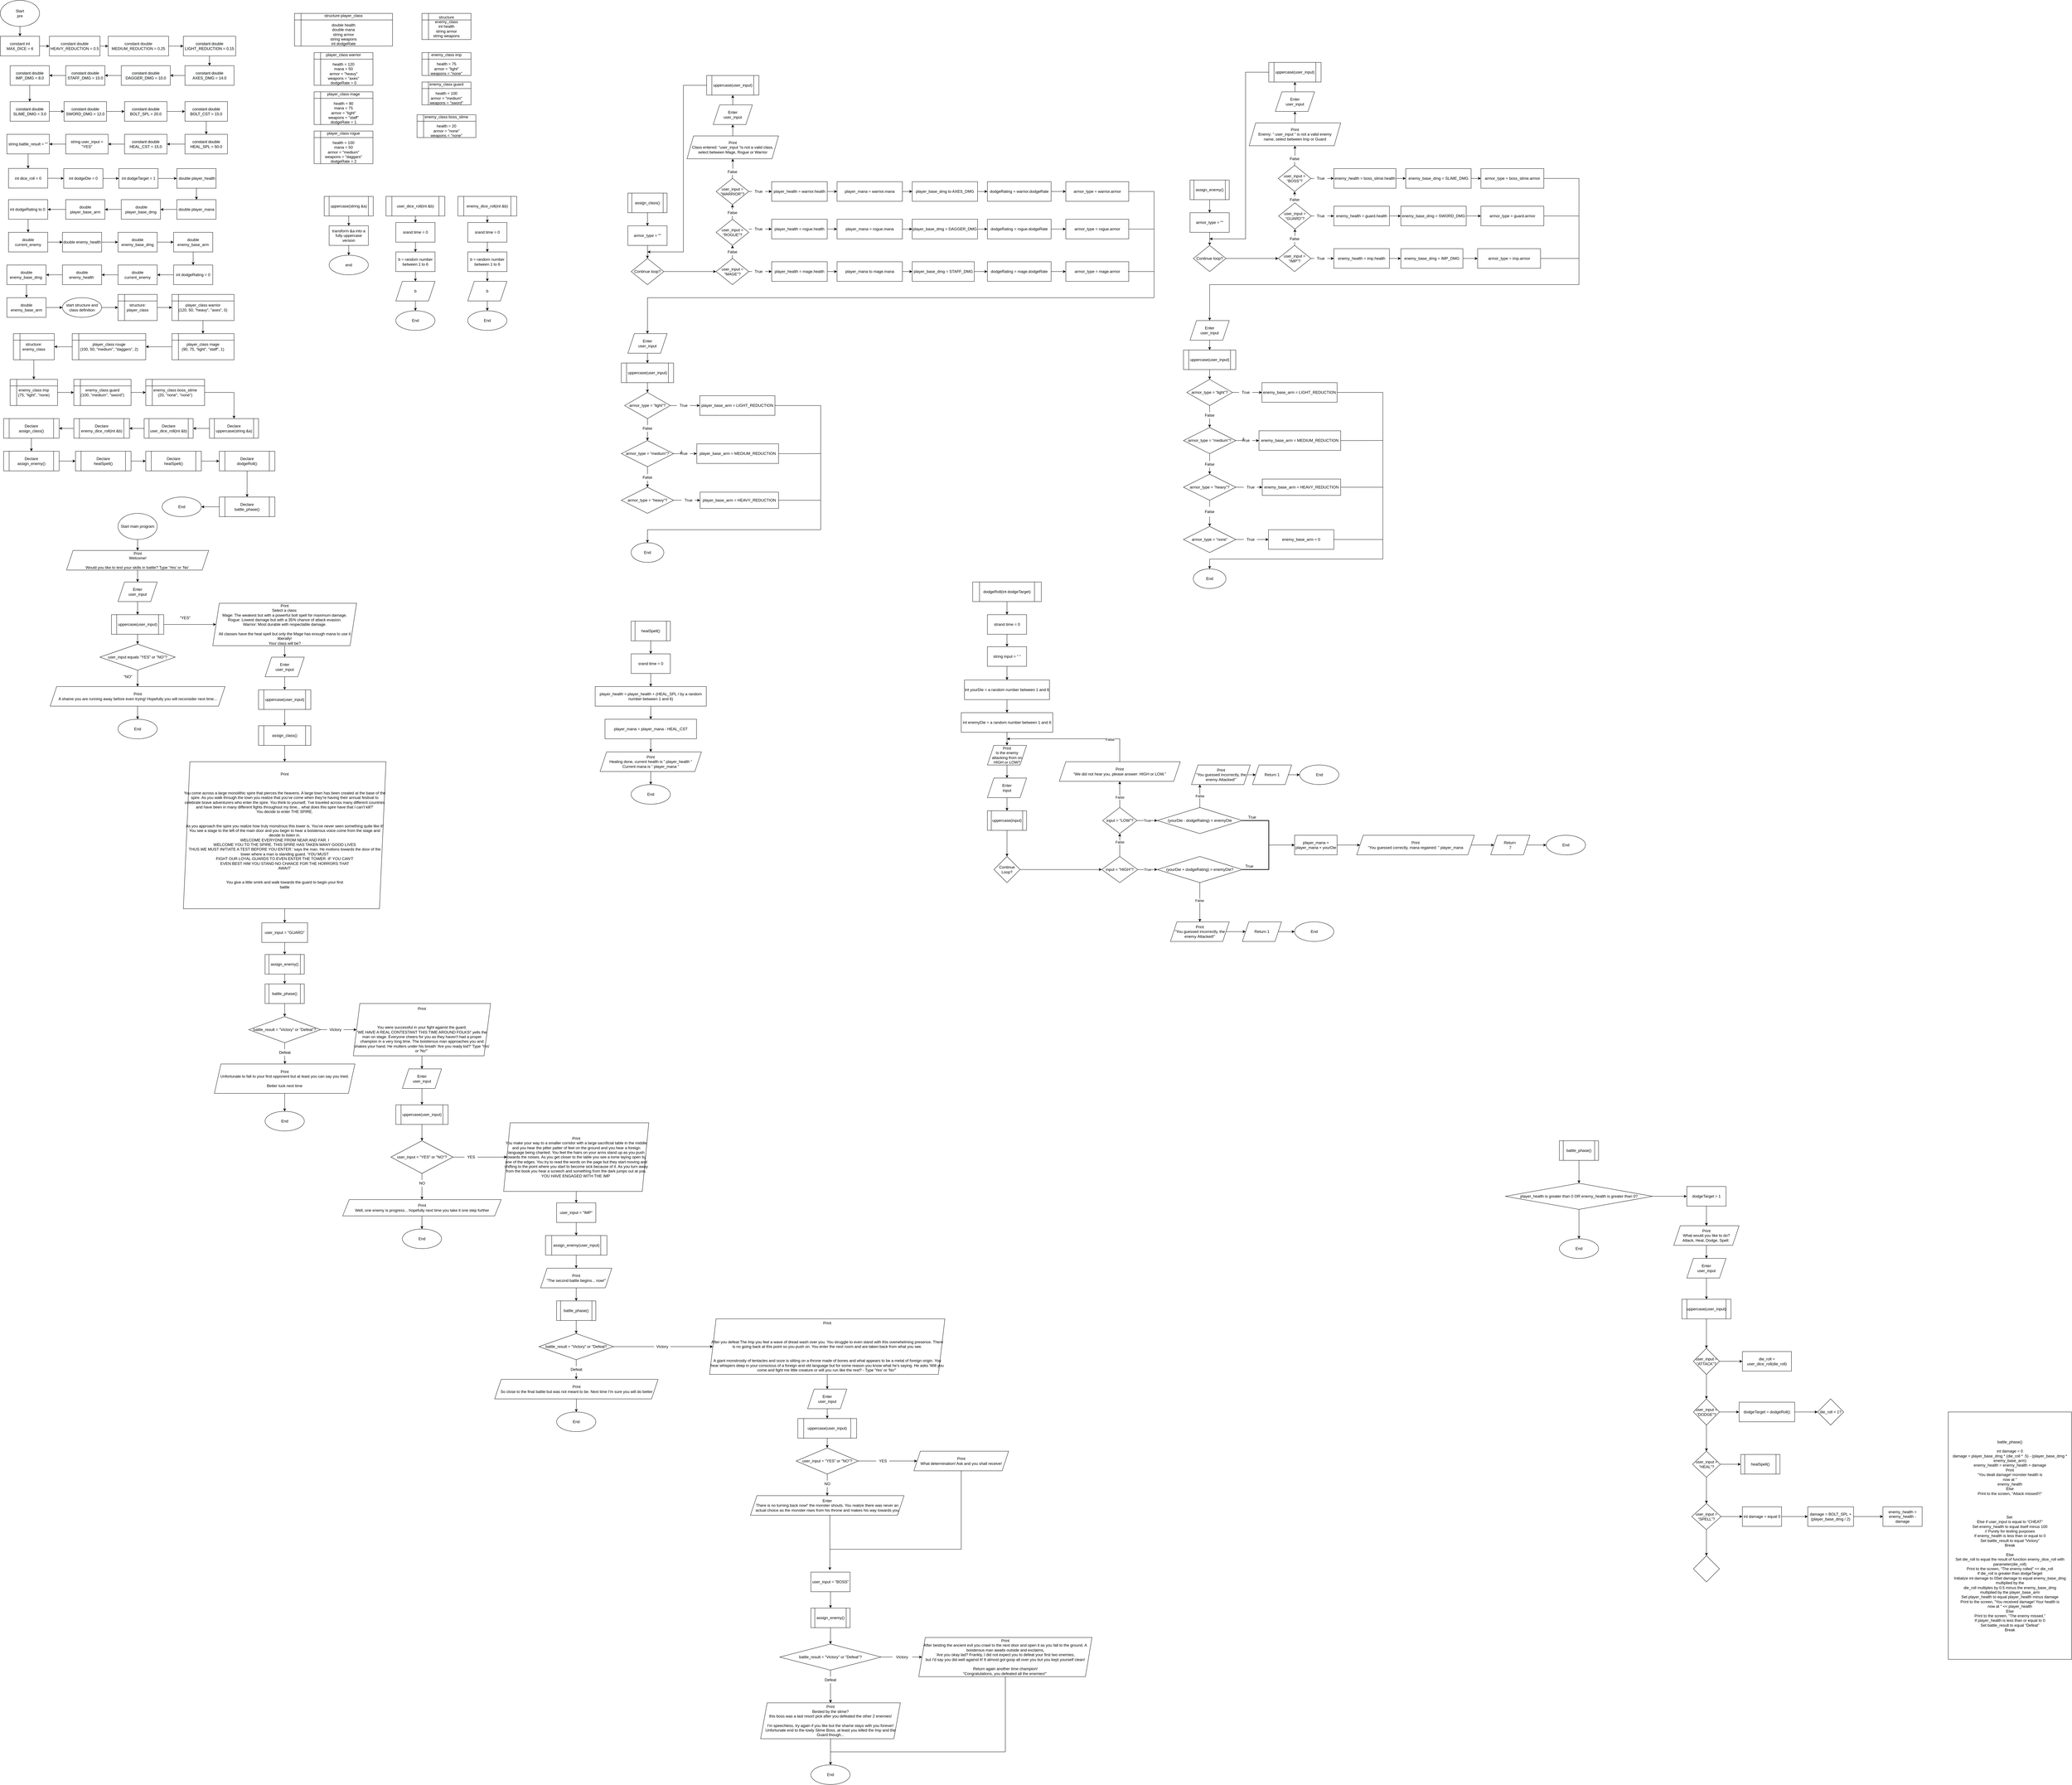 <mxfile version="14.6.10" type="github">
  <diagram id="C5RBs43oDa-KdzZeNtuy" name="Page-1">
    <mxGraphModel dx="1053" dy="482" grid="1" gridSize="10" guides="1" tooltips="1" connect="1" arrows="1" fold="1" page="1" pageScale="1" pageWidth="827" pageHeight="1169" math="0" shadow="0">
      <root>
        <mxCell id="WIyWlLk6GJQsqaUBKTNV-0" />
        <mxCell id="WIyWlLk6GJQsqaUBKTNV-1" parent="WIyWlLk6GJQsqaUBKTNV-0" />
        <mxCell id="tO4ShZDr2KQQv1oVLNhw-2" value="" style="edgeStyle=orthogonalEdgeStyle;rounded=0;orthogonalLoop=1;jettySize=auto;html=1;" edge="1" parent="WIyWlLk6GJQsqaUBKTNV-1" source="tO4ShZDr2KQQv1oVLNhw-0" target="tO4ShZDr2KQQv1oVLNhw-1">
          <mxGeometry relative="1" as="geometry" />
        </mxCell>
        <mxCell id="tO4ShZDr2KQQv1oVLNhw-0" value="Start&lt;br&gt;pre" style="ellipse;whiteSpace=wrap;html=1;" vertex="1" parent="WIyWlLk6GJQsqaUBKTNV-1">
          <mxGeometry x="100" y="40" width="120" height="80" as="geometry" />
        </mxCell>
        <mxCell id="tO4ShZDr2KQQv1oVLNhw-4" value="" style="edgeStyle=orthogonalEdgeStyle;rounded=0;orthogonalLoop=1;jettySize=auto;html=1;" edge="1" parent="WIyWlLk6GJQsqaUBKTNV-1" source="tO4ShZDr2KQQv1oVLNhw-1" target="tO4ShZDr2KQQv1oVLNhw-3">
          <mxGeometry relative="1" as="geometry" />
        </mxCell>
        <mxCell id="tO4ShZDr2KQQv1oVLNhw-1" value="constant int MAX_DICE = 6" style="whiteSpace=wrap;html=1;" vertex="1" parent="WIyWlLk6GJQsqaUBKTNV-1">
          <mxGeometry x="100" y="150" width="120" height="60" as="geometry" />
        </mxCell>
        <mxCell id="tO4ShZDr2KQQv1oVLNhw-6" value="" style="edgeStyle=orthogonalEdgeStyle;rounded=0;orthogonalLoop=1;jettySize=auto;html=1;" edge="1" parent="WIyWlLk6GJQsqaUBKTNV-1" source="tO4ShZDr2KQQv1oVLNhw-3" target="tO4ShZDr2KQQv1oVLNhw-5">
          <mxGeometry relative="1" as="geometry" />
        </mxCell>
        <mxCell id="tO4ShZDr2KQQv1oVLNhw-3" value="constant double HEAVY_REDUCTION = 0.5" style="whiteSpace=wrap;html=1;" vertex="1" parent="WIyWlLk6GJQsqaUBKTNV-1">
          <mxGeometry x="250" y="150" width="155" height="60" as="geometry" />
        </mxCell>
        <mxCell id="tO4ShZDr2KQQv1oVLNhw-8" value="" style="edgeStyle=orthogonalEdgeStyle;rounded=0;orthogonalLoop=1;jettySize=auto;html=1;" edge="1" parent="WIyWlLk6GJQsqaUBKTNV-1" source="tO4ShZDr2KQQv1oVLNhw-5" target="tO4ShZDr2KQQv1oVLNhw-7">
          <mxGeometry relative="1" as="geometry" />
        </mxCell>
        <mxCell id="tO4ShZDr2KQQv1oVLNhw-5" value="constant double MEDIUM_REDUCTION = 0.25" style="whiteSpace=wrap;html=1;" vertex="1" parent="WIyWlLk6GJQsqaUBKTNV-1">
          <mxGeometry x="430" y="150" width="185" height="60" as="geometry" />
        </mxCell>
        <mxCell id="tO4ShZDr2KQQv1oVLNhw-10" value="" style="edgeStyle=orthogonalEdgeStyle;rounded=0;orthogonalLoop=1;jettySize=auto;html=1;" edge="1" parent="WIyWlLk6GJQsqaUBKTNV-1" source="tO4ShZDr2KQQv1oVLNhw-7" target="tO4ShZDr2KQQv1oVLNhw-9">
          <mxGeometry relative="1" as="geometry" />
        </mxCell>
        <mxCell id="tO4ShZDr2KQQv1oVLNhw-7" value="&lt;span style=&quot;color: rgb(0 , 0 , 0) ; font-family: &amp;#34;helvetica&amp;#34; ; font-size: 12px ; font-style: normal ; font-weight: 400 ; letter-spacing: normal ; text-align: center ; text-indent: 0px ; text-transform: none ; word-spacing: 0px ; background-color: rgb(248 , 249 , 250) ; display: inline ; float: none&quot;&gt;constant double LIGHT_REDUCTION = 0.15&lt;/span&gt;" style="whiteSpace=wrap;html=1;" vertex="1" parent="WIyWlLk6GJQsqaUBKTNV-1">
          <mxGeometry x="660" y="150" width="160" height="60" as="geometry" />
        </mxCell>
        <mxCell id="tO4ShZDr2KQQv1oVLNhw-12" value="" style="edgeStyle=orthogonalEdgeStyle;rounded=0;orthogonalLoop=1;jettySize=auto;html=1;" edge="1" parent="WIyWlLk6GJQsqaUBKTNV-1" source="tO4ShZDr2KQQv1oVLNhw-9" target="tO4ShZDr2KQQv1oVLNhw-11">
          <mxGeometry relative="1" as="geometry" />
        </mxCell>
        <mxCell id="tO4ShZDr2KQQv1oVLNhw-9" value="&lt;span style=&quot;color: rgb(0 , 0 , 0) ; font-family: &amp;#34;helvetica&amp;#34; ; font-size: 12px ; font-style: normal ; font-weight: 400 ; letter-spacing: normal ; text-align: center ; text-indent: 0px ; text-transform: none ; word-spacing: 0px ; background-color: rgb(248 , 249 , 250) ; display: inline ; float: none&quot;&gt;constant double AXES_DMG = 14.0&lt;/span&gt;" style="whiteSpace=wrap;html=1;" vertex="1" parent="WIyWlLk6GJQsqaUBKTNV-1">
          <mxGeometry x="665" y="240" width="150" height="60" as="geometry" />
        </mxCell>
        <mxCell id="tO4ShZDr2KQQv1oVLNhw-14" value="" style="edgeStyle=orthogonalEdgeStyle;rounded=0;orthogonalLoop=1;jettySize=auto;html=1;" edge="1" parent="WIyWlLk6GJQsqaUBKTNV-1" source="tO4ShZDr2KQQv1oVLNhw-11" target="tO4ShZDr2KQQv1oVLNhw-13">
          <mxGeometry relative="1" as="geometry" />
        </mxCell>
        <mxCell id="tO4ShZDr2KQQv1oVLNhw-11" value="&lt;span style=&quot;color: rgb(0 , 0 , 0) ; font-family: &amp;#34;helvetica&amp;#34; ; font-size: 12px ; font-style: normal ; font-weight: 400 ; letter-spacing: normal ; text-align: center ; text-indent: 0px ; text-transform: none ; word-spacing: 0px ; background-color: rgb(248 , 249 , 250) ; display: inline ; float: none&quot;&gt;constant double DAGGER_DMG = 10.0&lt;/span&gt;" style="whiteSpace=wrap;html=1;" vertex="1" parent="WIyWlLk6GJQsqaUBKTNV-1">
          <mxGeometry x="470" y="240" width="150" height="60" as="geometry" />
        </mxCell>
        <mxCell id="tO4ShZDr2KQQv1oVLNhw-16" value="" style="edgeStyle=orthogonalEdgeStyle;rounded=0;orthogonalLoop=1;jettySize=auto;html=1;" edge="1" parent="WIyWlLk6GJQsqaUBKTNV-1" source="tO4ShZDr2KQQv1oVLNhw-13" target="tO4ShZDr2KQQv1oVLNhw-15">
          <mxGeometry relative="1" as="geometry" />
        </mxCell>
        <mxCell id="tO4ShZDr2KQQv1oVLNhw-13" value="&lt;span style=&quot;color: rgb(0 , 0 , 0) ; font-family: &amp;#34;helvetica&amp;#34; ; font-size: 12px ; font-style: normal ; font-weight: 400 ; letter-spacing: normal ; text-align: center ; text-indent: 0px ; text-transform: none ; word-spacing: 0px ; background-color: rgb(248 , 249 , 250) ; display: inline ; float: none&quot;&gt;constant double STAFF_DMG = 10.0&lt;/span&gt;" style="whiteSpace=wrap;html=1;" vertex="1" parent="WIyWlLk6GJQsqaUBKTNV-1">
          <mxGeometry x="300" y="240" width="120" height="60" as="geometry" />
        </mxCell>
        <mxCell id="tO4ShZDr2KQQv1oVLNhw-18" value="" style="edgeStyle=orthogonalEdgeStyle;rounded=0;orthogonalLoop=1;jettySize=auto;html=1;" edge="1" parent="WIyWlLk6GJQsqaUBKTNV-1" source="tO4ShZDr2KQQv1oVLNhw-15" target="tO4ShZDr2KQQv1oVLNhw-17">
          <mxGeometry relative="1" as="geometry" />
        </mxCell>
        <mxCell id="tO4ShZDr2KQQv1oVLNhw-15" value="&lt;span style=&quot;color: rgb(0 , 0 , 0) ; font-family: &amp;#34;helvetica&amp;#34; ; font-size: 12px ; font-style: normal ; font-weight: 400 ; letter-spacing: normal ; text-align: center ; text-indent: 0px ; text-transform: none ; word-spacing: 0px ; background-color: rgb(248 , 249 , 250) ; display: inline ; float: none&quot;&gt;constant double IMP_DMG = 8.0&lt;/span&gt;" style="whiteSpace=wrap;html=1;" vertex="1" parent="WIyWlLk6GJQsqaUBKTNV-1">
          <mxGeometry x="130" y="240" width="120" height="60" as="geometry" />
        </mxCell>
        <mxCell id="tO4ShZDr2KQQv1oVLNhw-20" value="" style="edgeStyle=orthogonalEdgeStyle;rounded=0;orthogonalLoop=1;jettySize=auto;html=1;" edge="1" parent="WIyWlLk6GJQsqaUBKTNV-1" source="tO4ShZDr2KQQv1oVLNhw-17" target="tO4ShZDr2KQQv1oVLNhw-19">
          <mxGeometry relative="1" as="geometry" />
        </mxCell>
        <mxCell id="tO4ShZDr2KQQv1oVLNhw-17" value="&lt;span style=&quot;color: rgb(0 , 0 , 0) ; font-family: &amp;#34;helvetica&amp;#34; ; font-size: 12px ; font-style: normal ; font-weight: 400 ; letter-spacing: normal ; text-align: center ; text-indent: 0px ; text-transform: none ; word-spacing: 0px ; background-color: rgb(248 , 249 , 250) ; display: inline ; float: none&quot;&gt;constant double SLIME_DMG = 3.0&lt;/span&gt;" style="whiteSpace=wrap;html=1;" vertex="1" parent="WIyWlLk6GJQsqaUBKTNV-1">
          <mxGeometry x="130" y="350" width="120" height="60" as="geometry" />
        </mxCell>
        <mxCell id="tO4ShZDr2KQQv1oVLNhw-22" value="" style="edgeStyle=orthogonalEdgeStyle;rounded=0;orthogonalLoop=1;jettySize=auto;html=1;" edge="1" parent="WIyWlLk6GJQsqaUBKTNV-1" source="tO4ShZDr2KQQv1oVLNhw-19" target="tO4ShZDr2KQQv1oVLNhw-21">
          <mxGeometry relative="1" as="geometry" />
        </mxCell>
        <mxCell id="tO4ShZDr2KQQv1oVLNhw-19" value="&lt;span style=&quot;color: rgb(0 , 0 , 0) ; font-family: &amp;#34;helvetica&amp;#34; ; font-size: 12px ; font-style: normal ; font-weight: 400 ; letter-spacing: normal ; text-align: center ; text-indent: 0px ; text-transform: none ; word-spacing: 0px ; background-color: rgb(248 , 249 , 250) ; display: inline ; float: none&quot;&gt;constant double SWORD_DMG = 12.0&lt;/span&gt;" style="whiteSpace=wrap;html=1;" vertex="1" parent="WIyWlLk6GJQsqaUBKTNV-1">
          <mxGeometry x="295" y="350" width="130" height="60" as="geometry" />
        </mxCell>
        <mxCell id="tO4ShZDr2KQQv1oVLNhw-24" value="" style="edgeStyle=orthogonalEdgeStyle;rounded=0;orthogonalLoop=1;jettySize=auto;html=1;" edge="1" parent="WIyWlLk6GJQsqaUBKTNV-1" source="tO4ShZDr2KQQv1oVLNhw-21" target="tO4ShZDr2KQQv1oVLNhw-23">
          <mxGeometry relative="1" as="geometry" />
        </mxCell>
        <mxCell id="tO4ShZDr2KQQv1oVLNhw-21" value="&lt;span style=&quot;color: rgb(0 , 0 , 0) ; font-family: &amp;#34;helvetica&amp;#34; ; font-size: 12px ; font-style: normal ; font-weight: 400 ; letter-spacing: normal ; text-align: center ; text-indent: 0px ; text-transform: none ; word-spacing: 0px ; background-color: rgb(248 , 249 , 250) ; display: inline ; float: none&quot;&gt;constant double BOLT_SPL = 20.0&lt;/span&gt;" style="whiteSpace=wrap;html=1;" vertex="1" parent="WIyWlLk6GJQsqaUBKTNV-1">
          <mxGeometry x="480" y="350" width="130" height="60" as="geometry" />
        </mxCell>
        <mxCell id="tO4ShZDr2KQQv1oVLNhw-26" value="" style="edgeStyle=orthogonalEdgeStyle;rounded=0;orthogonalLoop=1;jettySize=auto;html=1;" edge="1" parent="WIyWlLk6GJQsqaUBKTNV-1" source="tO4ShZDr2KQQv1oVLNhw-23" target="tO4ShZDr2KQQv1oVLNhw-25">
          <mxGeometry relative="1" as="geometry" />
        </mxCell>
        <mxCell id="tO4ShZDr2KQQv1oVLNhw-23" value="&lt;span style=&quot;color: rgb(0 , 0 , 0) ; font-family: &amp;#34;helvetica&amp;#34; ; font-size: 12px ; font-style: normal ; font-weight: 400 ; letter-spacing: normal ; text-align: center ; text-indent: 0px ; text-transform: none ; word-spacing: 0px ; background-color: rgb(248 , 249 , 250) ; display: inline ; float: none&quot;&gt;constant double BOLT_CST = 15.0&lt;/span&gt;" style="whiteSpace=wrap;html=1;" vertex="1" parent="WIyWlLk6GJQsqaUBKTNV-1">
          <mxGeometry x="665" y="350" width="130" height="60" as="geometry" />
        </mxCell>
        <mxCell id="tO4ShZDr2KQQv1oVLNhw-28" value="" style="edgeStyle=orthogonalEdgeStyle;rounded=0;orthogonalLoop=1;jettySize=auto;html=1;" edge="1" parent="WIyWlLk6GJQsqaUBKTNV-1" source="tO4ShZDr2KQQv1oVLNhw-25" target="tO4ShZDr2KQQv1oVLNhw-27">
          <mxGeometry relative="1" as="geometry" />
        </mxCell>
        <mxCell id="tO4ShZDr2KQQv1oVLNhw-25" value="&lt;span style=&quot;color: rgb(0 , 0 , 0) ; font-family: &amp;#34;helvetica&amp;#34; ; font-size: 12px ; font-style: normal ; font-weight: 400 ; letter-spacing: normal ; text-align: center ; text-indent: 0px ; text-transform: none ; word-spacing: 0px ; background-color: rgb(248 , 249 , 250) ; display: inline ; float: none&quot;&gt;constant double HEAL_SPL = 50.0&lt;/span&gt;" style="whiteSpace=wrap;html=1;" vertex="1" parent="WIyWlLk6GJQsqaUBKTNV-1">
          <mxGeometry x="665" y="450" width="130" height="60" as="geometry" />
        </mxCell>
        <mxCell id="tO4ShZDr2KQQv1oVLNhw-30" value="" style="edgeStyle=orthogonalEdgeStyle;rounded=0;orthogonalLoop=1;jettySize=auto;html=1;" edge="1" parent="WIyWlLk6GJQsqaUBKTNV-1" source="tO4ShZDr2KQQv1oVLNhw-27" target="tO4ShZDr2KQQv1oVLNhw-29">
          <mxGeometry relative="1" as="geometry" />
        </mxCell>
        <mxCell id="tO4ShZDr2KQQv1oVLNhw-27" value="&lt;span style=&quot;color: rgb(0 , 0 , 0) ; font-family: &amp;#34;helvetica&amp;#34; ; font-size: 12px ; font-style: normal ; font-weight: 400 ; letter-spacing: normal ; text-align: center ; text-indent: 0px ; text-transform: none ; word-spacing: 0px ; background-color: rgb(248 , 249 , 250) ; display: inline ; float: none&quot;&gt;constant double HEAL_CST = 15.0&lt;/span&gt;" style="whiteSpace=wrap;html=1;" vertex="1" parent="WIyWlLk6GJQsqaUBKTNV-1">
          <mxGeometry x="480" y="450" width="130" height="60" as="geometry" />
        </mxCell>
        <mxCell id="tO4ShZDr2KQQv1oVLNhw-32" value="" style="edgeStyle=orthogonalEdgeStyle;rounded=0;orthogonalLoop=1;jettySize=auto;html=1;" edge="1" parent="WIyWlLk6GJQsqaUBKTNV-1" source="tO4ShZDr2KQQv1oVLNhw-29" target="tO4ShZDr2KQQv1oVLNhw-31">
          <mxGeometry relative="1" as="geometry" />
        </mxCell>
        <mxCell id="tO4ShZDr2KQQv1oVLNhw-29" value="&lt;font face=&quot;helvetica&quot;&gt;string user_input = &quot;YES&quot;&lt;/font&gt;" style="whiteSpace=wrap;html=1;" vertex="1" parent="WIyWlLk6GJQsqaUBKTNV-1">
          <mxGeometry x="300" y="450" width="130" height="60" as="geometry" />
        </mxCell>
        <mxCell id="tO4ShZDr2KQQv1oVLNhw-34" value="" style="edgeStyle=orthogonalEdgeStyle;rounded=0;orthogonalLoop=1;jettySize=auto;html=1;" edge="1" parent="WIyWlLk6GJQsqaUBKTNV-1" source="tO4ShZDr2KQQv1oVLNhw-31" target="tO4ShZDr2KQQv1oVLNhw-33">
          <mxGeometry relative="1" as="geometry" />
        </mxCell>
        <mxCell id="tO4ShZDr2KQQv1oVLNhw-31" value="&lt;font face=&quot;helvetica&quot;&gt;string battle_result = &quot;&quot;&lt;/font&gt;" style="whiteSpace=wrap;html=1;" vertex="1" parent="WIyWlLk6GJQsqaUBKTNV-1">
          <mxGeometry x="120" y="450" width="130" height="60" as="geometry" />
        </mxCell>
        <mxCell id="tO4ShZDr2KQQv1oVLNhw-36" value="" style="edgeStyle=orthogonalEdgeStyle;rounded=0;orthogonalLoop=1;jettySize=auto;html=1;" edge="1" parent="WIyWlLk6GJQsqaUBKTNV-1" source="tO4ShZDr2KQQv1oVLNhw-33" target="tO4ShZDr2KQQv1oVLNhw-35">
          <mxGeometry relative="1" as="geometry" />
        </mxCell>
        <mxCell id="tO4ShZDr2KQQv1oVLNhw-33" value="int dice_roll = 0" style="whiteSpace=wrap;html=1;" vertex="1" parent="WIyWlLk6GJQsqaUBKTNV-1">
          <mxGeometry x="125" y="554.5" width="120" height="60" as="geometry" />
        </mxCell>
        <mxCell id="tO4ShZDr2KQQv1oVLNhw-38" value="" style="edgeStyle=orthogonalEdgeStyle;rounded=0;orthogonalLoop=1;jettySize=auto;html=1;" edge="1" parent="WIyWlLk6GJQsqaUBKTNV-1" source="tO4ShZDr2KQQv1oVLNhw-35" target="tO4ShZDr2KQQv1oVLNhw-37">
          <mxGeometry relative="1" as="geometry" />
        </mxCell>
        <mxCell id="tO4ShZDr2KQQv1oVLNhw-35" value="int dodgeDie = 0" style="whiteSpace=wrap;html=1;" vertex="1" parent="WIyWlLk6GJQsqaUBKTNV-1">
          <mxGeometry x="294" y="555" width="120" height="60" as="geometry" />
        </mxCell>
        <mxCell id="tO4ShZDr2KQQv1oVLNhw-40" value="" style="edgeStyle=orthogonalEdgeStyle;rounded=0;orthogonalLoop=1;jettySize=auto;html=1;" edge="1" parent="WIyWlLk6GJQsqaUBKTNV-1" source="tO4ShZDr2KQQv1oVLNhw-37" target="tO4ShZDr2KQQv1oVLNhw-39">
          <mxGeometry relative="1" as="geometry" />
        </mxCell>
        <mxCell id="tO4ShZDr2KQQv1oVLNhw-37" value="int dodgeTarget = 1" style="whiteSpace=wrap;html=1;" vertex="1" parent="WIyWlLk6GJQsqaUBKTNV-1">
          <mxGeometry x="462.5" y="555" width="120" height="60" as="geometry" />
        </mxCell>
        <mxCell id="tO4ShZDr2KQQv1oVLNhw-42" value="" style="edgeStyle=orthogonalEdgeStyle;rounded=0;orthogonalLoop=1;jettySize=auto;html=1;" edge="1" parent="WIyWlLk6GJQsqaUBKTNV-1" source="tO4ShZDr2KQQv1oVLNhw-39" target="tO4ShZDr2KQQv1oVLNhw-41">
          <mxGeometry relative="1" as="geometry" />
        </mxCell>
        <mxCell id="tO4ShZDr2KQQv1oVLNhw-39" value="&amp;nbsp;double player_health" style="whiteSpace=wrap;html=1;" vertex="1" parent="WIyWlLk6GJQsqaUBKTNV-1">
          <mxGeometry x="640" y="555" width="120" height="60" as="geometry" />
        </mxCell>
        <mxCell id="tO4ShZDr2KQQv1oVLNhw-44" value="" style="edgeStyle=orthogonalEdgeStyle;rounded=0;orthogonalLoop=1;jettySize=auto;html=1;" edge="1" parent="WIyWlLk6GJQsqaUBKTNV-1" source="tO4ShZDr2KQQv1oVLNhw-41" target="tO4ShZDr2KQQv1oVLNhw-43">
          <mxGeometry relative="1" as="geometry" />
        </mxCell>
        <mxCell id="tO4ShZDr2KQQv1oVLNhw-41" value="double player_mana" style="whiteSpace=wrap;html=1;" vertex="1" parent="WIyWlLk6GJQsqaUBKTNV-1">
          <mxGeometry x="640" y="650" width="120" height="60" as="geometry" />
        </mxCell>
        <mxCell id="tO4ShZDr2KQQv1oVLNhw-46" value="" style="edgeStyle=orthogonalEdgeStyle;rounded=0;orthogonalLoop=1;jettySize=auto;html=1;" edge="1" parent="WIyWlLk6GJQsqaUBKTNV-1" source="tO4ShZDr2KQQv1oVLNhw-43" target="tO4ShZDr2KQQv1oVLNhw-45">
          <mxGeometry relative="1" as="geometry" />
        </mxCell>
        <mxCell id="tO4ShZDr2KQQv1oVLNhw-43" value="&amp;nbsp;double player_base_dmg" style="whiteSpace=wrap;html=1;" vertex="1" parent="WIyWlLk6GJQsqaUBKTNV-1">
          <mxGeometry x="470" y="650" width="120" height="60" as="geometry" />
        </mxCell>
        <mxCell id="tO4ShZDr2KQQv1oVLNhw-48" value="" style="edgeStyle=orthogonalEdgeStyle;rounded=0;orthogonalLoop=1;jettySize=auto;html=1;" edge="1" parent="WIyWlLk6GJQsqaUBKTNV-1" source="tO4ShZDr2KQQv1oVLNhw-45" target="tO4ShZDr2KQQv1oVLNhw-47">
          <mxGeometry relative="1" as="geometry" />
        </mxCell>
        <mxCell id="tO4ShZDr2KQQv1oVLNhw-45" value="double player_base_arm" style="whiteSpace=wrap;html=1;" vertex="1" parent="WIyWlLk6GJQsqaUBKTNV-1">
          <mxGeometry x="300" y="650" width="120" height="60" as="geometry" />
        </mxCell>
        <mxCell id="tO4ShZDr2KQQv1oVLNhw-50" value="" style="edgeStyle=orthogonalEdgeStyle;rounded=0;orthogonalLoop=1;jettySize=auto;html=1;" edge="1" parent="WIyWlLk6GJQsqaUBKTNV-1" source="tO4ShZDr2KQQv1oVLNhw-47" target="tO4ShZDr2KQQv1oVLNhw-49">
          <mxGeometry relative="1" as="geometry" />
        </mxCell>
        <mxCell id="tO4ShZDr2KQQv1oVLNhw-47" value="int dodgeRating to 0&amp;nbsp;" style="whiteSpace=wrap;html=1;" vertex="1" parent="WIyWlLk6GJQsqaUBKTNV-1">
          <mxGeometry x="125" y="650" width="120" height="60" as="geometry" />
        </mxCell>
        <mxCell id="tO4ShZDr2KQQv1oVLNhw-52" value="" style="edgeStyle=orthogonalEdgeStyle;rounded=0;orthogonalLoop=1;jettySize=auto;html=1;" edge="1" parent="WIyWlLk6GJQsqaUBKTNV-1" source="tO4ShZDr2KQQv1oVLNhw-49" target="tO4ShZDr2KQQv1oVLNhw-51">
          <mxGeometry relative="1" as="geometry" />
        </mxCell>
        <mxCell id="tO4ShZDr2KQQv1oVLNhw-49" value="&#xa;&#xa;double current_enemy&#xa;&#xa;" style="whiteSpace=wrap;html=1;" vertex="1" parent="WIyWlLk6GJQsqaUBKTNV-1">
          <mxGeometry x="125" y="750" width="120" height="60" as="geometry" />
        </mxCell>
        <mxCell id="tO4ShZDr2KQQv1oVLNhw-54" value="" style="edgeStyle=orthogonalEdgeStyle;rounded=0;orthogonalLoop=1;jettySize=auto;html=1;" edge="1" parent="WIyWlLk6GJQsqaUBKTNV-1" source="tO4ShZDr2KQQv1oVLNhw-51" target="tO4ShZDr2KQQv1oVLNhw-53">
          <mxGeometry relative="1" as="geometry" />
        </mxCell>
        <mxCell id="tO4ShZDr2KQQv1oVLNhw-51" value="double enemy_health" style="whiteSpace=wrap;html=1;" vertex="1" parent="WIyWlLk6GJQsqaUBKTNV-1">
          <mxGeometry x="290" y="750" width="120" height="60" as="geometry" />
        </mxCell>
        <mxCell id="tO4ShZDr2KQQv1oVLNhw-56" value="" style="edgeStyle=orthogonalEdgeStyle;rounded=0;orthogonalLoop=1;jettySize=auto;html=1;" edge="1" parent="WIyWlLk6GJQsqaUBKTNV-1" source="tO4ShZDr2KQQv1oVLNhw-53" target="tO4ShZDr2KQQv1oVLNhw-55">
          <mxGeometry relative="1" as="geometry" />
        </mxCell>
        <mxCell id="tO4ShZDr2KQQv1oVLNhw-53" value="double enemy_base_dmg" style="whiteSpace=wrap;html=1;" vertex="1" parent="WIyWlLk6GJQsqaUBKTNV-1">
          <mxGeometry x="460" y="750" width="120" height="60" as="geometry" />
        </mxCell>
        <mxCell id="tO4ShZDr2KQQv1oVLNhw-63" value="" style="edgeStyle=orthogonalEdgeStyle;rounded=0;orthogonalLoop=1;jettySize=auto;html=1;" edge="1" parent="WIyWlLk6GJQsqaUBKTNV-1" source="tO4ShZDr2KQQv1oVLNhw-55" target="tO4ShZDr2KQQv1oVLNhw-62">
          <mxGeometry relative="1" as="geometry" />
        </mxCell>
        <mxCell id="tO4ShZDr2KQQv1oVLNhw-55" value="&#xa;&#xa;double enemy_base_arm&#xa;&#xa;" style="whiteSpace=wrap;html=1;" vertex="1" parent="WIyWlLk6GJQsqaUBKTNV-1">
          <mxGeometry x="630" y="750" width="120" height="60" as="geometry" />
        </mxCell>
        <mxCell id="tO4ShZDr2KQQv1oVLNhw-66" value="" style="edgeStyle=orthogonalEdgeStyle;rounded=0;orthogonalLoop=1;jettySize=auto;html=1;" edge="1" parent="WIyWlLk6GJQsqaUBKTNV-1" source="tO4ShZDr2KQQv1oVLNhw-62" target="tO4ShZDr2KQQv1oVLNhw-65">
          <mxGeometry relative="1" as="geometry" />
        </mxCell>
        <mxCell id="tO4ShZDr2KQQv1oVLNhw-62" value="&amp;nbsp;int dodgeRating = 0&amp;nbsp;" style="whiteSpace=wrap;html=1;" vertex="1" parent="WIyWlLk6GJQsqaUBKTNV-1">
          <mxGeometry x="630" y="850" width="120" height="60" as="geometry" />
        </mxCell>
        <mxCell id="tO4ShZDr2KQQv1oVLNhw-68" value="" style="edgeStyle=orthogonalEdgeStyle;rounded=0;orthogonalLoop=1;jettySize=auto;html=1;" edge="1" parent="WIyWlLk6GJQsqaUBKTNV-1" source="tO4ShZDr2KQQv1oVLNhw-65" target="tO4ShZDr2KQQv1oVLNhw-67">
          <mxGeometry relative="1" as="geometry" />
        </mxCell>
        <mxCell id="tO4ShZDr2KQQv1oVLNhw-65" value="double current_enemy" style="whiteSpace=wrap;html=1;" vertex="1" parent="WIyWlLk6GJQsqaUBKTNV-1">
          <mxGeometry x="460" y="850" width="120" height="60" as="geometry" />
        </mxCell>
        <mxCell id="tO4ShZDr2KQQv1oVLNhw-70" value="" style="edgeStyle=orthogonalEdgeStyle;rounded=0;orthogonalLoop=1;jettySize=auto;html=1;" edge="1" parent="WIyWlLk6GJQsqaUBKTNV-1" source="tO4ShZDr2KQQv1oVLNhw-67" target="tO4ShZDr2KQQv1oVLNhw-69">
          <mxGeometry relative="1" as="geometry" />
        </mxCell>
        <mxCell id="tO4ShZDr2KQQv1oVLNhw-67" value="double enemy_health&amp;nbsp;" style="whiteSpace=wrap;html=1;" vertex="1" parent="WIyWlLk6GJQsqaUBKTNV-1">
          <mxGeometry x="290" y="850" width="120" height="60" as="geometry" />
        </mxCell>
        <mxCell id="tO4ShZDr2KQQv1oVLNhw-72" value="" style="edgeStyle=orthogonalEdgeStyle;rounded=0;orthogonalLoop=1;jettySize=auto;html=1;" edge="1" parent="WIyWlLk6GJQsqaUBKTNV-1" source="tO4ShZDr2KQQv1oVLNhw-69" target="tO4ShZDr2KQQv1oVLNhw-71">
          <mxGeometry relative="1" as="geometry" />
        </mxCell>
        <mxCell id="tO4ShZDr2KQQv1oVLNhw-69" value="double enemy_base_dmg&amp;nbsp;" style="whiteSpace=wrap;html=1;" vertex="1" parent="WIyWlLk6GJQsqaUBKTNV-1">
          <mxGeometry x="120" y="850" width="120" height="60" as="geometry" />
        </mxCell>
        <mxCell id="tO4ShZDr2KQQv1oVLNhw-74" value="" style="edgeStyle=orthogonalEdgeStyle;rounded=0;orthogonalLoop=1;jettySize=auto;html=1;" edge="1" parent="WIyWlLk6GJQsqaUBKTNV-1" source="tO4ShZDr2KQQv1oVLNhw-71" target="tO4ShZDr2KQQv1oVLNhw-73">
          <mxGeometry relative="1" as="geometry" />
        </mxCell>
        <mxCell id="tO4ShZDr2KQQv1oVLNhw-71" value="double enemy_base_arm" style="whiteSpace=wrap;html=1;" vertex="1" parent="WIyWlLk6GJQsqaUBKTNV-1">
          <mxGeometry x="120" y="950" width="120" height="60" as="geometry" />
        </mxCell>
        <mxCell id="tO4ShZDr2KQQv1oVLNhw-76" style="edgeStyle=orthogonalEdgeStyle;rounded=0;orthogonalLoop=1;jettySize=auto;html=1;exitX=1;exitY=0.5;exitDx=0;exitDy=0;entryX=0;entryY=0.5;entryDx=0;entryDy=0;" edge="1" parent="WIyWlLk6GJQsqaUBKTNV-1" source="tO4ShZDr2KQQv1oVLNhw-73" target="tO4ShZDr2KQQv1oVLNhw-75">
          <mxGeometry relative="1" as="geometry" />
        </mxCell>
        <mxCell id="tO4ShZDr2KQQv1oVLNhw-73" value="start structure and class definition" style="ellipse;whiteSpace=wrap;html=1;" vertex="1" parent="WIyWlLk6GJQsqaUBKTNV-1">
          <mxGeometry x="290" y="950" width="120" height="60" as="geometry" />
        </mxCell>
        <mxCell id="tO4ShZDr2KQQv1oVLNhw-78" style="edgeStyle=orthogonalEdgeStyle;rounded=0;orthogonalLoop=1;jettySize=auto;html=1;exitX=1;exitY=0.5;exitDx=0;exitDy=0;entryX=0;entryY=0.5;entryDx=0;entryDy=0;" edge="1" parent="WIyWlLk6GJQsqaUBKTNV-1" source="tO4ShZDr2KQQv1oVLNhw-75" target="tO4ShZDr2KQQv1oVLNhw-77">
          <mxGeometry relative="1" as="geometry" />
        </mxCell>
        <mxCell id="tO4ShZDr2KQQv1oVLNhw-75" value="structure:&lt;br&gt;player_class" style="shape=internalStorage;whiteSpace=wrap;html=1;backgroundOutline=1;" vertex="1" parent="WIyWlLk6GJQsqaUBKTNV-1">
          <mxGeometry x="460" y="940" width="120" height="80" as="geometry" />
        </mxCell>
        <mxCell id="tO4ShZDr2KQQv1oVLNhw-81" value="" style="edgeStyle=orthogonalEdgeStyle;rounded=0;orthogonalLoop=1;jettySize=auto;html=1;" edge="1" parent="WIyWlLk6GJQsqaUBKTNV-1" source="tO4ShZDr2KQQv1oVLNhw-77" target="tO4ShZDr2KQQv1oVLNhw-80">
          <mxGeometry relative="1" as="geometry" />
        </mxCell>
        <mxCell id="tO4ShZDr2KQQv1oVLNhw-77" value="player_class warrior&lt;br&gt;(120, 50, &quot;heavy&quot;, &quot;axes&quot;, 0)" style="shape=internalStorage;whiteSpace=wrap;html=1;backgroundOutline=1;" vertex="1" parent="WIyWlLk6GJQsqaUBKTNV-1">
          <mxGeometry x="625" y="940" width="190" height="80" as="geometry" />
        </mxCell>
        <mxCell id="tO4ShZDr2KQQv1oVLNhw-79" value="structure player_class&lt;br&gt;&lt;br&gt;double health&lt;br&gt;double mana&lt;br&gt;string armor&lt;br&gt;string weapons&lt;br&gt;int dodgeRate" style="shape=internalStorage;whiteSpace=wrap;html=1;backgroundOutline=1;" vertex="1" parent="WIyWlLk6GJQsqaUBKTNV-1">
          <mxGeometry x="1000" y="80" width="300" height="100" as="geometry" />
        </mxCell>
        <mxCell id="tO4ShZDr2KQQv1oVLNhw-85" value="" style="edgeStyle=orthogonalEdgeStyle;rounded=0;orthogonalLoop=1;jettySize=auto;html=1;" edge="1" parent="WIyWlLk6GJQsqaUBKTNV-1" source="tO4ShZDr2KQQv1oVLNhw-80" target="tO4ShZDr2KQQv1oVLNhw-84">
          <mxGeometry relative="1" as="geometry" />
        </mxCell>
        <mxCell id="tO4ShZDr2KQQv1oVLNhw-80" value="player_class mage&lt;br&gt;(90, 75, &quot;light&quot;, &quot;staff&quot;, 1)" style="shape=internalStorage;whiteSpace=wrap;html=1;backgroundOutline=1;" vertex="1" parent="WIyWlLk6GJQsqaUBKTNV-1">
          <mxGeometry x="625" y="1060" width="190" height="80" as="geometry" />
        </mxCell>
        <mxCell id="tO4ShZDr2KQQv1oVLNhw-87" value="" style="edgeStyle=orthogonalEdgeStyle;rounded=0;orthogonalLoop=1;jettySize=auto;html=1;" edge="1" parent="WIyWlLk6GJQsqaUBKTNV-1" source="tO4ShZDr2KQQv1oVLNhw-84" target="tO4ShZDr2KQQv1oVLNhw-86">
          <mxGeometry relative="1" as="geometry" />
        </mxCell>
        <mxCell id="tO4ShZDr2KQQv1oVLNhw-84" value="player_class rouge&lt;br&gt;(100, 50, &quot;medium&quot;, &quot;daggers&quot;, 2)" style="shape=internalStorage;whiteSpace=wrap;html=1;backgroundOutline=1;" vertex="1" parent="WIyWlLk6GJQsqaUBKTNV-1">
          <mxGeometry x="320" y="1060" width="225" height="80" as="geometry" />
        </mxCell>
        <mxCell id="tO4ShZDr2KQQv1oVLNhw-90" value="" style="edgeStyle=orthogonalEdgeStyle;rounded=0;orthogonalLoop=1;jettySize=auto;html=1;" edge="1" parent="WIyWlLk6GJQsqaUBKTNV-1" source="tO4ShZDr2KQQv1oVLNhw-86" target="tO4ShZDr2KQQv1oVLNhw-89">
          <mxGeometry relative="1" as="geometry" />
        </mxCell>
        <mxCell id="tO4ShZDr2KQQv1oVLNhw-86" value="structure:&lt;br&gt;enemy_class" style="shape=internalStorage;whiteSpace=wrap;html=1;backgroundOutline=1;" vertex="1" parent="WIyWlLk6GJQsqaUBKTNV-1">
          <mxGeometry x="140" y="1060" width="125" height="80" as="geometry" />
        </mxCell>
        <mxCell id="tO4ShZDr2KQQv1oVLNhw-88" value="structure&lt;br&gt;enemy_class&lt;br&gt;int health&lt;br&gt;&lt;div&gt;string armor&lt;/div&gt;&lt;div&gt;string weapons&lt;/div&gt;" style="shape=internalStorage;whiteSpace=wrap;html=1;backgroundOutline=1;" vertex="1" parent="WIyWlLk6GJQsqaUBKTNV-1">
          <mxGeometry x="1390" y="80" width="150" height="80" as="geometry" />
        </mxCell>
        <mxCell id="tO4ShZDr2KQQv1oVLNhw-92" value="" style="edgeStyle=orthogonalEdgeStyle;rounded=0;orthogonalLoop=1;jettySize=auto;html=1;" edge="1" parent="WIyWlLk6GJQsqaUBKTNV-1" source="tO4ShZDr2KQQv1oVLNhw-89" target="tO4ShZDr2KQQv1oVLNhw-91">
          <mxGeometry relative="1" as="geometry" />
        </mxCell>
        <mxCell id="tO4ShZDr2KQQv1oVLNhw-89" value="enemy_class imp&lt;br&gt;(75, &quot;light&quot;, &quot;none)" style="shape=internalStorage;whiteSpace=wrap;html=1;backgroundOutline=1;" vertex="1" parent="WIyWlLk6GJQsqaUBKTNV-1">
          <mxGeometry x="130" y="1200" width="145" height="80" as="geometry" />
        </mxCell>
        <mxCell id="tO4ShZDr2KQQv1oVLNhw-94" value="" style="edgeStyle=orthogonalEdgeStyle;rounded=0;orthogonalLoop=1;jettySize=auto;html=1;" edge="1" parent="WIyWlLk6GJQsqaUBKTNV-1" source="tO4ShZDr2KQQv1oVLNhw-91" target="tO4ShZDr2KQQv1oVLNhw-93">
          <mxGeometry relative="1" as="geometry" />
        </mxCell>
        <mxCell id="tO4ShZDr2KQQv1oVLNhw-91" value="enemy_class guard&lt;br&gt;(100, &quot;medium&quot;, &quot;sword&quot;)" style="shape=internalStorage;whiteSpace=wrap;html=1;backgroundOutline=1;" vertex="1" parent="WIyWlLk6GJQsqaUBKTNV-1">
          <mxGeometry x="325" y="1200" width="175" height="80" as="geometry" />
        </mxCell>
        <mxCell id="tO4ShZDr2KQQv1oVLNhw-96" value="" style="edgeStyle=orthogonalEdgeStyle;rounded=0;orthogonalLoop=1;jettySize=auto;html=1;" edge="1" parent="WIyWlLk6GJQsqaUBKTNV-1" source="tO4ShZDr2KQQv1oVLNhw-93" target="tO4ShZDr2KQQv1oVLNhw-95">
          <mxGeometry relative="1" as="geometry" />
        </mxCell>
        <mxCell id="tO4ShZDr2KQQv1oVLNhw-93" value="enemy_class boss_slime&lt;br&gt;(20, &quot;none&quot;, &quot;none&quot;)" style="shape=internalStorage;whiteSpace=wrap;html=1;backgroundOutline=1;" vertex="1" parent="WIyWlLk6GJQsqaUBKTNV-1">
          <mxGeometry x="545" y="1200" width="180" height="80" as="geometry" />
        </mxCell>
        <mxCell id="tO4ShZDr2KQQv1oVLNhw-105" value="" style="edgeStyle=orthogonalEdgeStyle;rounded=0;orthogonalLoop=1;jettySize=auto;html=1;" edge="1" parent="WIyWlLk6GJQsqaUBKTNV-1" source="tO4ShZDr2KQQv1oVLNhw-95" target="tO4ShZDr2KQQv1oVLNhw-104">
          <mxGeometry relative="1" as="geometry" />
        </mxCell>
        <mxCell id="tO4ShZDr2KQQv1oVLNhw-95" value="Declare uppercase(string &amp;amp;a)" style="shape=process;whiteSpace=wrap;html=1;backgroundOutline=1;" vertex="1" parent="WIyWlLk6GJQsqaUBKTNV-1">
          <mxGeometry x="740" y="1320" width="150" height="60" as="geometry" />
        </mxCell>
        <mxCell id="tO4ShZDr2KQQv1oVLNhw-101" value="" style="edgeStyle=orthogonalEdgeStyle;rounded=0;orthogonalLoop=1;jettySize=auto;html=1;" edge="1" parent="WIyWlLk6GJQsqaUBKTNV-1" source="tO4ShZDr2KQQv1oVLNhw-97" target="tO4ShZDr2KQQv1oVLNhw-100">
          <mxGeometry relative="1" as="geometry" />
        </mxCell>
        <mxCell id="tO4ShZDr2KQQv1oVLNhw-97" value="uppercase(string &amp;amp;a)" style="shape=process;whiteSpace=wrap;html=1;backgroundOutline=1;" vertex="1" parent="WIyWlLk6GJQsqaUBKTNV-1">
          <mxGeometry x="1091" y="640" width="150" height="60" as="geometry" />
        </mxCell>
        <mxCell id="tO4ShZDr2KQQv1oVLNhw-103" value="" style="edgeStyle=orthogonalEdgeStyle;rounded=0;orthogonalLoop=1;jettySize=auto;html=1;" edge="1" parent="WIyWlLk6GJQsqaUBKTNV-1" source="tO4ShZDr2KQQv1oVLNhw-100" target="tO4ShZDr2KQQv1oVLNhw-102">
          <mxGeometry relative="1" as="geometry" />
        </mxCell>
        <mxCell id="tO4ShZDr2KQQv1oVLNhw-100" value="transform &amp;amp;a into a fully uppercase version" style="whiteSpace=wrap;html=1;" vertex="1" parent="WIyWlLk6GJQsqaUBKTNV-1">
          <mxGeometry x="1106" y="730" width="120" height="60" as="geometry" />
        </mxCell>
        <mxCell id="tO4ShZDr2KQQv1oVLNhw-102" value="end" style="ellipse;whiteSpace=wrap;html=1;" vertex="1" parent="WIyWlLk6GJQsqaUBKTNV-1">
          <mxGeometry x="1106" y="820" width="120" height="60" as="geometry" />
        </mxCell>
        <mxCell id="tO4ShZDr2KQQv1oVLNhw-107" value="" style="edgeStyle=orthogonalEdgeStyle;rounded=0;orthogonalLoop=1;jettySize=auto;html=1;" edge="1" parent="WIyWlLk6GJQsqaUBKTNV-1" source="tO4ShZDr2KQQv1oVLNhw-104" target="tO4ShZDr2KQQv1oVLNhw-106">
          <mxGeometry relative="1" as="geometry" />
        </mxCell>
        <mxCell id="tO4ShZDr2KQQv1oVLNhw-104" value="Declare user_dice_roll(int &amp;amp;b)" style="shape=process;whiteSpace=wrap;html=1;backgroundOutline=1;" vertex="1" parent="WIyWlLk6GJQsqaUBKTNV-1">
          <mxGeometry x="540" y="1320" width="150" height="60" as="geometry" />
        </mxCell>
        <mxCell id="tO4ShZDr2KQQv1oVLNhw-109" value="" style="edgeStyle=orthogonalEdgeStyle;rounded=0;orthogonalLoop=1;jettySize=auto;html=1;" edge="1" parent="WIyWlLk6GJQsqaUBKTNV-1" source="tO4ShZDr2KQQv1oVLNhw-106" target="tO4ShZDr2KQQv1oVLNhw-108">
          <mxGeometry relative="1" as="geometry" />
        </mxCell>
        <mxCell id="tO4ShZDr2KQQv1oVLNhw-106" value="Declare enemy_dice_roll(int &amp;amp;b)" style="shape=process;whiteSpace=wrap;html=1;backgroundOutline=1;" vertex="1" parent="WIyWlLk6GJQsqaUBKTNV-1">
          <mxGeometry x="325" y="1320" width="170" height="60" as="geometry" />
        </mxCell>
        <mxCell id="tO4ShZDr2KQQv1oVLNhw-111" value="" style="edgeStyle=orthogonalEdgeStyle;rounded=0;orthogonalLoop=1;jettySize=auto;html=1;" edge="1" parent="WIyWlLk6GJQsqaUBKTNV-1" source="tO4ShZDr2KQQv1oVLNhw-108" target="tO4ShZDr2KQQv1oVLNhw-110">
          <mxGeometry relative="1" as="geometry" />
        </mxCell>
        <mxCell id="tO4ShZDr2KQQv1oVLNhw-108" value="Declare &lt;br&gt;assign_class()" style="shape=process;whiteSpace=wrap;html=1;backgroundOutline=1;" vertex="1" parent="WIyWlLk6GJQsqaUBKTNV-1">
          <mxGeometry x="110" y="1320" width="170" height="60" as="geometry" />
        </mxCell>
        <mxCell id="tO4ShZDr2KQQv1oVLNhw-113" value="" style="edgeStyle=orthogonalEdgeStyle;rounded=0;orthogonalLoop=1;jettySize=auto;html=1;" edge="1" parent="WIyWlLk6GJQsqaUBKTNV-1" source="tO4ShZDr2KQQv1oVLNhw-110" target="tO4ShZDr2KQQv1oVLNhw-112">
          <mxGeometry relative="1" as="geometry" />
        </mxCell>
        <mxCell id="tO4ShZDr2KQQv1oVLNhw-110" value="Declare &lt;br&gt;assign_enemy()" style="shape=process;whiteSpace=wrap;html=1;backgroundOutline=1;" vertex="1" parent="WIyWlLk6GJQsqaUBKTNV-1">
          <mxGeometry x="110" y="1420" width="170" height="60" as="geometry" />
        </mxCell>
        <mxCell id="tO4ShZDr2KQQv1oVLNhw-115" value="" style="edgeStyle=orthogonalEdgeStyle;rounded=0;orthogonalLoop=1;jettySize=auto;html=1;" edge="1" parent="WIyWlLk6GJQsqaUBKTNV-1" source="tO4ShZDr2KQQv1oVLNhw-112" target="tO4ShZDr2KQQv1oVLNhw-114">
          <mxGeometry relative="1" as="geometry" />
        </mxCell>
        <mxCell id="tO4ShZDr2KQQv1oVLNhw-112" value="Declare &lt;br&gt;healSpell()" style="shape=process;whiteSpace=wrap;html=1;backgroundOutline=1;" vertex="1" parent="WIyWlLk6GJQsqaUBKTNV-1">
          <mxGeometry x="330" y="1420" width="170" height="60" as="geometry" />
        </mxCell>
        <mxCell id="tO4ShZDr2KQQv1oVLNhw-117" value="" style="edgeStyle=orthogonalEdgeStyle;rounded=0;orthogonalLoop=1;jettySize=auto;html=1;" edge="1" parent="WIyWlLk6GJQsqaUBKTNV-1" source="tO4ShZDr2KQQv1oVLNhw-114" target="tO4ShZDr2KQQv1oVLNhw-116">
          <mxGeometry relative="1" as="geometry" />
        </mxCell>
        <mxCell id="tO4ShZDr2KQQv1oVLNhw-114" value="Declare &lt;br&gt;healSpell()" style="shape=process;whiteSpace=wrap;html=1;backgroundOutline=1;" vertex="1" parent="WIyWlLk6GJQsqaUBKTNV-1">
          <mxGeometry x="545" y="1420" width="170" height="60" as="geometry" />
        </mxCell>
        <mxCell id="tO4ShZDr2KQQv1oVLNhw-119" value="" style="edgeStyle=orthogonalEdgeStyle;rounded=0;orthogonalLoop=1;jettySize=auto;html=1;" edge="1" parent="WIyWlLk6GJQsqaUBKTNV-1" source="tO4ShZDr2KQQv1oVLNhw-116" target="tO4ShZDr2KQQv1oVLNhw-118">
          <mxGeometry relative="1" as="geometry" />
        </mxCell>
        <mxCell id="tO4ShZDr2KQQv1oVLNhw-116" value="Declare &lt;br&gt;dodgeRoll()" style="shape=process;whiteSpace=wrap;html=1;backgroundOutline=1;" vertex="1" parent="WIyWlLk6GJQsqaUBKTNV-1">
          <mxGeometry x="770" y="1420" width="170" height="60" as="geometry" />
        </mxCell>
        <mxCell id="tO4ShZDr2KQQv1oVLNhw-121" value="" style="edgeStyle=orthogonalEdgeStyle;rounded=0;orthogonalLoop=1;jettySize=auto;html=1;" edge="1" parent="WIyWlLk6GJQsqaUBKTNV-1" source="tO4ShZDr2KQQv1oVLNhw-118" target="tO4ShZDr2KQQv1oVLNhw-120">
          <mxGeometry relative="1" as="geometry" />
        </mxCell>
        <mxCell id="tO4ShZDr2KQQv1oVLNhw-118" value="Declare&lt;br&gt;battle_phase()" style="shape=process;whiteSpace=wrap;html=1;backgroundOutline=1;" vertex="1" parent="WIyWlLk6GJQsqaUBKTNV-1">
          <mxGeometry x="770" y="1560" width="170" height="60" as="geometry" />
        </mxCell>
        <mxCell id="tO4ShZDr2KQQv1oVLNhw-120" value="End" style="ellipse;whiteSpace=wrap;html=1;" vertex="1" parent="WIyWlLk6GJQsqaUBKTNV-1">
          <mxGeometry x="595" y="1560" width="120" height="60" as="geometry" />
        </mxCell>
        <mxCell id="tO4ShZDr2KQQv1oVLNhw-124" value="" style="edgeStyle=orthogonalEdgeStyle;rounded=0;orthogonalLoop=1;jettySize=auto;html=1;" edge="1" parent="WIyWlLk6GJQsqaUBKTNV-1" source="tO4ShZDr2KQQv1oVLNhw-122" target="tO4ShZDr2KQQv1oVLNhw-123">
          <mxGeometry relative="1" as="geometry" />
        </mxCell>
        <mxCell id="tO4ShZDr2KQQv1oVLNhw-122" value="Start main program" style="ellipse;whiteSpace=wrap;html=1;" vertex="1" parent="WIyWlLk6GJQsqaUBKTNV-1">
          <mxGeometry x="460" y="1610" width="120" height="80" as="geometry" />
        </mxCell>
        <mxCell id="tO4ShZDr2KQQv1oVLNhw-126" value="" style="edgeStyle=orthogonalEdgeStyle;rounded=0;orthogonalLoop=1;jettySize=auto;html=1;" edge="1" parent="WIyWlLk6GJQsqaUBKTNV-1" source="tO4ShZDr2KQQv1oVLNhw-123" target="tO4ShZDr2KQQv1oVLNhw-125">
          <mxGeometry relative="1" as="geometry" />
        </mxCell>
        <mxCell id="tO4ShZDr2KQQv1oVLNhw-123" value="Print&lt;br&gt;Welcome!&lt;br&gt;&lt;br&gt;Would you like to test your skills in battle? Type &#39;Yes&#39; or &#39;No&#39;&amp;nbsp;" style="shape=parallelogram;perimeter=parallelogramPerimeter;whiteSpace=wrap;html=1;fixedSize=1;" vertex="1" parent="WIyWlLk6GJQsqaUBKTNV-1">
          <mxGeometry x="302.5" y="1723.5" width="435" height="60" as="geometry" />
        </mxCell>
        <mxCell id="tO4ShZDr2KQQv1oVLNhw-130" value="" style="edgeStyle=orthogonalEdgeStyle;rounded=0;orthogonalLoop=1;jettySize=auto;html=1;" edge="1" parent="WIyWlLk6GJQsqaUBKTNV-1" source="tO4ShZDr2KQQv1oVLNhw-125" target="tO4ShZDr2KQQv1oVLNhw-129">
          <mxGeometry relative="1" as="geometry" />
        </mxCell>
        <mxCell id="tO4ShZDr2KQQv1oVLNhw-125" value="Enter&lt;br&gt;user_input" style="shape=parallelogram;perimeter=parallelogramPerimeter;whiteSpace=wrap;html=1;fixedSize=1;" vertex="1" parent="WIyWlLk6GJQsqaUBKTNV-1">
          <mxGeometry x="460" y="1820" width="120" height="60" as="geometry" />
        </mxCell>
        <mxCell id="tO4ShZDr2KQQv1oVLNhw-132" value="" style="edgeStyle=orthogonalEdgeStyle;rounded=0;orthogonalLoop=1;jettySize=auto;html=1;" edge="1" parent="WIyWlLk6GJQsqaUBKTNV-1" source="tO4ShZDr2KQQv1oVLNhw-129" target="tO4ShZDr2KQQv1oVLNhw-131">
          <mxGeometry relative="1" as="geometry" />
        </mxCell>
        <mxCell id="tO4ShZDr2KQQv1oVLNhw-143" style="edgeStyle=orthogonalEdgeStyle;rounded=0;orthogonalLoop=1;jettySize=auto;html=1;exitX=1;exitY=0.5;exitDx=0;exitDy=0;" edge="1" parent="WIyWlLk6GJQsqaUBKTNV-1" source="tO4ShZDr2KQQv1oVLNhw-129" target="tO4ShZDr2KQQv1oVLNhw-142">
          <mxGeometry relative="1" as="geometry" />
        </mxCell>
        <mxCell id="tO4ShZDr2KQQv1oVLNhw-129" value="uppercase(user_input)" style="shape=process;whiteSpace=wrap;html=1;backgroundOutline=1;" vertex="1" parent="WIyWlLk6GJQsqaUBKTNV-1">
          <mxGeometry x="440" y="1920" width="160" height="60" as="geometry" />
        </mxCell>
        <mxCell id="tO4ShZDr2KQQv1oVLNhw-139" value="" style="edgeStyle=orthogonalEdgeStyle;rounded=0;orthogonalLoop=1;jettySize=auto;html=1;" edge="1" parent="WIyWlLk6GJQsqaUBKTNV-1" source="tO4ShZDr2KQQv1oVLNhw-131" target="tO4ShZDr2KQQv1oVLNhw-138">
          <mxGeometry relative="1" as="geometry" />
        </mxCell>
        <mxCell id="tO4ShZDr2KQQv1oVLNhw-131" value="user_input equals &quot;YES&quot; or &quot;NO&quot;?" style="rhombus;whiteSpace=wrap;html=1;" vertex="1" parent="WIyWlLk6GJQsqaUBKTNV-1">
          <mxGeometry x="405" y="2010" width="230" height="80" as="geometry" />
        </mxCell>
        <mxCell id="tO4ShZDr2KQQv1oVLNhw-135" value="&quot;NO&quot;" style="text;html=1;align=center;verticalAlign=middle;resizable=0;points=[];autosize=1;strokeColor=none;" vertex="1" parent="WIyWlLk6GJQsqaUBKTNV-1">
          <mxGeometry x="470" y="2100" width="40" height="20" as="geometry" />
        </mxCell>
        <mxCell id="tO4ShZDr2KQQv1oVLNhw-141" value="" style="edgeStyle=orthogonalEdgeStyle;rounded=0;orthogonalLoop=1;jettySize=auto;html=1;" edge="1" parent="WIyWlLk6GJQsqaUBKTNV-1" source="tO4ShZDr2KQQv1oVLNhw-138" target="tO4ShZDr2KQQv1oVLNhw-140">
          <mxGeometry relative="1" as="geometry" />
        </mxCell>
        <mxCell id="tO4ShZDr2KQQv1oVLNhw-138" value="Print&lt;br&gt;A shame you are running away before even trying! Hopefully you will reconsider next time..." style="shape=parallelogram;perimeter=parallelogramPerimeter;whiteSpace=wrap;html=1;fixedSize=1;" vertex="1" parent="WIyWlLk6GJQsqaUBKTNV-1">
          <mxGeometry x="252.5" y="2140" width="535" height="60" as="geometry" />
        </mxCell>
        <mxCell id="tO4ShZDr2KQQv1oVLNhw-140" value="End" style="ellipse;whiteSpace=wrap;html=1;" vertex="1" parent="WIyWlLk6GJQsqaUBKTNV-1">
          <mxGeometry x="460" y="2240" width="120" height="60" as="geometry" />
        </mxCell>
        <mxCell id="tO4ShZDr2KQQv1oVLNhw-149" value="" style="edgeStyle=orthogonalEdgeStyle;rounded=0;orthogonalLoop=1;jettySize=auto;html=1;" edge="1" parent="WIyWlLk6GJQsqaUBKTNV-1" source="tO4ShZDr2KQQv1oVLNhw-142" target="tO4ShZDr2KQQv1oVLNhw-148">
          <mxGeometry relative="1" as="geometry" />
        </mxCell>
        <mxCell id="tO4ShZDr2KQQv1oVLNhw-142" value="Print&lt;br&gt;Select a class:&lt;br&gt;Mage: The weakest but with a powerful bolt spell for maximum damage.&lt;br&gt;Rogue: Lowest damage but with a 35% chance of attack evasion.&lt;br&gt;Warrior: Most durable with respectable damage.&lt;br&gt;&lt;br&gt;All classes have the heal spell but only the Mage has enough mana to use it liberally!&lt;br&gt;Your class will be?" style="shape=parallelogram;perimeter=parallelogramPerimeter;whiteSpace=wrap;html=1;fixedSize=1;" vertex="1" parent="WIyWlLk6GJQsqaUBKTNV-1">
          <mxGeometry x="750" y="1885" width="440" height="130" as="geometry" />
        </mxCell>
        <mxCell id="tO4ShZDr2KQQv1oVLNhw-144" value="&quot;YES&quot;" style="text;html=1;align=center;verticalAlign=middle;resizable=0;points=[];autosize=1;strokeColor=none;" vertex="1" parent="WIyWlLk6GJQsqaUBKTNV-1">
          <mxGeometry x="640" y="1920" width="50" height="20" as="geometry" />
        </mxCell>
        <mxCell id="tO4ShZDr2KQQv1oVLNhw-153" value="" style="edgeStyle=orthogonalEdgeStyle;rounded=0;orthogonalLoop=1;jettySize=auto;html=1;" edge="1" parent="WIyWlLk6GJQsqaUBKTNV-1" source="tO4ShZDr2KQQv1oVLNhw-148" target="tO4ShZDr2KQQv1oVLNhw-152">
          <mxGeometry relative="1" as="geometry" />
        </mxCell>
        <mxCell id="tO4ShZDr2KQQv1oVLNhw-148" value="Enter&lt;br&gt;user_input" style="shape=parallelogram;perimeter=parallelogramPerimeter;whiteSpace=wrap;html=1;fixedSize=1;" vertex="1" parent="WIyWlLk6GJQsqaUBKTNV-1">
          <mxGeometry x="910" y="2050" width="120" height="60" as="geometry" />
        </mxCell>
        <mxCell id="tO4ShZDr2KQQv1oVLNhw-155" value="" style="edgeStyle=orthogonalEdgeStyle;rounded=0;orthogonalLoop=1;jettySize=auto;html=1;" edge="1" parent="WIyWlLk6GJQsqaUBKTNV-1" source="tO4ShZDr2KQQv1oVLNhw-152" target="tO4ShZDr2KQQv1oVLNhw-154">
          <mxGeometry relative="1" as="geometry" />
        </mxCell>
        <mxCell id="tO4ShZDr2KQQv1oVLNhw-152" value="&lt;span&gt;uppercase(user_input)&lt;/span&gt;" style="shape=process;whiteSpace=wrap;html=1;backgroundOutline=1;" vertex="1" parent="WIyWlLk6GJQsqaUBKTNV-1">
          <mxGeometry x="890" y="2150" width="160" height="60" as="geometry" />
        </mxCell>
        <mxCell id="tO4ShZDr2KQQv1oVLNhw-157" style="edgeStyle=orthogonalEdgeStyle;rounded=0;orthogonalLoop=1;jettySize=auto;html=1;exitX=0.5;exitY=1;exitDx=0;exitDy=0;" edge="1" parent="WIyWlLk6GJQsqaUBKTNV-1" source="tO4ShZDr2KQQv1oVLNhw-154" target="tO4ShZDr2KQQv1oVLNhw-156">
          <mxGeometry relative="1" as="geometry" />
        </mxCell>
        <mxCell id="tO4ShZDr2KQQv1oVLNhw-154" value="&lt;span&gt;assign_class()&lt;/span&gt;" style="shape=process;whiteSpace=wrap;html=1;backgroundOutline=1;" vertex="1" parent="WIyWlLk6GJQsqaUBKTNV-1">
          <mxGeometry x="890" y="2260" width="160" height="60" as="geometry" />
        </mxCell>
        <mxCell id="tO4ShZDr2KQQv1oVLNhw-162" value="" style="edgeStyle=orthogonalEdgeStyle;rounded=0;orthogonalLoop=1;jettySize=auto;html=1;" edge="1" parent="WIyWlLk6GJQsqaUBKTNV-1" source="tO4ShZDr2KQQv1oVLNhw-156" target="tO4ShZDr2KQQv1oVLNhw-161">
          <mxGeometry relative="1" as="geometry" />
        </mxCell>
        <mxCell id="tO4ShZDr2KQQv1oVLNhw-156" value="Print&lt;br&gt;&lt;br&gt;&lt;br&gt;&lt;br&gt;You come across a large monolithic spire that pierces the heavens. A large town has been created at the base of the spire. As you walk through the town you realize that you&#39;ve come when they&#39;re having their annual festival to celebrate brave adventurers who enter the spire. You think to yourself, &#39;I&#39;ve traveled across many different countries and have been in many different fights throughout my time... what does this spire have that I can&#39;t kill?&#39;&lt;br&gt;You decide to enter THE SPIRE.&lt;br&gt;&lt;br&gt;&lt;br&gt;As you approach the spire you realize how truly monstrous this tower is. You&#39;ve never seen something quite like it! You see a stage to the left of the main door and you begin to hear a boisterous voice come from the stage and decide to listen in.&lt;br&gt;WELCOME EVERYONE FROM NEAR AND FAR. I &lt;br&gt;WELCOME YOU TO THE SPIRE. THIS SPIRE HAS TAKEN MANY GOOD LIVES &lt;br&gt;THUS WE MUST INITIATE A TEST BEFORE YOU ENTER.&#39; says the man. He motions towards the door of the tower where a man is standing guard. &#39;YOU MUST &lt;br&gt;FIGHT OUR LOYAL GUARDS TO EVEN ENTER THE TOWER. IF YOU CAN&#39;T &lt;br&gt;EVEN BEST HIM YOU STAND NO CHANCE FOR THE HORRORS THAT &lt;br&gt;AWAIT&#39;&lt;br&gt;&lt;br&gt;&lt;br&gt;You give a little smirk and walk towards the guard to begin your first &lt;br&gt;battle&lt;br&gt;&lt;br&gt;&lt;br&gt;" style="shape=parallelogram;perimeter=parallelogramPerimeter;whiteSpace=wrap;html=1;fixedSize=1;" vertex="1" parent="WIyWlLk6GJQsqaUBKTNV-1">
          <mxGeometry x="660" y="2370" width="620" height="450" as="geometry" />
        </mxCell>
        <mxCell id="tO4ShZDr2KQQv1oVLNhw-164" value="" style="edgeStyle=orthogonalEdgeStyle;rounded=0;orthogonalLoop=1;jettySize=auto;html=1;" edge="1" parent="WIyWlLk6GJQsqaUBKTNV-1" source="tO4ShZDr2KQQv1oVLNhw-161" target="tO4ShZDr2KQQv1oVLNhw-163">
          <mxGeometry relative="1" as="geometry" />
        </mxCell>
        <mxCell id="tO4ShZDr2KQQv1oVLNhw-161" value="user_input = &quot;GUARD&quot;" style="whiteSpace=wrap;html=1;" vertex="1" parent="WIyWlLk6GJQsqaUBKTNV-1">
          <mxGeometry x="900" y="2863" width="140" height="60" as="geometry" />
        </mxCell>
        <mxCell id="tO4ShZDr2KQQv1oVLNhw-166" value="" style="edgeStyle=orthogonalEdgeStyle;rounded=0;orthogonalLoop=1;jettySize=auto;html=1;" edge="1" parent="WIyWlLk6GJQsqaUBKTNV-1" source="tO4ShZDr2KQQv1oVLNhw-163" target="tO4ShZDr2KQQv1oVLNhw-165">
          <mxGeometry relative="1" as="geometry" />
        </mxCell>
        <mxCell id="tO4ShZDr2KQQv1oVLNhw-163" value="assign_enemy()" style="shape=process;whiteSpace=wrap;html=1;backgroundOutline=1;" vertex="1" parent="WIyWlLk6GJQsqaUBKTNV-1">
          <mxGeometry x="910" y="2960" width="120" height="60" as="geometry" />
        </mxCell>
        <mxCell id="tO4ShZDr2KQQv1oVLNhw-168" value="" style="edgeStyle=orthogonalEdgeStyle;rounded=0;orthogonalLoop=1;jettySize=auto;html=1;" edge="1" parent="WIyWlLk6GJQsqaUBKTNV-1" source="tO4ShZDr2KQQv1oVLNhw-165" target="tO4ShZDr2KQQv1oVLNhw-167">
          <mxGeometry relative="1" as="geometry" />
        </mxCell>
        <mxCell id="tO4ShZDr2KQQv1oVLNhw-165" value="battle_phase()" style="shape=process;whiteSpace=wrap;html=1;backgroundOutline=1;" vertex="1" parent="WIyWlLk6GJQsqaUBKTNV-1">
          <mxGeometry x="910" y="3050" width="120" height="60" as="geometry" />
        </mxCell>
        <mxCell id="tO4ShZDr2KQQv1oVLNhw-174" value="" style="edgeStyle=orthogonalEdgeStyle;rounded=0;orthogonalLoop=1;jettySize=auto;html=1;startArrow=none;" edge="1" parent="WIyWlLk6GJQsqaUBKTNV-1" source="tO4ShZDr2KQQv1oVLNhw-175" target="tO4ShZDr2KQQv1oVLNhw-173">
          <mxGeometry relative="1" as="geometry" />
        </mxCell>
        <mxCell id="tO4ShZDr2KQQv1oVLNhw-177" value="" style="edgeStyle=orthogonalEdgeStyle;rounded=0;orthogonalLoop=1;jettySize=auto;html=1;startArrow=none;" edge="1" parent="WIyWlLk6GJQsqaUBKTNV-1" target="tO4ShZDr2KQQv1oVLNhw-176">
          <mxGeometry relative="1" as="geometry">
            <mxPoint x="970" y="3270" as="sourcePoint" />
          </mxGeometry>
        </mxCell>
        <mxCell id="tO4ShZDr2KQQv1oVLNhw-167" value="battle_result = &quot;Victory&quot; or &quot;Defeat&quot;?" style="rhombus;whiteSpace=wrap;html=1;" vertex="1" parent="WIyWlLk6GJQsqaUBKTNV-1">
          <mxGeometry x="860" y="3150" width="220" height="80" as="geometry" />
        </mxCell>
        <mxCell id="tO4ShZDr2KQQv1oVLNhw-182" value="" style="edgeStyle=orthogonalEdgeStyle;rounded=0;orthogonalLoop=1;jettySize=auto;html=1;" edge="1" parent="WIyWlLk6GJQsqaUBKTNV-1" source="tO4ShZDr2KQQv1oVLNhw-173" target="tO4ShZDr2KQQv1oVLNhw-181">
          <mxGeometry relative="1" as="geometry" />
        </mxCell>
        <mxCell id="tO4ShZDr2KQQv1oVLNhw-173" value="Print&lt;br&gt;&lt;br&gt;&lt;br&gt;&lt;br&gt;You were successful in your fight against the guard.&lt;br&gt;&#39;WE HAVE A REAL CONTESTANT THIS TIME AROUND FOLKS!&#39; yells the man on stage. Everyone cheers for you as they haven&#39;t had a proper champion in a very long time. The boisterous man approaches you and shakes your hand. He mutters under his breath &#39;Are you ready kid?&#39; Type &#39;Yes&#39; or &#39;No&#39;&quot;&amp;nbsp;" style="shape=parallelogram;perimeter=parallelogramPerimeter;whiteSpace=wrap;html=1;fixedSize=1;" vertex="1" parent="WIyWlLk6GJQsqaUBKTNV-1">
          <mxGeometry x="1180" y="3110" width="420" height="160" as="geometry" />
        </mxCell>
        <mxCell id="tO4ShZDr2KQQv1oVLNhw-180" value="" style="edgeStyle=orthogonalEdgeStyle;rounded=0;orthogonalLoop=1;jettySize=auto;html=1;" edge="1" parent="WIyWlLk6GJQsqaUBKTNV-1" source="tO4ShZDr2KQQv1oVLNhw-176" target="tO4ShZDr2KQQv1oVLNhw-179">
          <mxGeometry relative="1" as="geometry" />
        </mxCell>
        <mxCell id="tO4ShZDr2KQQv1oVLNhw-176" value="Print&lt;br&gt;Unfortunate to fall to your first opponent but at least you can say you tried.&lt;br&gt;&lt;br&gt;Better luck next time" style="shape=parallelogram;perimeter=parallelogramPerimeter;whiteSpace=wrap;html=1;fixedSize=1;" vertex="1" parent="WIyWlLk6GJQsqaUBKTNV-1">
          <mxGeometry x="755" y="3295" width="430" height="90" as="geometry" />
        </mxCell>
        <mxCell id="tO4ShZDr2KQQv1oVLNhw-179" value="End" style="ellipse;whiteSpace=wrap;html=1;" vertex="1" parent="WIyWlLk6GJQsqaUBKTNV-1">
          <mxGeometry x="910" y="3440" width="120" height="60" as="geometry" />
        </mxCell>
        <mxCell id="tO4ShZDr2KQQv1oVLNhw-184" value="" style="edgeStyle=orthogonalEdgeStyle;rounded=0;orthogonalLoop=1;jettySize=auto;html=1;" edge="1" parent="WIyWlLk6GJQsqaUBKTNV-1" source="tO4ShZDr2KQQv1oVLNhw-181" target="tO4ShZDr2KQQv1oVLNhw-183">
          <mxGeometry relative="1" as="geometry" />
        </mxCell>
        <mxCell id="tO4ShZDr2KQQv1oVLNhw-181" value="Enter&lt;br&gt;user_input" style="shape=parallelogram;perimeter=parallelogramPerimeter;whiteSpace=wrap;html=1;fixedSize=1;" vertex="1" parent="WIyWlLk6GJQsqaUBKTNV-1">
          <mxGeometry x="1330" y="3310" width="120" height="60" as="geometry" />
        </mxCell>
        <mxCell id="tO4ShZDr2KQQv1oVLNhw-186" value="" style="edgeStyle=orthogonalEdgeStyle;rounded=0;orthogonalLoop=1;jettySize=auto;html=1;" edge="1" parent="WIyWlLk6GJQsqaUBKTNV-1" source="tO4ShZDr2KQQv1oVLNhw-183" target="tO4ShZDr2KQQv1oVLNhw-185">
          <mxGeometry relative="1" as="geometry" />
        </mxCell>
        <mxCell id="tO4ShZDr2KQQv1oVLNhw-183" value="uppercase(user_input)" style="shape=process;whiteSpace=wrap;html=1;backgroundOutline=1;" vertex="1" parent="WIyWlLk6GJQsqaUBKTNV-1">
          <mxGeometry x="1310" y="3420" width="160" height="60" as="geometry" />
        </mxCell>
        <mxCell id="tO4ShZDr2KQQv1oVLNhw-188" value="" style="edgeStyle=orthogonalEdgeStyle;rounded=0;orthogonalLoop=1;jettySize=auto;html=1;startArrow=none;" edge="1" parent="WIyWlLk6GJQsqaUBKTNV-1" source="tO4ShZDr2KQQv1oVLNhw-189" target="tO4ShZDr2KQQv1oVLNhw-187">
          <mxGeometry relative="1" as="geometry" />
        </mxCell>
        <mxCell id="tO4ShZDr2KQQv1oVLNhw-193" value="" style="edgeStyle=orthogonalEdgeStyle;rounded=0;orthogonalLoop=1;jettySize=auto;html=1;startArrow=none;" edge="1" parent="WIyWlLk6GJQsqaUBKTNV-1" source="tO4ShZDr2KQQv1oVLNhw-194" target="tO4ShZDr2KQQv1oVLNhw-192">
          <mxGeometry relative="1" as="geometry" />
        </mxCell>
        <mxCell id="tO4ShZDr2KQQv1oVLNhw-185" value="user_input = &quot;YES&quot; or &quot;NO&quot;?" style="rhombus;whiteSpace=wrap;html=1;" vertex="1" parent="WIyWlLk6GJQsqaUBKTNV-1">
          <mxGeometry x="1295" y="3530" width="190" height="100" as="geometry" />
        </mxCell>
        <mxCell id="tO4ShZDr2KQQv1oVLNhw-191" value="" style="edgeStyle=orthogonalEdgeStyle;rounded=0;orthogonalLoop=1;jettySize=auto;html=1;" edge="1" parent="WIyWlLk6GJQsqaUBKTNV-1" source="tO4ShZDr2KQQv1oVLNhw-187" target="tO4ShZDr2KQQv1oVLNhw-190">
          <mxGeometry relative="1" as="geometry" />
        </mxCell>
        <mxCell id="tO4ShZDr2KQQv1oVLNhw-187" value="Print&lt;br&gt;Well, one enemy is progress... hopefully next time you take it one step further" style="shape=parallelogram;perimeter=parallelogramPerimeter;whiteSpace=wrap;html=1;fixedSize=1;" vertex="1" parent="WIyWlLk6GJQsqaUBKTNV-1">
          <mxGeometry x="1147.5" y="3710" width="485" height="50" as="geometry" />
        </mxCell>
        <mxCell id="tO4ShZDr2KQQv1oVLNhw-190" value="End" style="ellipse;whiteSpace=wrap;html=1;" vertex="1" parent="WIyWlLk6GJQsqaUBKTNV-1">
          <mxGeometry x="1330" y="3800" width="120" height="60" as="geometry" />
        </mxCell>
        <mxCell id="tO4ShZDr2KQQv1oVLNhw-197" value="" style="edgeStyle=orthogonalEdgeStyle;rounded=0;orthogonalLoop=1;jettySize=auto;html=1;" edge="1" parent="WIyWlLk6GJQsqaUBKTNV-1" source="tO4ShZDr2KQQv1oVLNhw-192" target="tO4ShZDr2KQQv1oVLNhw-196">
          <mxGeometry relative="1" as="geometry" />
        </mxCell>
        <mxCell id="tO4ShZDr2KQQv1oVLNhw-192" value="Print&lt;br&gt;You make your way to a smaller corridor with a large sacrificial table in the middle and you hear the pitter patter of feet on the ground and you hear a foreign language being chanted. You feel the hairs on your arms stand up as you push towards the noises. As you get closer to the table you see a tome laying open by one of the edges. You try to read the words on the page but they start moving and shifting to the point where you start to become sick because of it. As you turn away from the book you hear a screech and something from the dark jumps out at you.&lt;br&gt;YOU HAVE ENGAGED WITH THE IMP&amp;nbsp;" style="shape=parallelogram;perimeter=parallelogramPerimeter;whiteSpace=wrap;html=1;fixedSize=1;" vertex="1" parent="WIyWlLk6GJQsqaUBKTNV-1">
          <mxGeometry x="1640" y="3475" width="444" height="210" as="geometry" />
        </mxCell>
        <mxCell id="tO4ShZDr2KQQv1oVLNhw-199" value="" style="edgeStyle=orthogonalEdgeStyle;rounded=0;orthogonalLoop=1;jettySize=auto;html=1;" edge="1" parent="WIyWlLk6GJQsqaUBKTNV-1" source="tO4ShZDr2KQQv1oVLNhw-196" target="tO4ShZDr2KQQv1oVLNhw-198">
          <mxGeometry relative="1" as="geometry" />
        </mxCell>
        <mxCell id="tO4ShZDr2KQQv1oVLNhw-196" value="user_input = &quot;IMP&quot;" style="whiteSpace=wrap;html=1;" vertex="1" parent="WIyWlLk6GJQsqaUBKTNV-1">
          <mxGeometry x="1802" y="3720" width="120" height="60" as="geometry" />
        </mxCell>
        <mxCell id="tO4ShZDr2KQQv1oVLNhw-201" value="" style="edgeStyle=orthogonalEdgeStyle;rounded=0;orthogonalLoop=1;jettySize=auto;html=1;" edge="1" parent="WIyWlLk6GJQsqaUBKTNV-1" source="tO4ShZDr2KQQv1oVLNhw-198" target="tO4ShZDr2KQQv1oVLNhw-200">
          <mxGeometry relative="1" as="geometry" />
        </mxCell>
        <mxCell id="tO4ShZDr2KQQv1oVLNhw-198" value="assign_enemy(user_input)" style="shape=process;whiteSpace=wrap;html=1;backgroundOutline=1;" vertex="1" parent="WIyWlLk6GJQsqaUBKTNV-1">
          <mxGeometry x="1768" y="3820" width="188" height="60" as="geometry" />
        </mxCell>
        <mxCell id="tO4ShZDr2KQQv1oVLNhw-203" value="" style="edgeStyle=orthogonalEdgeStyle;rounded=0;orthogonalLoop=1;jettySize=auto;html=1;" edge="1" parent="WIyWlLk6GJQsqaUBKTNV-1" source="tO4ShZDr2KQQv1oVLNhw-200" target="tO4ShZDr2KQQv1oVLNhw-202">
          <mxGeometry relative="1" as="geometry" />
        </mxCell>
        <mxCell id="tO4ShZDr2KQQv1oVLNhw-200" value="Print&lt;br&gt;&quot;The second battle begins... now!&quot;" style="shape=parallelogram;perimeter=parallelogramPerimeter;whiteSpace=wrap;html=1;fixedSize=1;" vertex="1" parent="WIyWlLk6GJQsqaUBKTNV-1">
          <mxGeometry x="1753" y="3920" width="218" height="60" as="geometry" />
        </mxCell>
        <mxCell id="tO4ShZDr2KQQv1oVLNhw-205" value="" style="edgeStyle=orthogonalEdgeStyle;rounded=0;orthogonalLoop=1;jettySize=auto;html=1;" edge="1" parent="WIyWlLk6GJQsqaUBKTNV-1" source="tO4ShZDr2KQQv1oVLNhw-202" target="tO4ShZDr2KQQv1oVLNhw-204">
          <mxGeometry relative="1" as="geometry" />
        </mxCell>
        <mxCell id="tO4ShZDr2KQQv1oVLNhw-202" value="battle_phase()" style="shape=process;whiteSpace=wrap;html=1;backgroundOutline=1;" vertex="1" parent="WIyWlLk6GJQsqaUBKTNV-1">
          <mxGeometry x="1802" y="4020" width="120" height="60" as="geometry" />
        </mxCell>
        <mxCell id="tO4ShZDr2KQQv1oVLNhw-207" value="" style="edgeStyle=orthogonalEdgeStyle;rounded=0;orthogonalLoop=1;jettySize=auto;html=1;startArrow=none;" edge="1" parent="WIyWlLk6GJQsqaUBKTNV-1" source="tO4ShZDr2KQQv1oVLNhw-210" target="tO4ShZDr2KQQv1oVLNhw-206">
          <mxGeometry relative="1" as="geometry" />
        </mxCell>
        <mxCell id="tO4ShZDr2KQQv1oVLNhw-212" value="" style="edgeStyle=orthogonalEdgeStyle;rounded=0;orthogonalLoop=1;jettySize=auto;html=1;startArrow=none;" edge="1" parent="WIyWlLk6GJQsqaUBKTNV-1" source="tO4ShZDr2KQQv1oVLNhw-213" target="tO4ShZDr2KQQv1oVLNhw-211">
          <mxGeometry relative="1" as="geometry" />
        </mxCell>
        <mxCell id="tO4ShZDr2KQQv1oVLNhw-204" value="battle_result = &quot;Victory&quot; or &quot;Defeat?" style="rhombus;whiteSpace=wrap;html=1;" vertex="1" parent="WIyWlLk6GJQsqaUBKTNV-1">
          <mxGeometry x="1748" y="4120" width="228" height="80" as="geometry" />
        </mxCell>
        <mxCell id="tO4ShZDr2KQQv1oVLNhw-209" value="" style="edgeStyle=orthogonalEdgeStyle;rounded=0;orthogonalLoop=1;jettySize=auto;html=1;" edge="1" parent="WIyWlLk6GJQsqaUBKTNV-1" source="tO4ShZDr2KQQv1oVLNhw-206" target="tO4ShZDr2KQQv1oVLNhw-208">
          <mxGeometry relative="1" as="geometry" />
        </mxCell>
        <mxCell id="tO4ShZDr2KQQv1oVLNhw-206" value="Print&lt;br&gt;So close to the final battle but was not meant to be. Next time I&#39;m sure you will do better" style="shape=parallelogram;perimeter=parallelogramPerimeter;whiteSpace=wrap;html=1;fixedSize=1;" vertex="1" parent="WIyWlLk6GJQsqaUBKTNV-1">
          <mxGeometry x="1612.5" y="4260" width="500" height="60" as="geometry" />
        </mxCell>
        <mxCell id="tO4ShZDr2KQQv1oVLNhw-208" value="End" style="ellipse;whiteSpace=wrap;html=1;" vertex="1" parent="WIyWlLk6GJQsqaUBKTNV-1">
          <mxGeometry x="1802" y="4360" width="120" height="60" as="geometry" />
        </mxCell>
        <mxCell id="tO4ShZDr2KQQv1oVLNhw-222" value="" style="edgeStyle=orthogonalEdgeStyle;rounded=0;orthogonalLoop=1;jettySize=auto;html=1;" edge="1" parent="WIyWlLk6GJQsqaUBKTNV-1" source="tO4ShZDr2KQQv1oVLNhw-211" target="tO4ShZDr2KQQv1oVLNhw-221">
          <mxGeometry relative="1" as="geometry" />
        </mxCell>
        <mxCell id="tO4ShZDr2KQQv1oVLNhw-211" value="Print&lt;br&gt;&lt;br&gt;&lt;br&gt;&lt;br&gt;After you defeat The Imp you feel a wave of dread wash over you. You struggle to even stand with this overwhelming presence. There is no going back at this point so you push on. You enter the next room and are taken back from what you see.&lt;br&gt;&lt;br&gt;&lt;br&gt;A giant monstrosity of tentacles and ooze is sitting on a throne made of bones and what appears to be a metal of foreign origin. You hear whispers deep in your conscious of a foreign and old language but for some reason you know what he&#39;s saying. He asks &#39;Will you come and fight me little creature or will you run like the rest? - Type &#39;Yes&#39; or &#39;No&#39;&quot;&amp;nbsp;" style="shape=parallelogram;perimeter=parallelogramPerimeter;whiteSpace=wrap;html=1;fixedSize=1;" vertex="1" parent="WIyWlLk6GJQsqaUBKTNV-1">
          <mxGeometry x="2270" y="4075" width="720" height="170" as="geometry" />
        </mxCell>
        <mxCell id="tO4ShZDr2KQQv1oVLNhw-213" value="Victory" style="text;html=1;align=center;verticalAlign=middle;resizable=0;points=[];autosize=1;strokeColor=none;" vertex="1" parent="WIyWlLk6GJQsqaUBKTNV-1">
          <mxGeometry x="2100" y="4150" width="50" height="20" as="geometry" />
        </mxCell>
        <mxCell id="tO4ShZDr2KQQv1oVLNhw-214" value="" style="edgeStyle=orthogonalEdgeStyle;rounded=0;orthogonalLoop=1;jettySize=auto;html=1;endArrow=none;" edge="1" parent="WIyWlLk6GJQsqaUBKTNV-1" source="tO4ShZDr2KQQv1oVLNhw-204" target="tO4ShZDr2KQQv1oVLNhw-213">
          <mxGeometry relative="1" as="geometry">
            <mxPoint x="1976" y="4160" as="sourcePoint" />
            <mxPoint x="2300" y="4160" as="targetPoint" />
          </mxGeometry>
        </mxCell>
        <mxCell id="tO4ShZDr2KQQv1oVLNhw-210" value="Defeat" style="text;html=1;align=center;verticalAlign=middle;resizable=0;points=[];autosize=1;strokeColor=none;" vertex="1" parent="WIyWlLk6GJQsqaUBKTNV-1">
          <mxGeometry x="1837" y="4220" width="50" height="20" as="geometry" />
        </mxCell>
        <mxCell id="tO4ShZDr2KQQv1oVLNhw-215" value="" style="edgeStyle=orthogonalEdgeStyle;rounded=0;orthogonalLoop=1;jettySize=auto;html=1;endArrow=none;" edge="1" parent="WIyWlLk6GJQsqaUBKTNV-1" source="tO4ShZDr2KQQv1oVLNhw-204" target="tO4ShZDr2KQQv1oVLNhw-210">
          <mxGeometry relative="1" as="geometry">
            <mxPoint x="1862" y="4200" as="sourcePoint" />
            <mxPoint x="1862.5" y="4240" as="targetPoint" />
          </mxGeometry>
        </mxCell>
        <mxCell id="tO4ShZDr2KQQv1oVLNhw-194" value="YES" style="text;html=1;align=center;verticalAlign=middle;resizable=0;points=[];autosize=1;strokeColor=none;" vertex="1" parent="WIyWlLk6GJQsqaUBKTNV-1">
          <mxGeometry x="1520" y="3570" width="40" height="20" as="geometry" />
        </mxCell>
        <mxCell id="tO4ShZDr2KQQv1oVLNhw-216" value="" style="edgeStyle=orthogonalEdgeStyle;rounded=0;orthogonalLoop=1;jettySize=auto;html=1;endArrow=none;" edge="1" parent="WIyWlLk6GJQsqaUBKTNV-1" source="tO4ShZDr2KQQv1oVLNhw-185" target="tO4ShZDr2KQQv1oVLNhw-194">
          <mxGeometry relative="1" as="geometry">
            <mxPoint x="1465" y="3580" as="sourcePoint" />
            <mxPoint x="1650" y="3580" as="targetPoint" />
          </mxGeometry>
        </mxCell>
        <mxCell id="tO4ShZDr2KQQv1oVLNhw-189" value="NO" style="text;html=1;align=center;verticalAlign=middle;resizable=0;points=[];autosize=1;strokeColor=none;" vertex="1" parent="WIyWlLk6GJQsqaUBKTNV-1">
          <mxGeometry x="1375" y="3650" width="30" height="20" as="geometry" />
        </mxCell>
        <mxCell id="tO4ShZDr2KQQv1oVLNhw-217" value="" style="edgeStyle=orthogonalEdgeStyle;rounded=0;orthogonalLoop=1;jettySize=auto;html=1;endArrow=none;" edge="1" parent="WIyWlLk6GJQsqaUBKTNV-1" source="tO4ShZDr2KQQv1oVLNhw-185" target="tO4ShZDr2KQQv1oVLNhw-189">
          <mxGeometry relative="1" as="geometry">
            <mxPoint x="1370" y="3630" as="sourcePoint" />
            <mxPoint x="1370" y="3680" as="targetPoint" />
          </mxGeometry>
        </mxCell>
        <mxCell id="tO4ShZDr2KQQv1oVLNhw-178" value="Defeat" style="text;html=1;align=center;verticalAlign=middle;resizable=0;points=[];autosize=1;strokeColor=none;" vertex="1" parent="WIyWlLk6GJQsqaUBKTNV-1">
          <mxGeometry x="945" y="3250" width="50" height="20" as="geometry" />
        </mxCell>
        <mxCell id="tO4ShZDr2KQQv1oVLNhw-219" value="" style="edgeStyle=orthogonalEdgeStyle;rounded=0;orthogonalLoop=1;jettySize=auto;html=1;endArrow=none;" edge="1" parent="WIyWlLk6GJQsqaUBKTNV-1" source="tO4ShZDr2KQQv1oVLNhw-167" target="tO4ShZDr2KQQv1oVLNhw-178">
          <mxGeometry relative="1" as="geometry">
            <mxPoint x="970" y="3230" as="sourcePoint" />
            <mxPoint x="970" y="3290" as="targetPoint" />
          </mxGeometry>
        </mxCell>
        <mxCell id="tO4ShZDr2KQQv1oVLNhw-175" value="Victory" style="text;html=1;align=center;verticalAlign=middle;resizable=0;points=[];autosize=1;strokeColor=none;" vertex="1" parent="WIyWlLk6GJQsqaUBKTNV-1">
          <mxGeometry x="1100" y="3180" width="50" height="20" as="geometry" />
        </mxCell>
        <mxCell id="tO4ShZDr2KQQv1oVLNhw-220" value="" style="edgeStyle=orthogonalEdgeStyle;rounded=0;orthogonalLoop=1;jettySize=auto;html=1;endArrow=none;" edge="1" parent="WIyWlLk6GJQsqaUBKTNV-1" source="tO4ShZDr2KQQv1oVLNhw-167" target="tO4ShZDr2KQQv1oVLNhw-175">
          <mxGeometry relative="1" as="geometry">
            <mxPoint x="1080" y="3190" as="sourcePoint" />
            <mxPoint x="1170" y="3190" as="targetPoint" />
          </mxGeometry>
        </mxCell>
        <mxCell id="tO4ShZDr2KQQv1oVLNhw-224" value="" style="edgeStyle=orthogonalEdgeStyle;rounded=0;orthogonalLoop=1;jettySize=auto;html=1;" edge="1" parent="WIyWlLk6GJQsqaUBKTNV-1" source="tO4ShZDr2KQQv1oVLNhw-221" target="tO4ShZDr2KQQv1oVLNhw-223">
          <mxGeometry relative="1" as="geometry" />
        </mxCell>
        <mxCell id="tO4ShZDr2KQQv1oVLNhw-221" value="Enter&lt;br&gt;user_input" style="shape=parallelogram;perimeter=parallelogramPerimeter;whiteSpace=wrap;html=1;fixedSize=1;" vertex="1" parent="WIyWlLk6GJQsqaUBKTNV-1">
          <mxGeometry x="2570" y="4290" width="120" height="60" as="geometry" />
        </mxCell>
        <mxCell id="tO4ShZDr2KQQv1oVLNhw-226" value="" style="edgeStyle=orthogonalEdgeStyle;rounded=0;orthogonalLoop=1;jettySize=auto;html=1;" edge="1" parent="WIyWlLk6GJQsqaUBKTNV-1" source="tO4ShZDr2KQQv1oVLNhw-223" target="tO4ShZDr2KQQv1oVLNhw-225">
          <mxGeometry relative="1" as="geometry" />
        </mxCell>
        <mxCell id="tO4ShZDr2KQQv1oVLNhw-223" value="uppercase(user_input)" style="shape=process;whiteSpace=wrap;html=1;backgroundOutline=1;" vertex="1" parent="WIyWlLk6GJQsqaUBKTNV-1">
          <mxGeometry x="2540" y="4380" width="180" height="60" as="geometry" />
        </mxCell>
        <mxCell id="tO4ShZDr2KQQv1oVLNhw-228" value="" style="edgeStyle=orthogonalEdgeStyle;rounded=0;orthogonalLoop=1;jettySize=auto;html=1;startArrow=none;" edge="1" parent="WIyWlLk6GJQsqaUBKTNV-1" source="tO4ShZDr2KQQv1oVLNhw-230" target="tO4ShZDr2KQQv1oVLNhw-227">
          <mxGeometry relative="1" as="geometry" />
        </mxCell>
        <mxCell id="tO4ShZDr2KQQv1oVLNhw-233" value="" style="edgeStyle=orthogonalEdgeStyle;rounded=0;orthogonalLoop=1;jettySize=auto;html=1;startArrow=none;" edge="1" parent="WIyWlLk6GJQsqaUBKTNV-1" source="tO4ShZDr2KQQv1oVLNhw-234" target="tO4ShZDr2KQQv1oVLNhw-232">
          <mxGeometry relative="1" as="geometry" />
        </mxCell>
        <mxCell id="tO4ShZDr2KQQv1oVLNhw-225" value="user_input = &quot;YES&quot; or &quot;NO&quot;?" style="rhombus;whiteSpace=wrap;html=1;" vertex="1" parent="WIyWlLk6GJQsqaUBKTNV-1">
          <mxGeometry x="2535" y="4470" width="190" height="80" as="geometry" />
        </mxCell>
        <mxCell id="tO4ShZDr2KQQv1oVLNhw-227" value="Enter&lt;br&gt;There is no turning back now!&#39; the monster shouts. You realize there was never an actual choice as the monster rises from his throne and makes his way towards you" style="shape=parallelogram;perimeter=parallelogramPerimeter;whiteSpace=wrap;html=1;fixedSize=1;" vertex="1" parent="WIyWlLk6GJQsqaUBKTNV-1">
          <mxGeometry x="2395" y="4616" width="470" height="60" as="geometry" />
        </mxCell>
        <mxCell id="tO4ShZDr2KQQv1oVLNhw-230" value="NO" style="text;html=1;align=center;verticalAlign=middle;resizable=0;points=[];autosize=1;strokeColor=none;" vertex="1" parent="WIyWlLk6GJQsqaUBKTNV-1">
          <mxGeometry x="2615" y="4570" width="30" height="20" as="geometry" />
        </mxCell>
        <mxCell id="tO4ShZDr2KQQv1oVLNhw-231" value="" style="edgeStyle=orthogonalEdgeStyle;rounded=0;orthogonalLoop=1;jettySize=auto;html=1;endArrow=none;" edge="1" parent="WIyWlLk6GJQsqaUBKTNV-1" source="tO4ShZDr2KQQv1oVLNhw-225" target="tO4ShZDr2KQQv1oVLNhw-230">
          <mxGeometry relative="1" as="geometry">
            <mxPoint x="2630" y="4550" as="sourcePoint" />
            <mxPoint x="2630" y="4616" as="targetPoint" />
          </mxGeometry>
        </mxCell>
        <mxCell id="tO4ShZDr2KQQv1oVLNhw-237" style="edgeStyle=orthogonalEdgeStyle;rounded=0;orthogonalLoop=1;jettySize=auto;html=1;exitX=0.5;exitY=1;exitDx=0;exitDy=0;entryX=0.483;entryY=-0.1;entryDx=0;entryDy=0;entryPerimeter=0;" edge="1" parent="WIyWlLk6GJQsqaUBKTNV-1" source="tO4ShZDr2KQQv1oVLNhw-232" target="tO4ShZDr2KQQv1oVLNhw-236">
          <mxGeometry relative="1" as="geometry">
            <Array as="points">
              <mxPoint x="3040" y="4780" />
              <mxPoint x="2638" y="4780" />
            </Array>
          </mxGeometry>
        </mxCell>
        <mxCell id="tO4ShZDr2KQQv1oVLNhw-232" value="Print&lt;br&gt;What determination! Ask and you shall receive!" style="shape=parallelogram;perimeter=parallelogramPerimeter;whiteSpace=wrap;html=1;fixedSize=1;" vertex="1" parent="WIyWlLk6GJQsqaUBKTNV-1">
          <mxGeometry x="2895" y="4480" width="290" height="60" as="geometry" />
        </mxCell>
        <mxCell id="tO4ShZDr2KQQv1oVLNhw-234" value="YES" style="text;html=1;align=center;verticalAlign=middle;resizable=0;points=[];autosize=1;strokeColor=none;" vertex="1" parent="WIyWlLk6GJQsqaUBKTNV-1">
          <mxGeometry x="2780" y="4500" width="40" height="20" as="geometry" />
        </mxCell>
        <mxCell id="tO4ShZDr2KQQv1oVLNhw-235" value="" style="edgeStyle=orthogonalEdgeStyle;rounded=0;orthogonalLoop=1;jettySize=auto;html=1;endArrow=none;" edge="1" parent="WIyWlLk6GJQsqaUBKTNV-1" source="tO4ShZDr2KQQv1oVLNhw-225" target="tO4ShZDr2KQQv1oVLNhw-234">
          <mxGeometry relative="1" as="geometry">
            <mxPoint x="2725" y="4510" as="sourcePoint" />
            <mxPoint x="2905" y="4510" as="targetPoint" />
          </mxGeometry>
        </mxCell>
        <mxCell id="tO4ShZDr2KQQv1oVLNhw-245" value="" style="edgeStyle=orthogonalEdgeStyle;rounded=0;orthogonalLoop=1;jettySize=auto;html=1;" edge="1" parent="WIyWlLk6GJQsqaUBKTNV-1" source="tO4ShZDr2KQQv1oVLNhw-236" target="tO4ShZDr2KQQv1oVLNhw-244">
          <mxGeometry relative="1" as="geometry" />
        </mxCell>
        <mxCell id="tO4ShZDr2KQQv1oVLNhw-236" value="user_input = &quot;BOSS&quot;" style="whiteSpace=wrap;html=1;" vertex="1" parent="WIyWlLk6GJQsqaUBKTNV-1">
          <mxGeometry x="2580" y="4850" width="120" height="60" as="geometry" />
        </mxCell>
        <mxCell id="tO4ShZDr2KQQv1oVLNhw-247" value="" style="edgeStyle=orthogonalEdgeStyle;rounded=0;orthogonalLoop=1;jettySize=auto;html=1;" edge="1" parent="WIyWlLk6GJQsqaUBKTNV-1" source="tO4ShZDr2KQQv1oVLNhw-244" target="tO4ShZDr2KQQv1oVLNhw-246">
          <mxGeometry relative="1" as="geometry" />
        </mxCell>
        <mxCell id="tO4ShZDr2KQQv1oVLNhw-244" value="assign_enemy()" style="shape=process;whiteSpace=wrap;html=1;backgroundOutline=1;" vertex="1" parent="WIyWlLk6GJQsqaUBKTNV-1">
          <mxGeometry x="2580" y="4960" width="120" height="60" as="geometry" />
        </mxCell>
        <mxCell id="tO4ShZDr2KQQv1oVLNhw-252" value="" style="edgeStyle=orthogonalEdgeStyle;rounded=0;orthogonalLoop=1;jettySize=auto;html=1;startArrow=none;" edge="1" parent="WIyWlLk6GJQsqaUBKTNV-1" source="tO4ShZDr2KQQv1oVLNhw-255" target="tO4ShZDr2KQQv1oVLNhw-251">
          <mxGeometry relative="1" as="geometry" />
        </mxCell>
        <mxCell id="tO4ShZDr2KQQv1oVLNhw-260" value="" style="edgeStyle=orthogonalEdgeStyle;rounded=0;orthogonalLoop=1;jettySize=auto;html=1;startArrow=none;" edge="1" parent="WIyWlLk6GJQsqaUBKTNV-1" source="tO4ShZDr2KQQv1oVLNhw-261" target="tO4ShZDr2KQQv1oVLNhw-259">
          <mxGeometry relative="1" as="geometry" />
        </mxCell>
        <mxCell id="tO4ShZDr2KQQv1oVLNhw-246" value="battle_result = &quot;Victory&quot; or &quot;Defeat&quot;?" style="rhombus;whiteSpace=wrap;html=1;" vertex="1" parent="WIyWlLk6GJQsqaUBKTNV-1">
          <mxGeometry x="2485" y="5070" width="310" height="80" as="geometry" />
        </mxCell>
        <mxCell id="tO4ShZDr2KQQv1oVLNhw-250" value="" style="endArrow=none;html=1;rounded=0;edgeStyle=orthogonalEdgeStyle;entryX=0.517;entryY=0.983;entryDx=0;entryDy=0;entryPerimeter=0;" edge="1" parent="WIyWlLk6GJQsqaUBKTNV-1" target="tO4ShZDr2KQQv1oVLNhw-227">
          <mxGeometry width="50" height="50" relative="1" as="geometry">
            <mxPoint x="2640" y="4780" as="sourcePoint" />
            <mxPoint x="2690" y="4730" as="targetPoint" />
            <Array as="points">
              <mxPoint x="2638" y="4780" />
            </Array>
          </mxGeometry>
        </mxCell>
        <mxCell id="tO4ShZDr2KQQv1oVLNhw-254" value="" style="edgeStyle=orthogonalEdgeStyle;rounded=0;orthogonalLoop=1;jettySize=auto;html=1;" edge="1" parent="WIyWlLk6GJQsqaUBKTNV-1" source="tO4ShZDr2KQQv1oVLNhw-251" target="tO4ShZDr2KQQv1oVLNhw-253">
          <mxGeometry relative="1" as="geometry" />
        </mxCell>
        <mxCell id="tO4ShZDr2KQQv1oVLNhw-251" value="Print&lt;br&gt;Bested by the slime?&lt;br&gt;this boss was a last resort pick after you defeated the other 2 enemies!&lt;br&gt;&lt;br&gt;I&#39;m speechless, try again if you like but the shame stays with you forever!&lt;br&gt;Unfortunate end to the lowly Slime Boss, at least you killed the Imp and the Guard though..." style="shape=parallelogram;perimeter=parallelogramPerimeter;whiteSpace=wrap;html=1;fixedSize=1;" vertex="1" parent="WIyWlLk6GJQsqaUBKTNV-1">
          <mxGeometry x="2426.25" y="5250" width="427.5" height="110" as="geometry" />
        </mxCell>
        <mxCell id="tO4ShZDr2KQQv1oVLNhw-253" value="End" style="ellipse;whiteSpace=wrap;html=1;" vertex="1" parent="WIyWlLk6GJQsqaUBKTNV-1">
          <mxGeometry x="2580" y="5440" width="120" height="60" as="geometry" />
        </mxCell>
        <mxCell id="tO4ShZDr2KQQv1oVLNhw-255" value="Defeat" style="text;html=1;strokeColor=none;fillColor=none;align=center;verticalAlign=middle;whiteSpace=wrap;rounded=0;" vertex="1" parent="WIyWlLk6GJQsqaUBKTNV-1">
          <mxGeometry x="2620" y="5170" width="40" height="20" as="geometry" />
        </mxCell>
        <mxCell id="tO4ShZDr2KQQv1oVLNhw-257" value="" style="edgeStyle=orthogonalEdgeStyle;rounded=0;orthogonalLoop=1;jettySize=auto;html=1;endArrow=none;" edge="1" parent="WIyWlLk6GJQsqaUBKTNV-1" source="tO4ShZDr2KQQv1oVLNhw-246" target="tO4ShZDr2KQQv1oVLNhw-255">
          <mxGeometry relative="1" as="geometry">
            <mxPoint x="2640" y="5150" as="sourcePoint" />
            <mxPoint x="2640.1" y="5300" as="targetPoint" />
          </mxGeometry>
        </mxCell>
        <mxCell id="tO4ShZDr2KQQv1oVLNhw-263" style="edgeStyle=orthogonalEdgeStyle;rounded=0;orthogonalLoop=1;jettySize=auto;html=1;exitX=0.5;exitY=1;exitDx=0;exitDy=0;entryX=0.5;entryY=0;entryDx=0;entryDy=0;" edge="1" parent="WIyWlLk6GJQsqaUBKTNV-1" source="tO4ShZDr2KQQv1oVLNhw-259" target="tO4ShZDr2KQQv1oVLNhw-253">
          <mxGeometry relative="1" as="geometry">
            <Array as="points">
              <mxPoint x="3175" y="5400" />
              <mxPoint x="2640" y="5400" />
            </Array>
          </mxGeometry>
        </mxCell>
        <mxCell id="tO4ShZDr2KQQv1oVLNhw-259" value="Print&lt;br&gt;After besting the ancient evil you crawl to the next door and open it as you fall to the ground. A boisterous man awaits outside and exclaims, &lt;br&gt;&#39;Are you okay lad? Frankly, I did not expect you to defeat your first two enemies, &lt;br&gt;but I&#39;d say you did well against it! It almost got goop all over you but you kept yourself clean!&lt;br&gt;&lt;br&gt;Return again another time champion!&lt;br&gt;&quot;Congratulations, you defeated all the enemies!&quot;&amp;nbsp;" style="shape=parallelogram;perimeter=parallelogramPerimeter;whiteSpace=wrap;html=1;fixedSize=1;" vertex="1" parent="WIyWlLk6GJQsqaUBKTNV-1">
          <mxGeometry x="2910" y="5050" width="530" height="120" as="geometry" />
        </mxCell>
        <mxCell id="tO4ShZDr2KQQv1oVLNhw-261" value="Victory&amp;nbsp;" style="text;html=1;align=center;verticalAlign=middle;resizable=0;points=[];autosize=1;strokeColor=none;" vertex="1" parent="WIyWlLk6GJQsqaUBKTNV-1">
          <mxGeometry x="2830" y="5100" width="60" height="20" as="geometry" />
        </mxCell>
        <mxCell id="tO4ShZDr2KQQv1oVLNhw-262" value="" style="edgeStyle=orthogonalEdgeStyle;rounded=0;orthogonalLoop=1;jettySize=auto;html=1;endArrow=none;" edge="1" parent="WIyWlLk6GJQsqaUBKTNV-1" source="tO4ShZDr2KQQv1oVLNhw-246" target="tO4ShZDr2KQQv1oVLNhw-261">
          <mxGeometry relative="1" as="geometry">
            <mxPoint x="2795" y="5110" as="sourcePoint" />
            <mxPoint x="2920" y="5110" as="targetPoint" />
          </mxGeometry>
        </mxCell>
        <mxCell id="tO4ShZDr2KQQv1oVLNhw-265" value="player_class warrior&lt;br&gt;&lt;br&gt;health = 120&lt;br&gt;mana = 50&lt;br&gt;armor = &quot;heavy&quot;&lt;br&gt;weapons = &quot;axes&quot;&lt;br&gt;dodgeRate = 0" style="shape=internalStorage;whiteSpace=wrap;html=1;backgroundOutline=1;" vertex="1" parent="WIyWlLk6GJQsqaUBKTNV-1">
          <mxGeometry x="1060" y="200" width="180" height="100" as="geometry" />
        </mxCell>
        <mxCell id="tO4ShZDr2KQQv1oVLNhw-266" value="player_class mage&lt;br&gt;&lt;br&gt;health = 90&lt;br&gt;mana = 75&lt;br&gt;armor = &quot;light&quot;&lt;br&gt;weapons = &quot;staff&quot;&lt;br&gt;dodgeRate = 1" style="shape=internalStorage;whiteSpace=wrap;html=1;backgroundOutline=1;" vertex="1" parent="WIyWlLk6GJQsqaUBKTNV-1">
          <mxGeometry x="1060" y="320" width="180" height="100" as="geometry" />
        </mxCell>
        <mxCell id="tO4ShZDr2KQQv1oVLNhw-267" value="player_class rogue&lt;br&gt;&lt;br&gt;health = 100&lt;br&gt;mana = 50&lt;br&gt;armor = &quot;medium&quot;&lt;br&gt;weapons = &quot;daggars&quot;&lt;br&gt;dodgeRate = 2" style="shape=internalStorage;whiteSpace=wrap;html=1;backgroundOutline=1;" vertex="1" parent="WIyWlLk6GJQsqaUBKTNV-1">
          <mxGeometry x="1060" y="440" width="180" height="100" as="geometry" />
        </mxCell>
        <mxCell id="tO4ShZDr2KQQv1oVLNhw-268" value="enemy_class imp&lt;br&gt;&lt;br&gt;health = 75&lt;br&gt;&lt;div&gt;armor = &quot;light&quot;&lt;/div&gt;&lt;div&gt;weapons = &quot;none&quot;&lt;/div&gt;" style="shape=internalStorage;whiteSpace=wrap;html=1;backgroundOutline=1;" vertex="1" parent="WIyWlLk6GJQsqaUBKTNV-1">
          <mxGeometry x="1390" y="200" width="150" height="70" as="geometry" />
        </mxCell>
        <mxCell id="tO4ShZDr2KQQv1oVLNhw-269" value="enemy_class guard&lt;br&gt;&lt;br&gt;health = 100&lt;br&gt;&lt;div&gt;armor = &quot;medium&quot;&lt;/div&gt;&lt;div&gt;weapons = &quot;sword&quot;&lt;/div&gt;" style="shape=internalStorage;whiteSpace=wrap;html=1;backgroundOutline=1;" vertex="1" parent="WIyWlLk6GJQsqaUBKTNV-1">
          <mxGeometry x="1390" y="290" width="150" height="70" as="geometry" />
        </mxCell>
        <mxCell id="tO4ShZDr2KQQv1oVLNhw-270" value="enemy_class boss_slime&lt;br&gt;&lt;br&gt;health = 20&lt;br&gt;&lt;div&gt;armor = &quot;none&quot;&lt;/div&gt;&lt;div&gt;weapons = &quot;none&quot;&lt;/div&gt;" style="shape=internalStorage;whiteSpace=wrap;html=1;backgroundOutline=1;" vertex="1" parent="WIyWlLk6GJQsqaUBKTNV-1">
          <mxGeometry x="1375" y="390" width="180" height="70" as="geometry" />
        </mxCell>
        <mxCell id="tO4ShZDr2KQQv1oVLNhw-273" value="" style="edgeStyle=orthogonalEdgeStyle;rounded=0;orthogonalLoop=1;jettySize=auto;html=1;" edge="1" parent="WIyWlLk6GJQsqaUBKTNV-1" source="tO4ShZDr2KQQv1oVLNhw-271" target="tO4ShZDr2KQQv1oVLNhw-272">
          <mxGeometry relative="1" as="geometry" />
        </mxCell>
        <mxCell id="tO4ShZDr2KQQv1oVLNhw-271" value="user_dice_roll(int &amp;amp;b)" style="shape=process;whiteSpace=wrap;html=1;backgroundOutline=1;" vertex="1" parent="WIyWlLk6GJQsqaUBKTNV-1">
          <mxGeometry x="1280" y="640" width="180" height="60" as="geometry" />
        </mxCell>
        <mxCell id="tO4ShZDr2KQQv1oVLNhw-275" value="" style="edgeStyle=orthogonalEdgeStyle;rounded=0;orthogonalLoop=1;jettySize=auto;html=1;" edge="1" parent="WIyWlLk6GJQsqaUBKTNV-1" source="tO4ShZDr2KQQv1oVLNhw-272" target="tO4ShZDr2KQQv1oVLNhw-274">
          <mxGeometry relative="1" as="geometry" />
        </mxCell>
        <mxCell id="tO4ShZDr2KQQv1oVLNhw-272" value="srand time = 0" style="whiteSpace=wrap;html=1;" vertex="1" parent="WIyWlLk6GJQsqaUBKTNV-1">
          <mxGeometry x="1310" y="720" width="120" height="60" as="geometry" />
        </mxCell>
        <mxCell id="tO4ShZDr2KQQv1oVLNhw-279" value="" style="edgeStyle=orthogonalEdgeStyle;rounded=0;orthogonalLoop=1;jettySize=auto;html=1;" edge="1" parent="WIyWlLk6GJQsqaUBKTNV-1" source="tO4ShZDr2KQQv1oVLNhw-274" target="tO4ShZDr2KQQv1oVLNhw-278">
          <mxGeometry relative="1" as="geometry" />
        </mxCell>
        <mxCell id="tO4ShZDr2KQQv1oVLNhw-274" value="b = random number between 1 to 6" style="whiteSpace=wrap;html=1;" vertex="1" parent="WIyWlLk6GJQsqaUBKTNV-1">
          <mxGeometry x="1310" y="810" width="120" height="60" as="geometry" />
        </mxCell>
        <mxCell id="tO4ShZDr2KQQv1oVLNhw-281" value="" style="edgeStyle=orthogonalEdgeStyle;rounded=0;orthogonalLoop=1;jettySize=auto;html=1;" edge="1" parent="WIyWlLk6GJQsqaUBKTNV-1" source="tO4ShZDr2KQQv1oVLNhw-278" target="tO4ShZDr2KQQv1oVLNhw-280">
          <mxGeometry relative="1" as="geometry" />
        </mxCell>
        <mxCell id="tO4ShZDr2KQQv1oVLNhw-278" value="b" style="shape=parallelogram;perimeter=parallelogramPerimeter;whiteSpace=wrap;html=1;fixedSize=1;" vertex="1" parent="WIyWlLk6GJQsqaUBKTNV-1">
          <mxGeometry x="1310" y="900" width="120" height="60" as="geometry" />
        </mxCell>
        <mxCell id="tO4ShZDr2KQQv1oVLNhw-280" value="End" style="ellipse;whiteSpace=wrap;html=1;" vertex="1" parent="WIyWlLk6GJQsqaUBKTNV-1">
          <mxGeometry x="1310" y="990" width="120" height="60" as="geometry" />
        </mxCell>
        <mxCell id="tO4ShZDr2KQQv1oVLNhw-282" value="" style="edgeStyle=orthogonalEdgeStyle;rounded=0;orthogonalLoop=1;jettySize=auto;html=1;" edge="1" parent="WIyWlLk6GJQsqaUBKTNV-1" source="tO4ShZDr2KQQv1oVLNhw-283" target="tO4ShZDr2KQQv1oVLNhw-285">
          <mxGeometry relative="1" as="geometry" />
        </mxCell>
        <mxCell id="tO4ShZDr2KQQv1oVLNhw-283" value="enemy_dice_roll(int &amp;amp;b)" style="shape=process;whiteSpace=wrap;html=1;backgroundOutline=1;" vertex="1" parent="WIyWlLk6GJQsqaUBKTNV-1">
          <mxGeometry x="1500" y="640" width="180" height="60" as="geometry" />
        </mxCell>
        <mxCell id="tO4ShZDr2KQQv1oVLNhw-284" value="" style="edgeStyle=orthogonalEdgeStyle;rounded=0;orthogonalLoop=1;jettySize=auto;html=1;" edge="1" parent="WIyWlLk6GJQsqaUBKTNV-1" source="tO4ShZDr2KQQv1oVLNhw-285" target="tO4ShZDr2KQQv1oVLNhw-287">
          <mxGeometry relative="1" as="geometry" />
        </mxCell>
        <mxCell id="tO4ShZDr2KQQv1oVLNhw-285" value="srand time = 0" style="whiteSpace=wrap;html=1;" vertex="1" parent="WIyWlLk6GJQsqaUBKTNV-1">
          <mxGeometry x="1530" y="720" width="120" height="60" as="geometry" />
        </mxCell>
        <mxCell id="tO4ShZDr2KQQv1oVLNhw-286" value="" style="edgeStyle=orthogonalEdgeStyle;rounded=0;orthogonalLoop=1;jettySize=auto;html=1;" edge="1" parent="WIyWlLk6GJQsqaUBKTNV-1" source="tO4ShZDr2KQQv1oVLNhw-287" target="tO4ShZDr2KQQv1oVLNhw-289">
          <mxGeometry relative="1" as="geometry" />
        </mxCell>
        <mxCell id="tO4ShZDr2KQQv1oVLNhw-287" value="b = random number between 1 to 6" style="whiteSpace=wrap;html=1;" vertex="1" parent="WIyWlLk6GJQsqaUBKTNV-1">
          <mxGeometry x="1530" y="810" width="120" height="60" as="geometry" />
        </mxCell>
        <mxCell id="tO4ShZDr2KQQv1oVLNhw-288" value="" style="edgeStyle=orthogonalEdgeStyle;rounded=0;orthogonalLoop=1;jettySize=auto;html=1;" edge="1" parent="WIyWlLk6GJQsqaUBKTNV-1" source="tO4ShZDr2KQQv1oVLNhw-289" target="tO4ShZDr2KQQv1oVLNhw-290">
          <mxGeometry relative="1" as="geometry" />
        </mxCell>
        <mxCell id="tO4ShZDr2KQQv1oVLNhw-289" value="b" style="shape=parallelogram;perimeter=parallelogramPerimeter;whiteSpace=wrap;html=1;fixedSize=1;" vertex="1" parent="WIyWlLk6GJQsqaUBKTNV-1">
          <mxGeometry x="1530" y="900" width="120" height="60" as="geometry" />
        </mxCell>
        <mxCell id="tO4ShZDr2KQQv1oVLNhw-290" value="End" style="ellipse;whiteSpace=wrap;html=1;" vertex="1" parent="WIyWlLk6GJQsqaUBKTNV-1">
          <mxGeometry x="1530" y="990" width="120" height="60" as="geometry" />
        </mxCell>
        <mxCell id="tO4ShZDr2KQQv1oVLNhw-295" value="" style="edgeStyle=orthogonalEdgeStyle;rounded=0;orthogonalLoop=1;jettySize=auto;html=1;" edge="1" parent="WIyWlLk6GJQsqaUBKTNV-1" source="tO4ShZDr2KQQv1oVLNhw-291" target="tO4ShZDr2KQQv1oVLNhw-294">
          <mxGeometry relative="1" as="geometry" />
        </mxCell>
        <mxCell id="tO4ShZDr2KQQv1oVLNhw-291" value="assign_class()" style="shape=process;whiteSpace=wrap;html=1;backgroundOutline=1;" vertex="1" parent="WIyWlLk6GJQsqaUBKTNV-1">
          <mxGeometry x="2020" y="630" width="120" height="60" as="geometry" />
        </mxCell>
        <mxCell id="tO4ShZDr2KQQv1oVLNhw-297" value="" style="edgeStyle=orthogonalEdgeStyle;rounded=0;orthogonalLoop=1;jettySize=auto;html=1;" edge="1" parent="WIyWlLk6GJQsqaUBKTNV-1" source="tO4ShZDr2KQQv1oVLNhw-294" target="tO4ShZDr2KQQv1oVLNhw-296">
          <mxGeometry relative="1" as="geometry" />
        </mxCell>
        <mxCell id="tO4ShZDr2KQQv1oVLNhw-294" value="armor_type = &quot;&quot;" style="whiteSpace=wrap;html=1;" vertex="1" parent="WIyWlLk6GJQsqaUBKTNV-1">
          <mxGeometry x="2020" y="730" width="120" height="60" as="geometry" />
        </mxCell>
        <mxCell id="tO4ShZDr2KQQv1oVLNhw-299" value="" style="edgeStyle=orthogonalEdgeStyle;rounded=0;orthogonalLoop=1;jettySize=auto;html=1;" edge="1" parent="WIyWlLk6GJQsqaUBKTNV-1" source="tO4ShZDr2KQQv1oVLNhw-296" target="tO4ShZDr2KQQv1oVLNhw-298">
          <mxGeometry relative="1" as="geometry" />
        </mxCell>
        <mxCell id="tO4ShZDr2KQQv1oVLNhw-296" value="Continue loop?" style="rhombus;whiteSpace=wrap;html=1;" vertex="1" parent="WIyWlLk6GJQsqaUBKTNV-1">
          <mxGeometry x="2030" y="830" width="100" height="80" as="geometry" />
        </mxCell>
        <mxCell id="tO4ShZDr2KQQv1oVLNhw-329" style="edgeStyle=orthogonalEdgeStyle;rounded=0;orthogonalLoop=1;jettySize=auto;html=1;exitX=1;exitY=0.5;exitDx=0;exitDy=0;entryX=0;entryY=0.5;entryDx=0;entryDy=0;startArrow=none;" edge="1" parent="WIyWlLk6GJQsqaUBKTNV-1" source="tO4ShZDr2KQQv1oVLNhw-331" target="tO4ShZDr2KQQv1oVLNhw-313">
          <mxGeometry relative="1" as="geometry" />
        </mxCell>
        <mxCell id="tO4ShZDr2KQQv1oVLNhw-363" style="edgeStyle=orthogonalEdgeStyle;rounded=0;orthogonalLoop=1;jettySize=auto;html=1;exitX=0.5;exitY=0;exitDx=0;exitDy=0;entryX=0.5;entryY=1;entryDx=0;entryDy=0;startArrow=none;" edge="1" parent="WIyWlLk6GJQsqaUBKTNV-1" source="tO4ShZDr2KQQv1oVLNhw-367" target="tO4ShZDr2KQQv1oVLNhw-300">
          <mxGeometry relative="1" as="geometry" />
        </mxCell>
        <mxCell id="tO4ShZDr2KQQv1oVLNhw-298" value="user_input = &quot;MAGE&quot;?" style="rhombus;whiteSpace=wrap;html=1;" vertex="1" parent="WIyWlLk6GJQsqaUBKTNV-1">
          <mxGeometry x="2290" y="830" width="100" height="80" as="geometry" />
        </mxCell>
        <mxCell id="tO4ShZDr2KQQv1oVLNhw-380" style="edgeStyle=orthogonalEdgeStyle;rounded=0;orthogonalLoop=1;jettySize=auto;html=1;exitX=0.5;exitY=0;exitDx=0;exitDy=0;entryX=0.5;entryY=1;entryDx=0;entryDy=0;startArrow=none;" edge="1" parent="WIyWlLk6GJQsqaUBKTNV-1" source="tO4ShZDr2KQQv1oVLNhw-387" target="tO4ShZDr2KQQv1oVLNhw-379">
          <mxGeometry relative="1" as="geometry" />
        </mxCell>
        <mxCell id="tO4ShZDr2KQQv1oVLNhw-302" value="user_input = &quot;WARRIOR&quot;?" style="rhombus;whiteSpace=wrap;html=1;" vertex="1" parent="WIyWlLk6GJQsqaUBKTNV-1">
          <mxGeometry x="2290" y="585" width="100" height="80" as="geometry" />
        </mxCell>
        <mxCell id="tO4ShZDr2KQQv1oVLNhw-330" style="edgeStyle=orthogonalEdgeStyle;rounded=0;orthogonalLoop=1;jettySize=auto;html=1;exitX=1;exitY=0.5;exitDx=0;exitDy=0;entryX=0;entryY=0.5;entryDx=0;entryDy=0;" edge="1" parent="WIyWlLk6GJQsqaUBKTNV-1" source="tO4ShZDr2KQQv1oVLNhw-313" target="tO4ShZDr2KQQv1oVLNhw-315">
          <mxGeometry relative="1" as="geometry" />
        </mxCell>
        <mxCell id="tO4ShZDr2KQQv1oVLNhw-313" value="&lt;span&gt;player_health = mage.health&lt;/span&gt;" style="whiteSpace=wrap;html=1;" vertex="1" parent="WIyWlLk6GJQsqaUBKTNV-1">
          <mxGeometry x="2460" y="840" width="170" height="60" as="geometry" />
        </mxCell>
        <mxCell id="tO4ShZDr2KQQv1oVLNhw-318" value="" style="edgeStyle=orthogonalEdgeStyle;rounded=0;orthogonalLoop=1;jettySize=auto;html=1;" edge="1" parent="WIyWlLk6GJQsqaUBKTNV-1" source="tO4ShZDr2KQQv1oVLNhw-315" target="tO4ShZDr2KQQv1oVLNhw-317">
          <mxGeometry relative="1" as="geometry" />
        </mxCell>
        <mxCell id="tO4ShZDr2KQQv1oVLNhw-315" value="&lt;span&gt;player_mana to mage.mana&lt;/span&gt;" style="whiteSpace=wrap;html=1;" vertex="1" parent="WIyWlLk6GJQsqaUBKTNV-1">
          <mxGeometry x="2660" y="840" width="200" height="60" as="geometry" />
        </mxCell>
        <mxCell id="tO4ShZDr2KQQv1oVLNhw-335" value="" style="edgeStyle=orthogonalEdgeStyle;rounded=0;orthogonalLoop=1;jettySize=auto;html=1;" edge="1" parent="WIyWlLk6GJQsqaUBKTNV-1" source="tO4ShZDr2KQQv1oVLNhw-317" target="tO4ShZDr2KQQv1oVLNhw-334">
          <mxGeometry relative="1" as="geometry" />
        </mxCell>
        <mxCell id="tO4ShZDr2KQQv1oVLNhw-317" value="&lt;span&gt;player_base_dmg = STAFF_DMG&lt;/span&gt;" style="whiteSpace=wrap;html=1;" vertex="1" parent="WIyWlLk6GJQsqaUBKTNV-1">
          <mxGeometry x="2890" y="840" width="190" height="60" as="geometry" />
        </mxCell>
        <mxCell id="tO4ShZDr2KQQv1oVLNhw-364" style="edgeStyle=orthogonalEdgeStyle;rounded=0;orthogonalLoop=1;jettySize=auto;html=1;exitX=0.5;exitY=0;exitDx=0;exitDy=0;entryX=0.5;entryY=1;entryDx=0;entryDy=0;startArrow=none;" edge="1" parent="WIyWlLk6GJQsqaUBKTNV-1" source="tO4ShZDr2KQQv1oVLNhw-365" target="tO4ShZDr2KQQv1oVLNhw-302">
          <mxGeometry relative="1" as="geometry" />
        </mxCell>
        <mxCell id="tO4ShZDr2KQQv1oVLNhw-300" value="user_input = &quot;ROGUE&quot;?" style="rhombus;whiteSpace=wrap;html=1;" vertex="1" parent="WIyWlLk6GJQsqaUBKTNV-1">
          <mxGeometry x="2290" y="710" width="100" height="80" as="geometry" />
        </mxCell>
        <mxCell id="tO4ShZDr2KQQv1oVLNhw-331" value="True" style="text;html=1;strokeColor=none;fillColor=none;align=center;verticalAlign=middle;whiteSpace=wrap;rounded=0;" vertex="1" parent="WIyWlLk6GJQsqaUBKTNV-1">
          <mxGeometry x="2400" y="860" width="40" height="20" as="geometry" />
        </mxCell>
        <mxCell id="tO4ShZDr2KQQv1oVLNhw-333" value="" style="edgeStyle=orthogonalEdgeStyle;rounded=0;orthogonalLoop=1;jettySize=auto;html=1;exitX=1;exitY=0.5;exitDx=0;exitDy=0;entryX=0;entryY=0.5;entryDx=0;entryDy=0;endArrow=none;" edge="1" parent="WIyWlLk6GJQsqaUBKTNV-1" source="tO4ShZDr2KQQv1oVLNhw-298" target="tO4ShZDr2KQQv1oVLNhw-331">
          <mxGeometry relative="1" as="geometry">
            <mxPoint x="2390" y="870" as="sourcePoint" />
            <mxPoint x="2450" y="870" as="targetPoint" />
          </mxGeometry>
        </mxCell>
        <mxCell id="tO4ShZDr2KQQv1oVLNhw-337" value="" style="edgeStyle=orthogonalEdgeStyle;rounded=0;orthogonalLoop=1;jettySize=auto;html=1;" edge="1" parent="WIyWlLk6GJQsqaUBKTNV-1" source="tO4ShZDr2KQQv1oVLNhw-334" target="tO4ShZDr2KQQv1oVLNhw-336">
          <mxGeometry relative="1" as="geometry" />
        </mxCell>
        <mxCell id="tO4ShZDr2KQQv1oVLNhw-334" value="&lt;span&gt;dodgeRating = mage.dodgeRate&lt;/span&gt;" style="whiteSpace=wrap;html=1;" vertex="1" parent="WIyWlLk6GJQsqaUBKTNV-1">
          <mxGeometry x="3120" y="840" width="195" height="60" as="geometry" />
        </mxCell>
        <mxCell id="tO4ShZDr2KQQv1oVLNhw-336" value="&lt;span&gt;armor_type = mage.armor&lt;/span&gt;" style="whiteSpace=wrap;html=1;" vertex="1" parent="WIyWlLk6GJQsqaUBKTNV-1">
          <mxGeometry x="3360" y="840" width="192.5" height="60" as="geometry" />
        </mxCell>
        <mxCell id="tO4ShZDr2KQQv1oVLNhw-338" style="edgeStyle=orthogonalEdgeStyle;rounded=0;orthogonalLoop=1;jettySize=auto;html=1;exitX=1;exitY=0.5;exitDx=0;exitDy=0;entryX=0;entryY=0.5;entryDx=0;entryDy=0;startArrow=none;" edge="1" parent="WIyWlLk6GJQsqaUBKTNV-1" source="tO4ShZDr2KQQv1oVLNhw-345" target="tO4ShZDr2KQQv1oVLNhw-340">
          <mxGeometry relative="1" as="geometry" />
        </mxCell>
        <mxCell id="tO4ShZDr2KQQv1oVLNhw-339" style="edgeStyle=orthogonalEdgeStyle;rounded=0;orthogonalLoop=1;jettySize=auto;html=1;exitX=1;exitY=0.5;exitDx=0;exitDy=0;entryX=0;entryY=0.5;entryDx=0;entryDy=0;" edge="1" parent="WIyWlLk6GJQsqaUBKTNV-1" source="tO4ShZDr2KQQv1oVLNhw-340" target="tO4ShZDr2KQQv1oVLNhw-342">
          <mxGeometry relative="1" as="geometry" />
        </mxCell>
        <mxCell id="tO4ShZDr2KQQv1oVLNhw-340" value="player_health = rogue.health" style="whiteSpace=wrap;html=1;" vertex="1" parent="WIyWlLk6GJQsqaUBKTNV-1">
          <mxGeometry x="2460" y="710" width="170" height="60" as="geometry" />
        </mxCell>
        <mxCell id="tO4ShZDr2KQQv1oVLNhw-341" value="" style="edgeStyle=orthogonalEdgeStyle;rounded=0;orthogonalLoop=1;jettySize=auto;html=1;" edge="1" parent="WIyWlLk6GJQsqaUBKTNV-1" source="tO4ShZDr2KQQv1oVLNhw-342" target="tO4ShZDr2KQQv1oVLNhw-344">
          <mxGeometry relative="1" as="geometry" />
        </mxCell>
        <mxCell id="tO4ShZDr2KQQv1oVLNhw-342" value="player_mana = rogue.mana" style="whiteSpace=wrap;html=1;" vertex="1" parent="WIyWlLk6GJQsqaUBKTNV-1">
          <mxGeometry x="2660" y="710" width="200" height="60" as="geometry" />
        </mxCell>
        <mxCell id="tO4ShZDr2KQQv1oVLNhw-343" value="" style="edgeStyle=orthogonalEdgeStyle;rounded=0;orthogonalLoop=1;jettySize=auto;html=1;" edge="1" parent="WIyWlLk6GJQsqaUBKTNV-1" source="tO4ShZDr2KQQv1oVLNhw-344" target="tO4ShZDr2KQQv1oVLNhw-348">
          <mxGeometry relative="1" as="geometry" />
        </mxCell>
        <mxCell id="tO4ShZDr2KQQv1oVLNhw-344" value="player_base_dmg = DAGGER_DMG" style="whiteSpace=wrap;html=1;" vertex="1" parent="WIyWlLk6GJQsqaUBKTNV-1">
          <mxGeometry x="2890" y="710" width="200" height="60" as="geometry" />
        </mxCell>
        <mxCell id="tO4ShZDr2KQQv1oVLNhw-345" value="True" style="text;html=1;strokeColor=none;fillColor=none;align=center;verticalAlign=middle;whiteSpace=wrap;rounded=0;" vertex="1" parent="WIyWlLk6GJQsqaUBKTNV-1">
          <mxGeometry x="2400" y="730" width="40" height="20" as="geometry" />
        </mxCell>
        <mxCell id="tO4ShZDr2KQQv1oVLNhw-346" value="" style="edgeStyle=orthogonalEdgeStyle;rounded=0;orthogonalLoop=1;jettySize=auto;html=1;exitX=1;exitY=0.5;exitDx=0;exitDy=0;entryX=0;entryY=0.5;entryDx=0;entryDy=0;endArrow=none;" edge="1" parent="WIyWlLk6GJQsqaUBKTNV-1" target="tO4ShZDr2KQQv1oVLNhw-345">
          <mxGeometry relative="1" as="geometry">
            <mxPoint x="2390" y="740" as="sourcePoint" />
            <mxPoint x="2450" y="740" as="targetPoint" />
          </mxGeometry>
        </mxCell>
        <mxCell id="tO4ShZDr2KQQv1oVLNhw-347" value="" style="edgeStyle=orthogonalEdgeStyle;rounded=0;orthogonalLoop=1;jettySize=auto;html=1;" edge="1" parent="WIyWlLk6GJQsqaUBKTNV-1" source="tO4ShZDr2KQQv1oVLNhw-348" target="tO4ShZDr2KQQv1oVLNhw-349">
          <mxGeometry relative="1" as="geometry" />
        </mxCell>
        <mxCell id="tO4ShZDr2KQQv1oVLNhw-348" value="dodgeRating = rogue.dodgeRate" style="whiteSpace=wrap;html=1;" vertex="1" parent="WIyWlLk6GJQsqaUBKTNV-1">
          <mxGeometry x="3120" y="710" width="195" height="60" as="geometry" />
        </mxCell>
        <mxCell id="tO4ShZDr2KQQv1oVLNhw-349" value="armor_type = rogue.armor" style="whiteSpace=wrap;html=1;" vertex="1" parent="WIyWlLk6GJQsqaUBKTNV-1">
          <mxGeometry x="3360" y="710" width="192.5" height="60" as="geometry" />
        </mxCell>
        <mxCell id="tO4ShZDr2KQQv1oVLNhw-350" style="edgeStyle=orthogonalEdgeStyle;rounded=0;orthogonalLoop=1;jettySize=auto;html=1;exitX=1;exitY=0.5;exitDx=0;exitDy=0;entryX=0;entryY=0.5;entryDx=0;entryDy=0;startArrow=none;" edge="1" parent="WIyWlLk6GJQsqaUBKTNV-1" source="tO4ShZDr2KQQv1oVLNhw-357" target="tO4ShZDr2KQQv1oVLNhw-352">
          <mxGeometry relative="1" as="geometry" />
        </mxCell>
        <mxCell id="tO4ShZDr2KQQv1oVLNhw-351" style="edgeStyle=orthogonalEdgeStyle;rounded=0;orthogonalLoop=1;jettySize=auto;html=1;exitX=1;exitY=0.5;exitDx=0;exitDy=0;entryX=0;entryY=0.5;entryDx=0;entryDy=0;" edge="1" parent="WIyWlLk6GJQsqaUBKTNV-1" source="tO4ShZDr2KQQv1oVLNhw-352" target="tO4ShZDr2KQQv1oVLNhw-354">
          <mxGeometry relative="1" as="geometry" />
        </mxCell>
        <mxCell id="tO4ShZDr2KQQv1oVLNhw-352" value="player_health = warrior.health" style="whiteSpace=wrap;html=1;" vertex="1" parent="WIyWlLk6GJQsqaUBKTNV-1">
          <mxGeometry x="2460" y="595" width="170" height="60" as="geometry" />
        </mxCell>
        <mxCell id="tO4ShZDr2KQQv1oVLNhw-353" value="" style="edgeStyle=orthogonalEdgeStyle;rounded=0;orthogonalLoop=1;jettySize=auto;html=1;" edge="1" parent="WIyWlLk6GJQsqaUBKTNV-1" source="tO4ShZDr2KQQv1oVLNhw-354" target="tO4ShZDr2KQQv1oVLNhw-356">
          <mxGeometry relative="1" as="geometry" />
        </mxCell>
        <mxCell id="tO4ShZDr2KQQv1oVLNhw-354" value="player_mana = warrior.mana" style="whiteSpace=wrap;html=1;" vertex="1" parent="WIyWlLk6GJQsqaUBKTNV-1">
          <mxGeometry x="2660" y="595" width="200" height="60" as="geometry" />
        </mxCell>
        <mxCell id="tO4ShZDr2KQQv1oVLNhw-355" value="" style="edgeStyle=orthogonalEdgeStyle;rounded=0;orthogonalLoop=1;jettySize=auto;html=1;" edge="1" parent="WIyWlLk6GJQsqaUBKTNV-1" source="tO4ShZDr2KQQv1oVLNhw-356" target="tO4ShZDr2KQQv1oVLNhw-360">
          <mxGeometry relative="1" as="geometry" />
        </mxCell>
        <mxCell id="tO4ShZDr2KQQv1oVLNhw-356" value="player_base_dmg to AXES_DMG" style="whiteSpace=wrap;html=1;" vertex="1" parent="WIyWlLk6GJQsqaUBKTNV-1">
          <mxGeometry x="2890" y="595" width="200" height="60" as="geometry" />
        </mxCell>
        <mxCell id="tO4ShZDr2KQQv1oVLNhw-357" value="True" style="text;html=1;strokeColor=none;fillColor=none;align=center;verticalAlign=middle;whiteSpace=wrap;rounded=0;" vertex="1" parent="WIyWlLk6GJQsqaUBKTNV-1">
          <mxGeometry x="2400" y="615" width="40" height="20" as="geometry" />
        </mxCell>
        <mxCell id="tO4ShZDr2KQQv1oVLNhw-358" value="" style="edgeStyle=orthogonalEdgeStyle;rounded=0;orthogonalLoop=1;jettySize=auto;html=1;exitX=1;exitY=0.5;exitDx=0;exitDy=0;entryX=0;entryY=0.5;entryDx=0;entryDy=0;endArrow=none;" edge="1" parent="WIyWlLk6GJQsqaUBKTNV-1" target="tO4ShZDr2KQQv1oVLNhw-357">
          <mxGeometry relative="1" as="geometry">
            <mxPoint x="2390" y="625" as="sourcePoint" />
            <mxPoint x="2450" y="625" as="targetPoint" />
          </mxGeometry>
        </mxCell>
        <mxCell id="tO4ShZDr2KQQv1oVLNhw-359" value="" style="edgeStyle=orthogonalEdgeStyle;rounded=0;orthogonalLoop=1;jettySize=auto;html=1;" edge="1" parent="WIyWlLk6GJQsqaUBKTNV-1" source="tO4ShZDr2KQQv1oVLNhw-360" target="tO4ShZDr2KQQv1oVLNhw-361">
          <mxGeometry relative="1" as="geometry" />
        </mxCell>
        <mxCell id="tO4ShZDr2KQQv1oVLNhw-360" value="dodgeRating = warrior.dodgeRate" style="whiteSpace=wrap;html=1;" vertex="1" parent="WIyWlLk6GJQsqaUBKTNV-1">
          <mxGeometry x="3120" y="595" width="195" height="60" as="geometry" />
        </mxCell>
        <mxCell id="tO4ShZDr2KQQv1oVLNhw-374" style="edgeStyle=orthogonalEdgeStyle;rounded=0;orthogonalLoop=1;jettySize=auto;html=1;exitX=1;exitY=0.5;exitDx=0;exitDy=0;entryX=0.5;entryY=0;entryDx=0;entryDy=0;" edge="1" parent="WIyWlLk6GJQsqaUBKTNV-1" source="tO4ShZDr2KQQv1oVLNhw-361" target="tO4ShZDr2KQQv1oVLNhw-396">
          <mxGeometry relative="1" as="geometry">
            <mxPoint x="2080" y="1000" as="targetPoint" />
            <Array as="points">
              <mxPoint x="3630" y="625" />
              <mxPoint x="3630" y="950" />
              <mxPoint x="2080" y="950" />
            </Array>
          </mxGeometry>
        </mxCell>
        <mxCell id="tO4ShZDr2KQQv1oVLNhw-361" value="armor_type = warrior.armor" style="whiteSpace=wrap;html=1;" vertex="1" parent="WIyWlLk6GJQsqaUBKTNV-1">
          <mxGeometry x="3360" y="595" width="192.5" height="60" as="geometry" />
        </mxCell>
        <mxCell id="tO4ShZDr2KQQv1oVLNhw-365" value="False" style="text;html=1;strokeColor=none;fillColor=none;align=center;verticalAlign=middle;whiteSpace=wrap;rounded=0;" vertex="1" parent="WIyWlLk6GJQsqaUBKTNV-1">
          <mxGeometry x="2320" y="680" width="40" height="20" as="geometry" />
        </mxCell>
        <mxCell id="tO4ShZDr2KQQv1oVLNhw-366" value="" style="edgeStyle=orthogonalEdgeStyle;rounded=0;orthogonalLoop=1;jettySize=auto;html=1;exitX=0.5;exitY=0;exitDx=0;exitDy=0;entryX=0.5;entryY=1;entryDx=0;entryDy=0;endArrow=none;" edge="1" parent="WIyWlLk6GJQsqaUBKTNV-1" source="tO4ShZDr2KQQv1oVLNhw-300" target="tO4ShZDr2KQQv1oVLNhw-365">
          <mxGeometry relative="1" as="geometry">
            <mxPoint x="2340" y="700" as="sourcePoint" />
            <mxPoint x="2340" y="665" as="targetPoint" />
          </mxGeometry>
        </mxCell>
        <mxCell id="tO4ShZDr2KQQv1oVLNhw-367" value="False" style="text;html=1;strokeColor=none;fillColor=none;align=center;verticalAlign=middle;whiteSpace=wrap;rounded=0;" vertex="1" parent="WIyWlLk6GJQsqaUBKTNV-1">
          <mxGeometry x="2320" y="800" width="40" height="20" as="geometry" />
        </mxCell>
        <mxCell id="tO4ShZDr2KQQv1oVLNhw-368" value="" style="edgeStyle=orthogonalEdgeStyle;rounded=0;orthogonalLoop=1;jettySize=auto;html=1;exitX=0.5;exitY=0;exitDx=0;exitDy=0;entryX=0.5;entryY=1;entryDx=0;entryDy=0;endArrow=none;" edge="1" parent="WIyWlLk6GJQsqaUBKTNV-1" source="tO4ShZDr2KQQv1oVLNhw-298" target="tO4ShZDr2KQQv1oVLNhw-367">
          <mxGeometry relative="1" as="geometry">
            <mxPoint x="2340" y="830" as="sourcePoint" />
            <mxPoint x="2340" y="790" as="targetPoint" />
          </mxGeometry>
        </mxCell>
        <mxCell id="tO4ShZDr2KQQv1oVLNhw-376" value="" style="endArrow=none;html=1;rounded=0;edgeStyle=orthogonalEdgeStyle;" edge="1" parent="WIyWlLk6GJQsqaUBKTNV-1">
          <mxGeometry width="50" height="50" relative="1" as="geometry">
            <mxPoint x="3552.5" y="740" as="sourcePoint" />
            <mxPoint x="3630" y="740" as="targetPoint" />
          </mxGeometry>
        </mxCell>
        <mxCell id="tO4ShZDr2KQQv1oVLNhw-377" value="" style="endArrow=none;html=1;rounded=0;edgeStyle=orthogonalEdgeStyle;" edge="1" parent="WIyWlLk6GJQsqaUBKTNV-1">
          <mxGeometry width="50" height="50" relative="1" as="geometry">
            <mxPoint x="3550" y="870" as="sourcePoint" />
            <mxPoint x="3630" y="870" as="targetPoint" />
          </mxGeometry>
        </mxCell>
        <mxCell id="tO4ShZDr2KQQv1oVLNhw-393" style="edgeStyle=orthogonalEdgeStyle;rounded=0;orthogonalLoop=1;jettySize=auto;html=1;exitX=0.5;exitY=0;exitDx=0;exitDy=0;" edge="1" parent="WIyWlLk6GJQsqaUBKTNV-1" source="tO4ShZDr2KQQv1oVLNhw-379" target="tO4ShZDr2KQQv1oVLNhw-391">
          <mxGeometry relative="1" as="geometry" />
        </mxCell>
        <mxCell id="tO4ShZDr2KQQv1oVLNhw-379" value="Print&lt;br&gt;Class entered: “user_input “is not a valid class, select between Mage, Rogue or Warrior" style="shape=parallelogram;perimeter=parallelogramPerimeter;whiteSpace=wrap;html=1;fixedSize=1;" vertex="1" parent="WIyWlLk6GJQsqaUBKTNV-1">
          <mxGeometry x="2201" y="455" width="280" height="70" as="geometry" />
        </mxCell>
        <mxCell id="tO4ShZDr2KQQv1oVLNhw-387" value="False" style="text;html=1;strokeColor=none;fillColor=none;align=center;verticalAlign=middle;whiteSpace=wrap;rounded=0;" vertex="1" parent="WIyWlLk6GJQsqaUBKTNV-1">
          <mxGeometry x="2320" y="554.5" width="40" height="20" as="geometry" />
        </mxCell>
        <mxCell id="tO4ShZDr2KQQv1oVLNhw-389" value="" style="edgeStyle=orthogonalEdgeStyle;rounded=0;orthogonalLoop=1;jettySize=auto;html=1;exitX=0.5;exitY=0;exitDx=0;exitDy=0;entryX=0.5;entryY=1;entryDx=0;entryDy=0;endArrow=none;" edge="1" parent="WIyWlLk6GJQsqaUBKTNV-1" source="tO4ShZDr2KQQv1oVLNhw-302" target="tO4ShZDr2KQQv1oVLNhw-387">
          <mxGeometry relative="1" as="geometry">
            <mxPoint x="2340" y="585" as="sourcePoint" />
            <mxPoint x="2340" y="550" as="targetPoint" />
          </mxGeometry>
        </mxCell>
        <mxCell id="tO4ShZDr2KQQv1oVLNhw-390" value="" style="edgeStyle=orthogonalEdgeStyle;rounded=0;orthogonalLoop=1;jettySize=auto;html=1;" edge="1" parent="WIyWlLk6GJQsqaUBKTNV-1" source="tO4ShZDr2KQQv1oVLNhw-391" target="tO4ShZDr2KQQv1oVLNhw-392">
          <mxGeometry relative="1" as="geometry" />
        </mxCell>
        <mxCell id="tO4ShZDr2KQQv1oVLNhw-391" value="Enter&lt;br&gt;user_input" style="shape=parallelogram;perimeter=parallelogramPerimeter;whiteSpace=wrap;html=1;fixedSize=1;" vertex="1" parent="WIyWlLk6GJQsqaUBKTNV-1">
          <mxGeometry x="2281" y="360" width="120" height="60" as="geometry" />
        </mxCell>
        <mxCell id="tO4ShZDr2KQQv1oVLNhw-394" style="edgeStyle=orthogonalEdgeStyle;rounded=0;orthogonalLoop=1;jettySize=auto;html=1;exitX=0;exitY=0.5;exitDx=0;exitDy=0;" edge="1" parent="WIyWlLk6GJQsqaUBKTNV-1" source="tO4ShZDr2KQQv1oVLNhw-392">
          <mxGeometry relative="1" as="geometry">
            <mxPoint x="2080" y="810" as="targetPoint" />
            <Array as="points">
              <mxPoint x="2190" y="300" />
              <mxPoint x="2190" y="810" />
            </Array>
          </mxGeometry>
        </mxCell>
        <mxCell id="tO4ShZDr2KQQv1oVLNhw-392" value="&lt;span&gt;uppercase(user_input)&lt;/span&gt;" style="shape=process;whiteSpace=wrap;html=1;backgroundOutline=1;" vertex="1" parent="WIyWlLk6GJQsqaUBKTNV-1">
          <mxGeometry x="2261" y="270" width="160" height="60" as="geometry" />
        </mxCell>
        <mxCell id="tO4ShZDr2KQQv1oVLNhw-395" value="" style="edgeStyle=orthogonalEdgeStyle;rounded=0;orthogonalLoop=1;jettySize=auto;html=1;" edge="1" parent="WIyWlLk6GJQsqaUBKTNV-1" source="tO4ShZDr2KQQv1oVLNhw-396" target="tO4ShZDr2KQQv1oVLNhw-397">
          <mxGeometry relative="1" as="geometry" />
        </mxCell>
        <mxCell id="tO4ShZDr2KQQv1oVLNhw-396" value="Enter&lt;br&gt;user_input" style="shape=parallelogram;perimeter=parallelogramPerimeter;whiteSpace=wrap;html=1;fixedSize=1;" vertex="1" parent="WIyWlLk6GJQsqaUBKTNV-1">
          <mxGeometry x="2020" y="1060" width="120" height="60" as="geometry" />
        </mxCell>
        <mxCell id="tO4ShZDr2KQQv1oVLNhw-399" value="" style="edgeStyle=orthogonalEdgeStyle;rounded=0;orthogonalLoop=1;jettySize=auto;html=1;" edge="1" parent="WIyWlLk6GJQsqaUBKTNV-1" source="tO4ShZDr2KQQv1oVLNhw-397" target="tO4ShZDr2KQQv1oVLNhw-398">
          <mxGeometry relative="1" as="geometry" />
        </mxCell>
        <mxCell id="tO4ShZDr2KQQv1oVLNhw-397" value="&lt;span&gt;uppercase(user_input)&lt;/span&gt;" style="shape=process;whiteSpace=wrap;html=1;backgroundOutline=1;" vertex="1" parent="WIyWlLk6GJQsqaUBKTNV-1">
          <mxGeometry x="2000" y="1150" width="160" height="60" as="geometry" />
        </mxCell>
        <mxCell id="tO4ShZDr2KQQv1oVLNhw-405" value="" style="edgeStyle=orthogonalEdgeStyle;rounded=0;orthogonalLoop=1;jettySize=auto;html=1;startArrow=none;" edge="1" parent="WIyWlLk6GJQsqaUBKTNV-1" source="tO4ShZDr2KQQv1oVLNhw-410" target="tO4ShZDr2KQQv1oVLNhw-404">
          <mxGeometry relative="1" as="geometry" />
        </mxCell>
        <mxCell id="tO4ShZDr2KQQv1oVLNhw-398" value="&lt;span&gt;armor_type = “light”?&lt;/span&gt;" style="rhombus;whiteSpace=wrap;html=1;" vertex="1" parent="WIyWlLk6GJQsqaUBKTNV-1">
          <mxGeometry x="2010" y="1240" width="140" height="80" as="geometry" />
        </mxCell>
        <mxCell id="tO4ShZDr2KQQv1oVLNhw-403" value="" style="edgeStyle=orthogonalEdgeStyle;rounded=0;orthogonalLoop=1;jettySize=auto;html=1;startArrow=none;" edge="1" parent="WIyWlLk6GJQsqaUBKTNV-1" source="tO4ShZDr2KQQv1oVLNhw-422" target="tO4ShZDr2KQQv1oVLNhw-402">
          <mxGeometry relative="1" as="geometry" />
        </mxCell>
        <mxCell id="tO4ShZDr2KQQv1oVLNhw-407" value="" style="edgeStyle=orthogonalEdgeStyle;rounded=0;orthogonalLoop=1;jettySize=auto;html=1;startArrow=none;" edge="1" parent="WIyWlLk6GJQsqaUBKTNV-1" source="tO4ShZDr2KQQv1oVLNhw-411" target="tO4ShZDr2KQQv1oVLNhw-406">
          <mxGeometry relative="1" as="geometry" />
        </mxCell>
        <mxCell id="tO4ShZDr2KQQv1oVLNhw-400" value="armor_type = “medium”?" style="rhombus;whiteSpace=wrap;html=1;" vertex="1" parent="WIyWlLk6GJQsqaUBKTNV-1">
          <mxGeometry x="2000" y="1387.25" width="160" height="80" as="geometry" />
        </mxCell>
        <mxCell id="tO4ShZDr2KQQv1oVLNhw-409" value="" style="edgeStyle=orthogonalEdgeStyle;rounded=0;orthogonalLoop=1;jettySize=auto;html=1;startArrow=none;" edge="1" parent="WIyWlLk6GJQsqaUBKTNV-1" source="tO4ShZDr2KQQv1oVLNhw-412" target="tO4ShZDr2KQQv1oVLNhw-408">
          <mxGeometry relative="1" as="geometry">
            <Array as="points">
              <mxPoint x="2280" y="1570" />
              <mxPoint x="2280" y="1570" />
            </Array>
          </mxGeometry>
        </mxCell>
        <mxCell id="tO4ShZDr2KQQv1oVLNhw-402" value="armor_type = “heavy”?" style="rhombus;whiteSpace=wrap;html=1;" vertex="1" parent="WIyWlLk6GJQsqaUBKTNV-1">
          <mxGeometry x="2000" y="1530" width="160" height="80" as="geometry" />
        </mxCell>
        <mxCell id="tO4ShZDr2KQQv1oVLNhw-425" value="" style="edgeStyle=orthogonalEdgeStyle;rounded=0;orthogonalLoop=1;jettySize=auto;html=1;" edge="1" parent="WIyWlLk6GJQsqaUBKTNV-1" source="tO4ShZDr2KQQv1oVLNhw-404" target="tO4ShZDr2KQQv1oVLNhw-424">
          <mxGeometry relative="1" as="geometry">
            <Array as="points">
              <mxPoint x="2610" y="1280" />
              <mxPoint x="2610" y="1660" />
              <mxPoint x="2080" y="1660" />
            </Array>
          </mxGeometry>
        </mxCell>
        <mxCell id="tO4ShZDr2KQQv1oVLNhw-404" value="&lt;span&gt;player_base_arm = LIGHT_REDUCTION&lt;/span&gt;" style="whiteSpace=wrap;html=1;" vertex="1" parent="WIyWlLk6GJQsqaUBKTNV-1">
          <mxGeometry x="2240" y="1250" width="230" height="60" as="geometry" />
        </mxCell>
        <mxCell id="tO4ShZDr2KQQv1oVLNhw-406" value="&lt;span&gt;player_base_arm = MEDIUM_REDUCTION&lt;/span&gt;" style="whiteSpace=wrap;html=1;" vertex="1" parent="WIyWlLk6GJQsqaUBKTNV-1">
          <mxGeometry x="2231" y="1397.25" width="250" height="60" as="geometry" />
        </mxCell>
        <mxCell id="tO4ShZDr2KQQv1oVLNhw-408" value="&lt;span&gt;player_base_arm = HEAVY_REDUCTION&lt;/span&gt;" style="whiteSpace=wrap;html=1;" vertex="1" parent="WIyWlLk6GJQsqaUBKTNV-1">
          <mxGeometry x="2241" y="1545" width="240" height="50" as="geometry" />
        </mxCell>
        <mxCell id="tO4ShZDr2KQQv1oVLNhw-410" value="True" style="text;html=1;align=center;verticalAlign=middle;resizable=0;points=[];autosize=1;strokeColor=none;" vertex="1" parent="WIyWlLk6GJQsqaUBKTNV-1">
          <mxGeometry x="2170" y="1270" width="40" height="20" as="geometry" />
        </mxCell>
        <mxCell id="tO4ShZDr2KQQv1oVLNhw-413" value="" style="edgeStyle=orthogonalEdgeStyle;rounded=0;orthogonalLoop=1;jettySize=auto;html=1;endArrow=none;" edge="1" parent="WIyWlLk6GJQsqaUBKTNV-1" source="tO4ShZDr2KQQv1oVLNhw-398" target="tO4ShZDr2KQQv1oVLNhw-410">
          <mxGeometry relative="1" as="geometry">
            <mxPoint x="2150" y="1280.0" as="sourcePoint" />
            <mxPoint x="2240" y="1280.0" as="targetPoint" />
          </mxGeometry>
        </mxCell>
        <mxCell id="tO4ShZDr2KQQv1oVLNhw-411" value="True" style="text;html=1;align=center;verticalAlign=middle;resizable=0;points=[];autosize=1;strokeColor=none;" vertex="1" parent="WIyWlLk6GJQsqaUBKTNV-1">
          <mxGeometry x="2170" y="1417.25" width="40" height="20" as="geometry" />
        </mxCell>
        <mxCell id="tO4ShZDr2KQQv1oVLNhw-414" value="" style="edgeStyle=orthogonalEdgeStyle;rounded=0;orthogonalLoop=1;jettySize=auto;html=1;endArrow=none;" edge="1" parent="WIyWlLk6GJQsqaUBKTNV-1" target="tO4ShZDr2KQQv1oVLNhw-411">
          <mxGeometry relative="1" as="geometry">
            <mxPoint x="2160.0" y="1427.25" as="sourcePoint" />
            <mxPoint x="2254.5" y="1417.25" as="targetPoint" />
            <Array as="points">
              <mxPoint x="2184.5" y="1417.25" />
              <mxPoint x="2184.5" y="1417.25" />
            </Array>
          </mxGeometry>
        </mxCell>
        <mxCell id="tO4ShZDr2KQQv1oVLNhw-412" value="True" style="text;html=1;align=center;verticalAlign=middle;resizable=0;points=[];autosize=1;strokeColor=none;" vertex="1" parent="WIyWlLk6GJQsqaUBKTNV-1">
          <mxGeometry x="2184.5" y="1560" width="40" height="20" as="geometry" />
        </mxCell>
        <mxCell id="tO4ShZDr2KQQv1oVLNhw-415" value="" style="edgeStyle=orthogonalEdgeStyle;rounded=0;orthogonalLoop=1;jettySize=auto;html=1;endArrow=none;" edge="1" parent="WIyWlLk6GJQsqaUBKTNV-1" source="tO4ShZDr2KQQv1oVLNhw-402" target="tO4ShZDr2KQQv1oVLNhw-412">
          <mxGeometry relative="1" as="geometry">
            <mxPoint x="2160" y="1520.0" as="sourcePoint" />
            <mxPoint x="2241" y="1520.0" as="targetPoint" />
          </mxGeometry>
        </mxCell>
        <mxCell id="tO4ShZDr2KQQv1oVLNhw-417" value="" style="edgeStyle=orthogonalEdgeStyle;rounded=0;orthogonalLoop=1;jettySize=auto;html=1;endArrow=none;startArrow=none;entryX=0.5;entryY=1;entryDx=0;entryDy=0;" edge="1" parent="WIyWlLk6GJQsqaUBKTNV-1" source="tO4ShZDr2KQQv1oVLNhw-418" target="tO4ShZDr2KQQv1oVLNhw-398">
          <mxGeometry relative="1" as="geometry">
            <mxPoint x="2080" y="1320.0" as="sourcePoint" />
            <mxPoint x="2080" y="1330.0" as="targetPoint" />
          </mxGeometry>
        </mxCell>
        <mxCell id="tO4ShZDr2KQQv1oVLNhw-421" style="edgeStyle=orthogonalEdgeStyle;rounded=0;orthogonalLoop=1;jettySize=auto;html=1;exitX=0.5;exitY=1;exitDx=0;exitDy=0;entryX=0.5;entryY=0;entryDx=0;entryDy=0;" edge="1" parent="WIyWlLk6GJQsqaUBKTNV-1" source="tO4ShZDr2KQQv1oVLNhw-418" target="tO4ShZDr2KQQv1oVLNhw-400">
          <mxGeometry relative="1" as="geometry" />
        </mxCell>
        <mxCell id="tO4ShZDr2KQQv1oVLNhw-418" value="False" style="text;html=1;strokeColor=none;fillColor=none;align=center;verticalAlign=middle;whiteSpace=wrap;rounded=0;" vertex="1" parent="WIyWlLk6GJQsqaUBKTNV-1">
          <mxGeometry x="2060" y="1340" width="40" height="20" as="geometry" />
        </mxCell>
        <mxCell id="tO4ShZDr2KQQv1oVLNhw-422" value="False" style="text;html=1;strokeColor=none;fillColor=none;align=center;verticalAlign=middle;whiteSpace=wrap;rounded=0;" vertex="1" parent="WIyWlLk6GJQsqaUBKTNV-1">
          <mxGeometry x="2060" y="1490" width="40" height="20" as="geometry" />
        </mxCell>
        <mxCell id="tO4ShZDr2KQQv1oVLNhw-423" value="" style="edgeStyle=orthogonalEdgeStyle;rounded=0;orthogonalLoop=1;jettySize=auto;html=1;endArrow=none;" edge="1" parent="WIyWlLk6GJQsqaUBKTNV-1" source="tO4ShZDr2KQQv1oVLNhw-400" target="tO4ShZDr2KQQv1oVLNhw-422">
          <mxGeometry relative="1" as="geometry">
            <mxPoint x="2080" y="1467.25" as="sourcePoint" />
            <mxPoint x="2080" y="1530.0" as="targetPoint" />
          </mxGeometry>
        </mxCell>
        <mxCell id="tO4ShZDr2KQQv1oVLNhw-424" value="End" style="ellipse;whiteSpace=wrap;html=1;" vertex="1" parent="WIyWlLk6GJQsqaUBKTNV-1">
          <mxGeometry x="2030" y="1700" width="100" height="60" as="geometry" />
        </mxCell>
        <mxCell id="tO4ShZDr2KQQv1oVLNhw-427" value="" style="endArrow=none;html=1;rounded=0;edgeStyle=orthogonalEdgeStyle;exitX=1;exitY=0.5;exitDx=0;exitDy=0;" edge="1" parent="WIyWlLk6GJQsqaUBKTNV-1" source="tO4ShZDr2KQQv1oVLNhw-406">
          <mxGeometry width="50" height="50" relative="1" as="geometry">
            <mxPoint x="2520" y="1437.25" as="sourcePoint" />
            <mxPoint x="2610" y="1427" as="targetPoint" />
          </mxGeometry>
        </mxCell>
        <mxCell id="tO4ShZDr2KQQv1oVLNhw-428" value="" style="endArrow=none;html=1;rounded=0;edgeStyle=orthogonalEdgeStyle;exitX=1;exitY=0.5;exitDx=0;exitDy=0;" edge="1" parent="WIyWlLk6GJQsqaUBKTNV-1" source="tO4ShZDr2KQQv1oVLNhw-408">
          <mxGeometry width="50" height="50" relative="1" as="geometry">
            <mxPoint x="2170" y="1520" as="sourcePoint" />
            <mxPoint x="2610" y="1570" as="targetPoint" />
          </mxGeometry>
        </mxCell>
        <mxCell id="tO4ShZDr2KQQv1oVLNhw-429" value="battle_phase()&lt;br&gt;&amp;nbsp;&lt;br&gt;int damage = 0&lt;br&gt;damage = player_base_dmg * (die_roll * .5) - (player_base_dmg * enemy_base_arm)&lt;br&gt;enemy_health = enemy_health + damage&lt;br&gt;Print&lt;br&gt;“You dealt damage! monster health is &lt;br&gt;now at &quot; &lt;br&gt;enemy_health&lt;br&gt;Else&lt;br&gt;Print to the screen, “Attack missed!!!”&lt;br&gt;&lt;br&gt;&lt;br&gt;&lt;br&gt;&lt;br&gt;Set&amp;nbsp;&lt;br&gt;Else if user_input is equal to “CHEAT”&lt;br&gt;Set enemy_health to equal itself minus 100 &lt;br&gt;// Purely for testing purposes&lt;br&gt;If enemy_health is less than or equal to 0&lt;br&gt;Set battle_result to equal “Victory”&lt;br&gt;Break&lt;br&gt;&lt;br&gt;Else&lt;br&gt;Set die_roll to equal the result of function enemy_dice_roll with &lt;br&gt;parameter(die_roll)&lt;br&gt;Print to the screen, “The enemy rolled” &amp;lt;&amp;lt; die_roll&lt;br&gt;If die_roll is greater than dodgeTarget&lt;br&gt;Initialize int damage to 0Set damage to equal enemy_base_dmg multiplied by the &lt;br&gt;die_roll multiples by 0.5 minus the enemy_base_dmg &lt;br&gt;multiplied by the player_base_arm&lt;br&gt;Set player_health to equal player_health minus damage&lt;br&gt;Print to the screen, “You received damage! Your health is &lt;br&gt;now at &quot; &amp;lt;&amp;lt; player_health&lt;br&gt;Else&lt;br&gt;Print to the screen, “The enemy missed.”&lt;br&gt;If player_health is less than or equal to 0&lt;br&gt;Set battle_result to equal “Defeat”&lt;br&gt;Break" style="rounded=0;whiteSpace=wrap;html=1;" vertex="1" parent="WIyWlLk6GJQsqaUBKTNV-1">
          <mxGeometry x="6060" y="4360" width="377" height="757" as="geometry" />
        </mxCell>
        <mxCell id="tO4ShZDr2KQQv1oVLNhw-436" value="" style="edgeStyle=orthogonalEdgeStyle;rounded=0;orthogonalLoop=1;jettySize=auto;html=1;" edge="1" parent="WIyWlLk6GJQsqaUBKTNV-1" source="tO4ShZDr2KQQv1oVLNhw-437" target="tO4ShZDr2KQQv1oVLNhw-439">
          <mxGeometry relative="1" as="geometry" />
        </mxCell>
        <mxCell id="tO4ShZDr2KQQv1oVLNhw-437" value="assign_enemy()" style="shape=process;whiteSpace=wrap;html=1;backgroundOutline=1;" vertex="1" parent="WIyWlLk6GJQsqaUBKTNV-1">
          <mxGeometry x="3740" y="590" width="120" height="60" as="geometry" />
        </mxCell>
        <mxCell id="tO4ShZDr2KQQv1oVLNhw-438" value="" style="edgeStyle=orthogonalEdgeStyle;rounded=0;orthogonalLoop=1;jettySize=auto;html=1;" edge="1" parent="WIyWlLk6GJQsqaUBKTNV-1" source="tO4ShZDr2KQQv1oVLNhw-439" target="tO4ShZDr2KQQv1oVLNhw-441">
          <mxGeometry relative="1" as="geometry" />
        </mxCell>
        <mxCell id="tO4ShZDr2KQQv1oVLNhw-439" value="armor_type = &quot;&quot;" style="whiteSpace=wrap;html=1;" vertex="1" parent="WIyWlLk6GJQsqaUBKTNV-1">
          <mxGeometry x="3740" y="690" width="120" height="60" as="geometry" />
        </mxCell>
        <mxCell id="tO4ShZDr2KQQv1oVLNhw-440" value="" style="edgeStyle=orthogonalEdgeStyle;rounded=0;orthogonalLoop=1;jettySize=auto;html=1;" edge="1" parent="WIyWlLk6GJQsqaUBKTNV-1" source="tO4ShZDr2KQQv1oVLNhw-441" target="tO4ShZDr2KQQv1oVLNhw-444">
          <mxGeometry relative="1" as="geometry" />
        </mxCell>
        <mxCell id="tO4ShZDr2KQQv1oVLNhw-441" value="Continue loop?" style="rhombus;whiteSpace=wrap;html=1;" vertex="1" parent="WIyWlLk6GJQsqaUBKTNV-1">
          <mxGeometry x="3750" y="790" width="100" height="80" as="geometry" />
        </mxCell>
        <mxCell id="tO4ShZDr2KQQv1oVLNhw-442" style="edgeStyle=orthogonalEdgeStyle;rounded=0;orthogonalLoop=1;jettySize=auto;html=1;exitX=1;exitY=0.5;exitDx=0;exitDy=0;entryX=0;entryY=0.5;entryDx=0;entryDy=0;startArrow=none;" edge="1" parent="WIyWlLk6GJQsqaUBKTNV-1" source="tO4ShZDr2KQQv1oVLNhw-455" target="tO4ShZDr2KQQv1oVLNhw-448">
          <mxGeometry relative="1" as="geometry" />
        </mxCell>
        <mxCell id="tO4ShZDr2KQQv1oVLNhw-443" style="edgeStyle=orthogonalEdgeStyle;rounded=0;orthogonalLoop=1;jettySize=auto;html=1;exitX=0.5;exitY=0;exitDx=0;exitDy=0;entryX=0.5;entryY=1;entryDx=0;entryDy=0;startArrow=none;" edge="1" parent="WIyWlLk6GJQsqaUBKTNV-1" source="tO4ShZDr2KQQv1oVLNhw-487" target="tO4ShZDr2KQQv1oVLNhw-454">
          <mxGeometry relative="1" as="geometry" />
        </mxCell>
        <mxCell id="tO4ShZDr2KQQv1oVLNhw-444" value="user_input = “IMP”?" style="rhombus;whiteSpace=wrap;html=1;" vertex="1" parent="WIyWlLk6GJQsqaUBKTNV-1">
          <mxGeometry x="4010" y="790" width="100" height="80" as="geometry" />
        </mxCell>
        <mxCell id="tO4ShZDr2KQQv1oVLNhw-445" style="edgeStyle=orthogonalEdgeStyle;rounded=0;orthogonalLoop=1;jettySize=auto;html=1;exitX=0.5;exitY=0;exitDx=0;exitDy=0;entryX=0.5;entryY=1;entryDx=0;entryDy=0;startArrow=none;" edge="1" parent="WIyWlLk6GJQsqaUBKTNV-1" source="tO4ShZDr2KQQv1oVLNhw-493" target="tO4ShZDr2KQQv1oVLNhw-492">
          <mxGeometry relative="1" as="geometry" />
        </mxCell>
        <mxCell id="tO4ShZDr2KQQv1oVLNhw-446" value="user_input = “BOSS”?" style="rhombus;whiteSpace=wrap;html=1;" vertex="1" parent="WIyWlLk6GJQsqaUBKTNV-1">
          <mxGeometry x="4010" y="545" width="100" height="80" as="geometry" />
        </mxCell>
        <mxCell id="tO4ShZDr2KQQv1oVLNhw-528" style="edgeStyle=orthogonalEdgeStyle;rounded=0;orthogonalLoop=1;jettySize=auto;html=1;exitX=1;exitY=0.5;exitDx=0;exitDy=0;entryX=0;entryY=0.5;entryDx=0;entryDy=0;" edge="1" parent="WIyWlLk6GJQsqaUBKTNV-1" source="tO4ShZDr2KQQv1oVLNhw-448" target="tO4ShZDr2KQQv1oVLNhw-452">
          <mxGeometry relative="1" as="geometry" />
        </mxCell>
        <mxCell id="tO4ShZDr2KQQv1oVLNhw-448" value="enemy_health = imp.health" style="whiteSpace=wrap;html=1;" vertex="1" parent="WIyWlLk6GJQsqaUBKTNV-1">
          <mxGeometry x="4180" y="800" width="170" height="60" as="geometry" />
        </mxCell>
        <mxCell id="tO4ShZDr2KQQv1oVLNhw-452" value="enemy_base_dmg = IMP_DMG" style="whiteSpace=wrap;html=1;" vertex="1" parent="WIyWlLk6GJQsqaUBKTNV-1">
          <mxGeometry x="4385" y="800" width="190" height="60" as="geometry" />
        </mxCell>
        <mxCell id="tO4ShZDr2KQQv1oVLNhw-453" style="edgeStyle=orthogonalEdgeStyle;rounded=0;orthogonalLoop=1;jettySize=auto;html=1;exitX=0.5;exitY=0;exitDx=0;exitDy=0;entryX=0.5;entryY=1;entryDx=0;entryDy=0;startArrow=none;" edge="1" parent="WIyWlLk6GJQsqaUBKTNV-1" source="tO4ShZDr2KQQv1oVLNhw-485" target="tO4ShZDr2KQQv1oVLNhw-446">
          <mxGeometry relative="1" as="geometry" />
        </mxCell>
        <mxCell id="tO4ShZDr2KQQv1oVLNhw-454" value="user_input = “GUARD”?" style="rhombus;whiteSpace=wrap;html=1;" vertex="1" parent="WIyWlLk6GJQsqaUBKTNV-1">
          <mxGeometry x="4011" y="660" width="100" height="80" as="geometry" />
        </mxCell>
        <mxCell id="tO4ShZDr2KQQv1oVLNhw-455" value="True" style="text;html=1;strokeColor=none;fillColor=none;align=center;verticalAlign=middle;whiteSpace=wrap;rounded=0;" vertex="1" parent="WIyWlLk6GJQsqaUBKTNV-1">
          <mxGeometry x="4120" y="820" width="40" height="20" as="geometry" />
        </mxCell>
        <mxCell id="tO4ShZDr2KQQv1oVLNhw-456" value="" style="edgeStyle=orthogonalEdgeStyle;rounded=0;orthogonalLoop=1;jettySize=auto;html=1;exitX=1;exitY=0.5;exitDx=0;exitDy=0;entryX=0;entryY=0.5;entryDx=0;entryDy=0;endArrow=none;" edge="1" parent="WIyWlLk6GJQsqaUBKTNV-1" source="tO4ShZDr2KQQv1oVLNhw-444" target="tO4ShZDr2KQQv1oVLNhw-455">
          <mxGeometry relative="1" as="geometry">
            <mxPoint x="4110" y="830" as="sourcePoint" />
            <mxPoint x="4170" y="830" as="targetPoint" />
          </mxGeometry>
        </mxCell>
        <mxCell id="tO4ShZDr2KQQv1oVLNhw-457" value="" style="edgeStyle=orthogonalEdgeStyle;rounded=0;orthogonalLoop=1;jettySize=auto;html=1;exitX=1;exitY=0.5;exitDx=0;exitDy=0;" edge="1" parent="WIyWlLk6GJQsqaUBKTNV-1" source="tO4ShZDr2KQQv1oVLNhw-452" target="tO4ShZDr2KQQv1oVLNhw-459">
          <mxGeometry relative="1" as="geometry">
            <mxPoint x="4807.5" y="830" as="sourcePoint" />
          </mxGeometry>
        </mxCell>
        <mxCell id="tO4ShZDr2KQQv1oVLNhw-459" value="armor_type = imp.armor" style="whiteSpace=wrap;html=1;" vertex="1" parent="WIyWlLk6GJQsqaUBKTNV-1">
          <mxGeometry x="4620" y="800" width="192.5" height="60" as="geometry" />
        </mxCell>
        <mxCell id="tO4ShZDr2KQQv1oVLNhw-460" style="edgeStyle=orthogonalEdgeStyle;rounded=0;orthogonalLoop=1;jettySize=auto;html=1;exitX=1;exitY=0.5;exitDx=0;exitDy=0;entryX=0;entryY=0.5;entryDx=0;entryDy=0;startArrow=none;" edge="1" parent="WIyWlLk6GJQsqaUBKTNV-1" source="tO4ShZDr2KQQv1oVLNhw-467" target="tO4ShZDr2KQQv1oVLNhw-462">
          <mxGeometry relative="1" as="geometry" />
        </mxCell>
        <mxCell id="tO4ShZDr2KQQv1oVLNhw-530" style="edgeStyle=orthogonalEdgeStyle;rounded=0;orthogonalLoop=1;jettySize=auto;html=1;exitX=1;exitY=0.5;exitDx=0;exitDy=0;entryX=0;entryY=0.5;entryDx=0;entryDy=0;" edge="1" parent="WIyWlLk6GJQsqaUBKTNV-1" source="tO4ShZDr2KQQv1oVLNhw-462" target="tO4ShZDr2KQQv1oVLNhw-466">
          <mxGeometry relative="1" as="geometry" />
        </mxCell>
        <mxCell id="tO4ShZDr2KQQv1oVLNhw-462" value="enemy_health = guard.health" style="whiteSpace=wrap;html=1;" vertex="1" parent="WIyWlLk6GJQsqaUBKTNV-1">
          <mxGeometry x="4180" y="670" width="170" height="60" as="geometry" />
        </mxCell>
        <mxCell id="tO4ShZDr2KQQv1oVLNhw-466" value="enemy_base_dmg = SWORD_DMG" style="whiteSpace=wrap;html=1;" vertex="1" parent="WIyWlLk6GJQsqaUBKTNV-1">
          <mxGeometry x="4385" y="670" width="200" height="60" as="geometry" />
        </mxCell>
        <mxCell id="tO4ShZDr2KQQv1oVLNhw-467" value="True" style="text;html=1;strokeColor=none;fillColor=none;align=center;verticalAlign=middle;whiteSpace=wrap;rounded=0;" vertex="1" parent="WIyWlLk6GJQsqaUBKTNV-1">
          <mxGeometry x="4120" y="690" width="40" height="20" as="geometry" />
        </mxCell>
        <mxCell id="tO4ShZDr2KQQv1oVLNhw-468" value="" style="edgeStyle=orthogonalEdgeStyle;rounded=0;orthogonalLoop=1;jettySize=auto;html=1;exitX=1;exitY=0.5;exitDx=0;exitDy=0;entryX=0;entryY=0.5;entryDx=0;entryDy=0;endArrow=none;" edge="1" parent="WIyWlLk6GJQsqaUBKTNV-1" target="tO4ShZDr2KQQv1oVLNhw-467">
          <mxGeometry relative="1" as="geometry">
            <mxPoint x="4110" y="700" as="sourcePoint" />
            <mxPoint x="4170" y="700" as="targetPoint" />
          </mxGeometry>
        </mxCell>
        <mxCell id="tO4ShZDr2KQQv1oVLNhw-469" value="" style="edgeStyle=orthogonalEdgeStyle;rounded=0;orthogonalLoop=1;jettySize=auto;html=1;exitX=1;exitY=0.5;exitDx=0;exitDy=0;" edge="1" parent="WIyWlLk6GJQsqaUBKTNV-1" source="tO4ShZDr2KQQv1oVLNhw-466" target="tO4ShZDr2KQQv1oVLNhw-471">
          <mxGeometry relative="1" as="geometry">
            <mxPoint x="4807.5" y="700" as="sourcePoint" />
          </mxGeometry>
        </mxCell>
        <mxCell id="tO4ShZDr2KQQv1oVLNhw-471" value="armor_type = guard.armor" style="whiteSpace=wrap;html=1;" vertex="1" parent="WIyWlLk6GJQsqaUBKTNV-1">
          <mxGeometry x="4630" y="670" width="192.5" height="60" as="geometry" />
        </mxCell>
        <mxCell id="tO4ShZDr2KQQv1oVLNhw-472" style="edgeStyle=orthogonalEdgeStyle;rounded=0;orthogonalLoop=1;jettySize=auto;html=1;exitX=1;exitY=0.5;exitDx=0;exitDy=0;entryX=0;entryY=0.5;entryDx=0;entryDy=0;startArrow=none;" edge="1" parent="WIyWlLk6GJQsqaUBKTNV-1" source="tO4ShZDr2KQQv1oVLNhw-479" target="tO4ShZDr2KQQv1oVLNhw-474">
          <mxGeometry relative="1" as="geometry" />
        </mxCell>
        <mxCell id="tO4ShZDr2KQQv1oVLNhw-474" value="enemy_health = boss_slime.health" style="whiteSpace=wrap;html=1;" vertex="1" parent="WIyWlLk6GJQsqaUBKTNV-1">
          <mxGeometry x="4180" y="555" width="190" height="60" as="geometry" />
        </mxCell>
        <mxCell id="tO4ShZDr2KQQv1oVLNhw-475" value="" style="edgeStyle=orthogonalEdgeStyle;rounded=0;orthogonalLoop=1;jettySize=auto;html=1;exitX=1;exitY=0.5;exitDx=0;exitDy=0;" edge="1" parent="WIyWlLk6GJQsqaUBKTNV-1" source="tO4ShZDr2KQQv1oVLNhw-474" target="tO4ShZDr2KQQv1oVLNhw-478">
          <mxGeometry relative="1" as="geometry">
            <mxPoint x="4580" y="585" as="sourcePoint" />
          </mxGeometry>
        </mxCell>
        <mxCell id="tO4ShZDr2KQQv1oVLNhw-477" value="" style="edgeStyle=orthogonalEdgeStyle;rounded=0;orthogonalLoop=1;jettySize=auto;html=1;entryX=0;entryY=0.5;entryDx=0;entryDy=0;" edge="1" parent="WIyWlLk6GJQsqaUBKTNV-1" source="tO4ShZDr2KQQv1oVLNhw-478" target="tO4ShZDr2KQQv1oVLNhw-484">
          <mxGeometry relative="1" as="geometry">
            <mxPoint x="4840" y="585" as="targetPoint" />
          </mxGeometry>
        </mxCell>
        <mxCell id="tO4ShZDr2KQQv1oVLNhw-478" value="enemy_base_dmg = SLIME_DMG" style="whiteSpace=wrap;html=1;" vertex="1" parent="WIyWlLk6GJQsqaUBKTNV-1">
          <mxGeometry x="4400" y="555" width="200" height="60" as="geometry" />
        </mxCell>
        <mxCell id="tO4ShZDr2KQQv1oVLNhw-479" value="True" style="text;html=1;strokeColor=none;fillColor=none;align=center;verticalAlign=middle;whiteSpace=wrap;rounded=0;" vertex="1" parent="WIyWlLk6GJQsqaUBKTNV-1">
          <mxGeometry x="4120" y="575" width="40" height="20" as="geometry" />
        </mxCell>
        <mxCell id="tO4ShZDr2KQQv1oVLNhw-480" value="" style="edgeStyle=orthogonalEdgeStyle;rounded=0;orthogonalLoop=1;jettySize=auto;html=1;exitX=1;exitY=0.5;exitDx=0;exitDy=0;entryX=0;entryY=0.5;entryDx=0;entryDy=0;endArrow=none;" edge="1" parent="WIyWlLk6GJQsqaUBKTNV-1" target="tO4ShZDr2KQQv1oVLNhw-479">
          <mxGeometry relative="1" as="geometry">
            <mxPoint x="4110" y="585" as="sourcePoint" />
            <mxPoint x="4170" y="585" as="targetPoint" />
          </mxGeometry>
        </mxCell>
        <mxCell id="tO4ShZDr2KQQv1oVLNhw-483" style="edgeStyle=orthogonalEdgeStyle;rounded=0;orthogonalLoop=1;jettySize=auto;html=1;exitX=1;exitY=0.5;exitDx=0;exitDy=0;entryX=0.5;entryY=0;entryDx=0;entryDy=0;" edge="1" parent="WIyWlLk6GJQsqaUBKTNV-1" source="tO4ShZDr2KQQv1oVLNhw-484" target="tO4ShZDr2KQQv1oVLNhw-500">
          <mxGeometry relative="1" as="geometry">
            <mxPoint x="3800" y="960" as="targetPoint" />
            <Array as="points">
              <mxPoint x="4930" y="585" />
              <mxPoint x="4930" y="910" />
              <mxPoint x="3800" y="910" />
            </Array>
          </mxGeometry>
        </mxCell>
        <mxCell id="tO4ShZDr2KQQv1oVLNhw-484" value="armor_type = boss_slime.armor" style="whiteSpace=wrap;html=1;" vertex="1" parent="WIyWlLk6GJQsqaUBKTNV-1">
          <mxGeometry x="4630" y="555" width="192.5" height="60" as="geometry" />
        </mxCell>
        <mxCell id="tO4ShZDr2KQQv1oVLNhw-485" value="False" style="text;html=1;strokeColor=none;fillColor=none;align=center;verticalAlign=middle;whiteSpace=wrap;rounded=0;" vertex="1" parent="WIyWlLk6GJQsqaUBKTNV-1">
          <mxGeometry x="4040" y="640" width="40" height="20" as="geometry" />
        </mxCell>
        <mxCell id="tO4ShZDr2KQQv1oVLNhw-486" value="" style="edgeStyle=orthogonalEdgeStyle;rounded=0;orthogonalLoop=1;jettySize=auto;html=1;exitX=0.5;exitY=0;exitDx=0;exitDy=0;entryX=0.5;entryY=1;entryDx=0;entryDy=0;endArrow=none;" edge="1" parent="WIyWlLk6GJQsqaUBKTNV-1" source="tO4ShZDr2KQQv1oVLNhw-454" target="tO4ShZDr2KQQv1oVLNhw-485">
          <mxGeometry relative="1" as="geometry">
            <mxPoint x="4060" y="660" as="sourcePoint" />
            <mxPoint x="4060" y="625" as="targetPoint" />
          </mxGeometry>
        </mxCell>
        <mxCell id="tO4ShZDr2KQQv1oVLNhw-487" value="False" style="text;html=1;strokeColor=none;fillColor=none;align=center;verticalAlign=middle;whiteSpace=wrap;rounded=0;" vertex="1" parent="WIyWlLk6GJQsqaUBKTNV-1">
          <mxGeometry x="4040" y="760" width="40" height="20" as="geometry" />
        </mxCell>
        <mxCell id="tO4ShZDr2KQQv1oVLNhw-488" value="" style="edgeStyle=orthogonalEdgeStyle;rounded=0;orthogonalLoop=1;jettySize=auto;html=1;exitX=0.5;exitY=0;exitDx=0;exitDy=0;entryX=0.5;entryY=1;entryDx=0;entryDy=0;endArrow=none;" edge="1" parent="WIyWlLk6GJQsqaUBKTNV-1" source="tO4ShZDr2KQQv1oVLNhw-444" target="tO4ShZDr2KQQv1oVLNhw-487">
          <mxGeometry relative="1" as="geometry">
            <mxPoint x="4060" y="790" as="sourcePoint" />
            <mxPoint x="4060" y="750" as="targetPoint" />
          </mxGeometry>
        </mxCell>
        <mxCell id="tO4ShZDr2KQQv1oVLNhw-489" value="" style="endArrow=none;html=1;rounded=0;edgeStyle=orthogonalEdgeStyle;exitX=1;exitY=0.5;exitDx=0;exitDy=0;" edge="1" parent="WIyWlLk6GJQsqaUBKTNV-1" source="tO4ShZDr2KQQv1oVLNhw-471">
          <mxGeometry width="50" height="50" relative="1" as="geometry">
            <mxPoint x="5272.5" y="700" as="sourcePoint" />
            <mxPoint x="4930" y="700" as="targetPoint" />
          </mxGeometry>
        </mxCell>
        <mxCell id="tO4ShZDr2KQQv1oVLNhw-490" value="" style="endArrow=none;html=1;rounded=0;edgeStyle=orthogonalEdgeStyle;exitX=1;exitY=0.5;exitDx=0;exitDy=0;" edge="1" parent="WIyWlLk6GJQsqaUBKTNV-1" source="tO4ShZDr2KQQv1oVLNhw-459">
          <mxGeometry width="50" height="50" relative="1" as="geometry">
            <mxPoint x="5270" y="830" as="sourcePoint" />
            <mxPoint x="4930" y="830" as="targetPoint" />
          </mxGeometry>
        </mxCell>
        <mxCell id="tO4ShZDr2KQQv1oVLNhw-491" style="edgeStyle=orthogonalEdgeStyle;rounded=0;orthogonalLoop=1;jettySize=auto;html=1;exitX=0.5;exitY=0;exitDx=0;exitDy=0;" edge="1" parent="WIyWlLk6GJQsqaUBKTNV-1" source="tO4ShZDr2KQQv1oVLNhw-492" target="tO4ShZDr2KQQv1oVLNhw-496">
          <mxGeometry relative="1" as="geometry" />
        </mxCell>
        <mxCell id="tO4ShZDr2KQQv1oVLNhw-492" value="Print&lt;br&gt;Enemy: “ user_input “ is not a valid enemy&lt;br&gt;name, select between Imp or Guard" style="shape=parallelogram;perimeter=parallelogramPerimeter;whiteSpace=wrap;html=1;fixedSize=1;" vertex="1" parent="WIyWlLk6GJQsqaUBKTNV-1">
          <mxGeometry x="3921" y="415" width="280" height="70" as="geometry" />
        </mxCell>
        <mxCell id="tO4ShZDr2KQQv1oVLNhw-493" value="False" style="text;html=1;strokeColor=none;fillColor=none;align=center;verticalAlign=middle;whiteSpace=wrap;rounded=0;" vertex="1" parent="WIyWlLk6GJQsqaUBKTNV-1">
          <mxGeometry x="4040" y="514.5" width="40" height="20" as="geometry" />
        </mxCell>
        <mxCell id="tO4ShZDr2KQQv1oVLNhw-494" value="" style="edgeStyle=orthogonalEdgeStyle;rounded=0;orthogonalLoop=1;jettySize=auto;html=1;exitX=0.5;exitY=0;exitDx=0;exitDy=0;entryX=0.5;entryY=1;entryDx=0;entryDy=0;endArrow=none;" edge="1" parent="WIyWlLk6GJQsqaUBKTNV-1" source="tO4ShZDr2KQQv1oVLNhw-446" target="tO4ShZDr2KQQv1oVLNhw-493">
          <mxGeometry relative="1" as="geometry">
            <mxPoint x="4060" y="545" as="sourcePoint" />
            <mxPoint x="4060" y="510" as="targetPoint" />
          </mxGeometry>
        </mxCell>
        <mxCell id="tO4ShZDr2KQQv1oVLNhw-495" value="" style="edgeStyle=orthogonalEdgeStyle;rounded=0;orthogonalLoop=1;jettySize=auto;html=1;" edge="1" parent="WIyWlLk6GJQsqaUBKTNV-1" source="tO4ShZDr2KQQv1oVLNhw-496" target="tO4ShZDr2KQQv1oVLNhw-498">
          <mxGeometry relative="1" as="geometry" />
        </mxCell>
        <mxCell id="tO4ShZDr2KQQv1oVLNhw-496" value="Enter&lt;br&gt;user_input" style="shape=parallelogram;perimeter=parallelogramPerimeter;whiteSpace=wrap;html=1;fixedSize=1;" vertex="1" parent="WIyWlLk6GJQsqaUBKTNV-1">
          <mxGeometry x="4001" y="320" width="120" height="60" as="geometry" />
        </mxCell>
        <mxCell id="tO4ShZDr2KQQv1oVLNhw-497" style="edgeStyle=orthogonalEdgeStyle;rounded=0;orthogonalLoop=1;jettySize=auto;html=1;exitX=0;exitY=0.5;exitDx=0;exitDy=0;" edge="1" parent="WIyWlLk6GJQsqaUBKTNV-1" source="tO4ShZDr2KQQv1oVLNhw-498">
          <mxGeometry relative="1" as="geometry">
            <mxPoint x="3800" y="770" as="targetPoint" />
            <Array as="points">
              <mxPoint x="3910" y="260" />
              <mxPoint x="3910" y="770" />
            </Array>
          </mxGeometry>
        </mxCell>
        <mxCell id="tO4ShZDr2KQQv1oVLNhw-498" value="&lt;span&gt;uppercase(user_input)&lt;/span&gt;" style="shape=process;whiteSpace=wrap;html=1;backgroundOutline=1;" vertex="1" parent="WIyWlLk6GJQsqaUBKTNV-1">
          <mxGeometry x="3981" y="230" width="160" height="60" as="geometry" />
        </mxCell>
        <mxCell id="tO4ShZDr2KQQv1oVLNhw-499" value="" style="edgeStyle=orthogonalEdgeStyle;rounded=0;orthogonalLoop=1;jettySize=auto;html=1;" edge="1" parent="WIyWlLk6GJQsqaUBKTNV-1" source="tO4ShZDr2KQQv1oVLNhw-500" target="tO4ShZDr2KQQv1oVLNhw-502">
          <mxGeometry relative="1" as="geometry" />
        </mxCell>
        <mxCell id="tO4ShZDr2KQQv1oVLNhw-500" value="Enter&lt;br&gt;user_input" style="shape=parallelogram;perimeter=parallelogramPerimeter;whiteSpace=wrap;html=1;fixedSize=1;" vertex="1" parent="WIyWlLk6GJQsqaUBKTNV-1">
          <mxGeometry x="3740" y="1020" width="120" height="60" as="geometry" />
        </mxCell>
        <mxCell id="tO4ShZDr2KQQv1oVLNhw-501" value="" style="edgeStyle=orthogonalEdgeStyle;rounded=0;orthogonalLoop=1;jettySize=auto;html=1;" edge="1" parent="WIyWlLk6GJQsqaUBKTNV-1" source="tO4ShZDr2KQQv1oVLNhw-502" target="tO4ShZDr2KQQv1oVLNhw-504">
          <mxGeometry relative="1" as="geometry" />
        </mxCell>
        <mxCell id="tO4ShZDr2KQQv1oVLNhw-502" value="&lt;span&gt;uppercase(user_input)&lt;/span&gt;" style="shape=process;whiteSpace=wrap;html=1;backgroundOutline=1;" vertex="1" parent="WIyWlLk6GJQsqaUBKTNV-1">
          <mxGeometry x="3720" y="1110" width="160" height="60" as="geometry" />
        </mxCell>
        <mxCell id="tO4ShZDr2KQQv1oVLNhw-503" value="" style="edgeStyle=orthogonalEdgeStyle;rounded=0;orthogonalLoop=1;jettySize=auto;html=1;startArrow=none;" edge="1" parent="WIyWlLk6GJQsqaUBKTNV-1" source="tO4ShZDr2KQQv1oVLNhw-514" target="tO4ShZDr2KQQv1oVLNhw-511">
          <mxGeometry relative="1" as="geometry" />
        </mxCell>
        <mxCell id="tO4ShZDr2KQQv1oVLNhw-504" value="&lt;span&gt;armor_type = “light”?&lt;/span&gt;" style="rhombus;whiteSpace=wrap;html=1;" vertex="1" parent="WIyWlLk6GJQsqaUBKTNV-1">
          <mxGeometry x="3730" y="1200" width="140" height="80" as="geometry" />
        </mxCell>
        <mxCell id="tO4ShZDr2KQQv1oVLNhw-505" value="" style="edgeStyle=orthogonalEdgeStyle;rounded=0;orthogonalLoop=1;jettySize=auto;html=1;startArrow=none;" edge="1" parent="WIyWlLk6GJQsqaUBKTNV-1" source="tO4ShZDr2KQQv1oVLNhw-523" target="tO4ShZDr2KQQv1oVLNhw-509">
          <mxGeometry relative="1" as="geometry" />
        </mxCell>
        <mxCell id="tO4ShZDr2KQQv1oVLNhw-506" value="" style="edgeStyle=orthogonalEdgeStyle;rounded=0;orthogonalLoop=1;jettySize=auto;html=1;startArrow=none;" edge="1" parent="WIyWlLk6GJQsqaUBKTNV-1" source="tO4ShZDr2KQQv1oVLNhw-516" target="tO4ShZDr2KQQv1oVLNhw-512">
          <mxGeometry relative="1" as="geometry" />
        </mxCell>
        <mxCell id="tO4ShZDr2KQQv1oVLNhw-507" value="armor_type = “medium”?" style="rhombus;whiteSpace=wrap;html=1;" vertex="1" parent="WIyWlLk6GJQsqaUBKTNV-1">
          <mxGeometry x="3720" y="1347.25" width="160" height="80" as="geometry" />
        </mxCell>
        <mxCell id="tO4ShZDr2KQQv1oVLNhw-508" value="" style="edgeStyle=orthogonalEdgeStyle;rounded=0;orthogonalLoop=1;jettySize=auto;html=1;startArrow=none;" edge="1" parent="WIyWlLk6GJQsqaUBKTNV-1" source="tO4ShZDr2KQQv1oVLNhw-518" target="tO4ShZDr2KQQv1oVLNhw-513">
          <mxGeometry relative="1" as="geometry">
            <Array as="points">
              <mxPoint x="4000" y="1530" />
              <mxPoint x="4000" y="1530" />
            </Array>
          </mxGeometry>
        </mxCell>
        <mxCell id="tO4ShZDr2KQQv1oVLNhw-532" value="" style="edgeStyle=orthogonalEdgeStyle;rounded=0;orthogonalLoop=1;jettySize=auto;html=1;startArrow=none;" edge="1" parent="WIyWlLk6GJQsqaUBKTNV-1" source="tO4ShZDr2KQQv1oVLNhw-533" target="tO4ShZDr2KQQv1oVLNhw-531">
          <mxGeometry relative="1" as="geometry" />
        </mxCell>
        <mxCell id="tO4ShZDr2KQQv1oVLNhw-509" value="armor_type = “heavy”?" style="rhombus;whiteSpace=wrap;html=1;" vertex="1" parent="WIyWlLk6GJQsqaUBKTNV-1">
          <mxGeometry x="3720" y="1490" width="160" height="80" as="geometry" />
        </mxCell>
        <mxCell id="tO4ShZDr2KQQv1oVLNhw-510" value="" style="edgeStyle=orthogonalEdgeStyle;rounded=0;orthogonalLoop=1;jettySize=auto;html=1;" edge="1" parent="WIyWlLk6GJQsqaUBKTNV-1" source="tO4ShZDr2KQQv1oVLNhw-511" target="tO4ShZDr2KQQv1oVLNhw-525">
          <mxGeometry relative="1" as="geometry">
            <Array as="points">
              <mxPoint x="4330" y="1240" />
              <mxPoint x="4330" y="1750" />
              <mxPoint x="3800" y="1750" />
            </Array>
          </mxGeometry>
        </mxCell>
        <mxCell id="tO4ShZDr2KQQv1oVLNhw-511" value="enemy_base_arm = LIGHT_REDUCTION" style="whiteSpace=wrap;html=1;" vertex="1" parent="WIyWlLk6GJQsqaUBKTNV-1">
          <mxGeometry x="3960" y="1210" width="230" height="60" as="geometry" />
        </mxCell>
        <mxCell id="tO4ShZDr2KQQv1oVLNhw-512" value="enemy_base_arm = MEDIUM_REDUCTION" style="whiteSpace=wrap;html=1;" vertex="1" parent="WIyWlLk6GJQsqaUBKTNV-1">
          <mxGeometry x="3951" y="1357.25" width="250" height="60" as="geometry" />
        </mxCell>
        <mxCell id="tO4ShZDr2KQQv1oVLNhw-513" value="enemy_base_arm = HEAVY_REDUCTION" style="whiteSpace=wrap;html=1;" vertex="1" parent="WIyWlLk6GJQsqaUBKTNV-1">
          <mxGeometry x="3961" y="1505" width="240" height="50" as="geometry" />
        </mxCell>
        <mxCell id="tO4ShZDr2KQQv1oVLNhw-514" value="True" style="text;html=1;align=center;verticalAlign=middle;resizable=0;points=[];autosize=1;strokeColor=none;" vertex="1" parent="WIyWlLk6GJQsqaUBKTNV-1">
          <mxGeometry x="3890" y="1230" width="40" height="20" as="geometry" />
        </mxCell>
        <mxCell id="tO4ShZDr2KQQv1oVLNhw-515" value="" style="edgeStyle=orthogonalEdgeStyle;rounded=0;orthogonalLoop=1;jettySize=auto;html=1;endArrow=none;" edge="1" parent="WIyWlLk6GJQsqaUBKTNV-1" source="tO4ShZDr2KQQv1oVLNhw-504" target="tO4ShZDr2KQQv1oVLNhw-514">
          <mxGeometry relative="1" as="geometry">
            <mxPoint x="3870" y="1240" as="sourcePoint" />
            <mxPoint x="3960" y="1240" as="targetPoint" />
          </mxGeometry>
        </mxCell>
        <mxCell id="tO4ShZDr2KQQv1oVLNhw-516" value="True" style="text;html=1;align=center;verticalAlign=middle;resizable=0;points=[];autosize=1;strokeColor=none;" vertex="1" parent="WIyWlLk6GJQsqaUBKTNV-1">
          <mxGeometry x="3890" y="1377.25" width="40" height="20" as="geometry" />
        </mxCell>
        <mxCell id="tO4ShZDr2KQQv1oVLNhw-517" value="" style="edgeStyle=orthogonalEdgeStyle;rounded=0;orthogonalLoop=1;jettySize=auto;html=1;endArrow=none;" edge="1" parent="WIyWlLk6GJQsqaUBKTNV-1" target="tO4ShZDr2KQQv1oVLNhw-516">
          <mxGeometry relative="1" as="geometry">
            <mxPoint x="3880" y="1387.25" as="sourcePoint" />
            <mxPoint x="3974.5" y="1377.25" as="targetPoint" />
            <Array as="points">
              <mxPoint x="3904.5" y="1377.25" />
              <mxPoint x="3904.5" y="1377.25" />
            </Array>
          </mxGeometry>
        </mxCell>
        <mxCell id="tO4ShZDr2KQQv1oVLNhw-518" value="True" style="text;html=1;align=center;verticalAlign=middle;resizable=0;points=[];autosize=1;strokeColor=none;" vertex="1" parent="WIyWlLk6GJQsqaUBKTNV-1">
          <mxGeometry x="3904.5" y="1520" width="40" height="20" as="geometry" />
        </mxCell>
        <mxCell id="tO4ShZDr2KQQv1oVLNhw-519" value="" style="edgeStyle=orthogonalEdgeStyle;rounded=0;orthogonalLoop=1;jettySize=auto;html=1;endArrow=none;" edge="1" parent="WIyWlLk6GJQsqaUBKTNV-1" source="tO4ShZDr2KQQv1oVLNhw-509" target="tO4ShZDr2KQQv1oVLNhw-518">
          <mxGeometry relative="1" as="geometry">
            <mxPoint x="3880" y="1480" as="sourcePoint" />
            <mxPoint x="3961" y="1480" as="targetPoint" />
          </mxGeometry>
        </mxCell>
        <mxCell id="tO4ShZDr2KQQv1oVLNhw-520" value="" style="edgeStyle=orthogonalEdgeStyle;rounded=0;orthogonalLoop=1;jettySize=auto;html=1;endArrow=none;startArrow=none;entryX=0.5;entryY=1;entryDx=0;entryDy=0;" edge="1" parent="WIyWlLk6GJQsqaUBKTNV-1" source="tO4ShZDr2KQQv1oVLNhw-522" target="tO4ShZDr2KQQv1oVLNhw-504">
          <mxGeometry relative="1" as="geometry">
            <mxPoint x="3800" y="1280" as="sourcePoint" />
            <mxPoint x="3800" y="1290" as="targetPoint" />
          </mxGeometry>
        </mxCell>
        <mxCell id="tO4ShZDr2KQQv1oVLNhw-521" style="edgeStyle=orthogonalEdgeStyle;rounded=0;orthogonalLoop=1;jettySize=auto;html=1;exitX=0.5;exitY=1;exitDx=0;exitDy=0;entryX=0.5;entryY=0;entryDx=0;entryDy=0;" edge="1" parent="WIyWlLk6GJQsqaUBKTNV-1" source="tO4ShZDr2KQQv1oVLNhw-522" target="tO4ShZDr2KQQv1oVLNhw-507">
          <mxGeometry relative="1" as="geometry" />
        </mxCell>
        <mxCell id="tO4ShZDr2KQQv1oVLNhw-522" value="False" style="text;html=1;strokeColor=none;fillColor=none;align=center;verticalAlign=middle;whiteSpace=wrap;rounded=0;" vertex="1" parent="WIyWlLk6GJQsqaUBKTNV-1">
          <mxGeometry x="3780" y="1300" width="40" height="20" as="geometry" />
        </mxCell>
        <mxCell id="tO4ShZDr2KQQv1oVLNhw-523" value="False" style="text;html=1;strokeColor=none;fillColor=none;align=center;verticalAlign=middle;whiteSpace=wrap;rounded=0;" vertex="1" parent="WIyWlLk6GJQsqaUBKTNV-1">
          <mxGeometry x="3780" y="1450" width="40" height="20" as="geometry" />
        </mxCell>
        <mxCell id="tO4ShZDr2KQQv1oVLNhw-524" value="" style="edgeStyle=orthogonalEdgeStyle;rounded=0;orthogonalLoop=1;jettySize=auto;html=1;endArrow=none;" edge="1" parent="WIyWlLk6GJQsqaUBKTNV-1" source="tO4ShZDr2KQQv1oVLNhw-507" target="tO4ShZDr2KQQv1oVLNhw-523">
          <mxGeometry relative="1" as="geometry">
            <mxPoint x="3800" y="1427.25" as="sourcePoint" />
            <mxPoint x="3800" y="1490" as="targetPoint" />
          </mxGeometry>
        </mxCell>
        <mxCell id="tO4ShZDr2KQQv1oVLNhw-525" value="End" style="ellipse;whiteSpace=wrap;html=1;" vertex="1" parent="WIyWlLk6GJQsqaUBKTNV-1">
          <mxGeometry x="3750" y="1780" width="100" height="60" as="geometry" />
        </mxCell>
        <mxCell id="tO4ShZDr2KQQv1oVLNhw-526" value="" style="endArrow=none;html=1;rounded=0;edgeStyle=orthogonalEdgeStyle;exitX=1;exitY=0.5;exitDx=0;exitDy=0;" edge="1" parent="WIyWlLk6GJQsqaUBKTNV-1" source="tO4ShZDr2KQQv1oVLNhw-512">
          <mxGeometry width="50" height="50" relative="1" as="geometry">
            <mxPoint x="4240" y="1397.25" as="sourcePoint" />
            <mxPoint x="4330" y="1387" as="targetPoint" />
          </mxGeometry>
        </mxCell>
        <mxCell id="tO4ShZDr2KQQv1oVLNhw-527" value="" style="endArrow=none;html=1;rounded=0;edgeStyle=orthogonalEdgeStyle;exitX=1;exitY=0.5;exitDx=0;exitDy=0;" edge="1" parent="WIyWlLk6GJQsqaUBKTNV-1" source="tO4ShZDr2KQQv1oVLNhw-513">
          <mxGeometry width="50" height="50" relative="1" as="geometry">
            <mxPoint x="3890" y="1480" as="sourcePoint" />
            <mxPoint x="4330" y="1530" as="targetPoint" />
          </mxGeometry>
        </mxCell>
        <mxCell id="tO4ShZDr2KQQv1oVLNhw-536" value="" style="edgeStyle=orthogonalEdgeStyle;rounded=0;orthogonalLoop=1;jettySize=auto;html=1;startArrow=none;" edge="1" parent="WIyWlLk6GJQsqaUBKTNV-1" source="tO4ShZDr2KQQv1oVLNhw-537" target="tO4ShZDr2KQQv1oVLNhw-535">
          <mxGeometry relative="1" as="geometry" />
        </mxCell>
        <mxCell id="tO4ShZDr2KQQv1oVLNhw-531" value="armor_type = “none”" style="rhombus;whiteSpace=wrap;html=1;" vertex="1" parent="WIyWlLk6GJQsqaUBKTNV-1">
          <mxGeometry x="3720" y="1650" width="160" height="80" as="geometry" />
        </mxCell>
        <mxCell id="tO4ShZDr2KQQv1oVLNhw-533" value="False" style="text;html=1;strokeColor=none;fillColor=none;align=center;verticalAlign=middle;whiteSpace=wrap;rounded=0;" vertex="1" parent="WIyWlLk6GJQsqaUBKTNV-1">
          <mxGeometry x="3780" y="1590" width="40" height="30" as="geometry" />
        </mxCell>
        <mxCell id="tO4ShZDr2KQQv1oVLNhw-534" value="" style="edgeStyle=orthogonalEdgeStyle;rounded=0;orthogonalLoop=1;jettySize=auto;html=1;endArrow=none;" edge="1" parent="WIyWlLk6GJQsqaUBKTNV-1" source="tO4ShZDr2KQQv1oVLNhw-509" target="tO4ShZDr2KQQv1oVLNhw-533">
          <mxGeometry relative="1" as="geometry">
            <mxPoint x="3800" y="1570" as="sourcePoint" />
            <mxPoint x="3800" y="1650" as="targetPoint" />
          </mxGeometry>
        </mxCell>
        <mxCell id="tO4ShZDr2KQQv1oVLNhw-535" value="&lt;span&gt;enemy_base_arm = 0&lt;/span&gt;" style="whiteSpace=wrap;html=1;" vertex="1" parent="WIyWlLk6GJQsqaUBKTNV-1">
          <mxGeometry x="3980" y="1660" width="200" height="60" as="geometry" />
        </mxCell>
        <mxCell id="tO4ShZDr2KQQv1oVLNhw-537" value="True" style="text;html=1;align=center;verticalAlign=middle;resizable=0;points=[];autosize=1;strokeColor=none;" vertex="1" parent="WIyWlLk6GJQsqaUBKTNV-1">
          <mxGeometry x="3904.5" y="1680" width="40" height="20" as="geometry" />
        </mxCell>
        <mxCell id="tO4ShZDr2KQQv1oVLNhw-538" value="" style="edgeStyle=orthogonalEdgeStyle;rounded=0;orthogonalLoop=1;jettySize=auto;html=1;endArrow=none;" edge="1" parent="WIyWlLk6GJQsqaUBKTNV-1" source="tO4ShZDr2KQQv1oVLNhw-531" target="tO4ShZDr2KQQv1oVLNhw-537">
          <mxGeometry relative="1" as="geometry">
            <mxPoint x="3880" y="1690" as="sourcePoint" />
            <mxPoint x="3980" y="1690" as="targetPoint" />
          </mxGeometry>
        </mxCell>
        <mxCell id="tO4ShZDr2KQQv1oVLNhw-540" value="" style="endArrow=none;html=1;rounded=0;edgeStyle=orthogonalEdgeStyle;exitX=1;exitY=0.5;exitDx=0;exitDy=0;" edge="1" parent="WIyWlLk6GJQsqaUBKTNV-1" source="tO4ShZDr2KQQv1oVLNhw-535">
          <mxGeometry width="50" height="50" relative="1" as="geometry">
            <mxPoint x="4193.75" y="1690" as="sourcePoint" />
            <mxPoint x="4330" y="1690" as="targetPoint" />
          </mxGeometry>
        </mxCell>
        <mxCell id="tO4ShZDr2KQQv1oVLNhw-543" value="" style="edgeStyle=orthogonalEdgeStyle;rounded=0;orthogonalLoop=1;jettySize=auto;html=1;" edge="1" parent="WIyWlLk6GJQsqaUBKTNV-1" source="tO4ShZDr2KQQv1oVLNhw-541" target="tO4ShZDr2KQQv1oVLNhw-542">
          <mxGeometry relative="1" as="geometry" />
        </mxCell>
        <mxCell id="tO4ShZDr2KQQv1oVLNhw-541" value="healSpell()" style="shape=process;whiteSpace=wrap;html=1;backgroundOutline=1;" vertex="1" parent="WIyWlLk6GJQsqaUBKTNV-1">
          <mxGeometry x="2030" y="1940" width="120" height="60" as="geometry" />
        </mxCell>
        <mxCell id="tO4ShZDr2KQQv1oVLNhw-545" value="" style="edgeStyle=orthogonalEdgeStyle;rounded=0;orthogonalLoop=1;jettySize=auto;html=1;" edge="1" parent="WIyWlLk6GJQsqaUBKTNV-1" source="tO4ShZDr2KQQv1oVLNhw-542" target="tO4ShZDr2KQQv1oVLNhw-544">
          <mxGeometry relative="1" as="geometry" />
        </mxCell>
        <mxCell id="tO4ShZDr2KQQv1oVLNhw-542" value="&lt;span&gt;srand time = 0&lt;/span&gt;" style="whiteSpace=wrap;html=1;" vertex="1" parent="WIyWlLk6GJQsqaUBKTNV-1">
          <mxGeometry x="2030" y="2040" width="120" height="60" as="geometry" />
        </mxCell>
        <mxCell id="tO4ShZDr2KQQv1oVLNhw-547" value="" style="edgeStyle=orthogonalEdgeStyle;rounded=0;orthogonalLoop=1;jettySize=auto;html=1;" edge="1" parent="WIyWlLk6GJQsqaUBKTNV-1" source="tO4ShZDr2KQQv1oVLNhw-544" target="tO4ShZDr2KQQv1oVLNhw-546">
          <mxGeometry relative="1" as="geometry" />
        </mxCell>
        <mxCell id="tO4ShZDr2KQQv1oVLNhw-544" value="&lt;span&gt;player_health = player_health + (HEAL_SPL / by a random&lt;/span&gt;&lt;br&gt;&lt;span&gt;number between 1 and 6)&lt;/span&gt;" style="whiteSpace=wrap;html=1;" vertex="1" parent="WIyWlLk6GJQsqaUBKTNV-1">
          <mxGeometry x="1920" y="2140" width="340" height="60" as="geometry" />
        </mxCell>
        <mxCell id="tO4ShZDr2KQQv1oVLNhw-551" value="" style="edgeStyle=orthogonalEdgeStyle;rounded=0;orthogonalLoop=1;jettySize=auto;html=1;" edge="1" parent="WIyWlLk6GJQsqaUBKTNV-1" source="tO4ShZDr2KQQv1oVLNhw-546" target="tO4ShZDr2KQQv1oVLNhw-550">
          <mxGeometry relative="1" as="geometry" />
        </mxCell>
        <mxCell id="tO4ShZDr2KQQv1oVLNhw-546" value="&lt;span&gt;player_mana = player_mana - HEAL_CST&lt;/span&gt;" style="whiteSpace=wrap;html=1;" vertex="1" parent="WIyWlLk6GJQsqaUBKTNV-1">
          <mxGeometry x="1950" y="2240" width="280" height="60" as="geometry" />
        </mxCell>
        <mxCell id="tO4ShZDr2KQQv1oVLNhw-553" value="" style="edgeStyle=orthogonalEdgeStyle;rounded=0;orthogonalLoop=1;jettySize=auto;html=1;" edge="1" parent="WIyWlLk6GJQsqaUBKTNV-1" source="tO4ShZDr2KQQv1oVLNhw-550" target="tO4ShZDr2KQQv1oVLNhw-552">
          <mxGeometry relative="1" as="geometry" />
        </mxCell>
        <mxCell id="tO4ShZDr2KQQv1oVLNhw-550" value="Print&lt;br&gt;Healing done, current health is ” player_health &quot;&lt;br&gt;Current mana is “ player_mana &quot;" style="shape=parallelogram;perimeter=parallelogramPerimeter;whiteSpace=wrap;html=1;fixedSize=1;" vertex="1" parent="WIyWlLk6GJQsqaUBKTNV-1">
          <mxGeometry x="1935" y="2340" width="310" height="60" as="geometry" />
        </mxCell>
        <mxCell id="tO4ShZDr2KQQv1oVLNhw-552" value="End" style="ellipse;whiteSpace=wrap;html=1;" vertex="1" parent="WIyWlLk6GJQsqaUBKTNV-1">
          <mxGeometry x="2030" y="2440" width="120" height="60" as="geometry" />
        </mxCell>
        <mxCell id="tO4ShZDr2KQQv1oVLNhw-556" value="" style="edgeStyle=orthogonalEdgeStyle;rounded=0;orthogonalLoop=1;jettySize=auto;html=1;" edge="1" parent="WIyWlLk6GJQsqaUBKTNV-1" source="tO4ShZDr2KQQv1oVLNhw-554" target="tO4ShZDr2KQQv1oVLNhw-555">
          <mxGeometry relative="1" as="geometry" />
        </mxCell>
        <mxCell id="tO4ShZDr2KQQv1oVLNhw-554" value="&lt;span&gt;dodgeRoll(int dodgeTarget)&lt;/span&gt;" style="shape=process;whiteSpace=wrap;html=1;backgroundOutline=1;" vertex="1" parent="WIyWlLk6GJQsqaUBKTNV-1">
          <mxGeometry x="3075" y="1820" width="210" height="60" as="geometry" />
        </mxCell>
        <mxCell id="tO4ShZDr2KQQv1oVLNhw-558" value="" style="edgeStyle=orthogonalEdgeStyle;rounded=0;orthogonalLoop=1;jettySize=auto;html=1;" edge="1" parent="WIyWlLk6GJQsqaUBKTNV-1" source="tO4ShZDr2KQQv1oVLNhw-555" target="tO4ShZDr2KQQv1oVLNhw-557">
          <mxGeometry relative="1" as="geometry" />
        </mxCell>
        <mxCell id="tO4ShZDr2KQQv1oVLNhw-555" value="strand time = 0" style="whiteSpace=wrap;html=1;" vertex="1" parent="WIyWlLk6GJQsqaUBKTNV-1">
          <mxGeometry x="3120" y="1920" width="120" height="60" as="geometry" />
        </mxCell>
        <mxCell id="tO4ShZDr2KQQv1oVLNhw-560" value="" style="edgeStyle=orthogonalEdgeStyle;rounded=0;orthogonalLoop=1;jettySize=auto;html=1;" edge="1" parent="WIyWlLk6GJQsqaUBKTNV-1" source="tO4ShZDr2KQQv1oVLNhw-557" target="tO4ShZDr2KQQv1oVLNhw-559">
          <mxGeometry relative="1" as="geometry" />
        </mxCell>
        <mxCell id="tO4ShZDr2KQQv1oVLNhw-557" value="&lt;span&gt;string input = “ “&lt;/span&gt;" style="whiteSpace=wrap;html=1;" vertex="1" parent="WIyWlLk6GJQsqaUBKTNV-1">
          <mxGeometry x="3120" y="2018" width="120" height="60" as="geometry" />
        </mxCell>
        <mxCell id="tO4ShZDr2KQQv1oVLNhw-562" value="" style="edgeStyle=orthogonalEdgeStyle;rounded=0;orthogonalLoop=1;jettySize=auto;html=1;" edge="1" parent="WIyWlLk6GJQsqaUBKTNV-1" source="tO4ShZDr2KQQv1oVLNhw-559" target="tO4ShZDr2KQQv1oVLNhw-561">
          <mxGeometry relative="1" as="geometry" />
        </mxCell>
        <mxCell id="tO4ShZDr2KQQv1oVLNhw-559" value="&lt;span&gt;int yourDie = a random number between 1 and 6&lt;/span&gt;" style="whiteSpace=wrap;html=1;" vertex="1" parent="WIyWlLk6GJQsqaUBKTNV-1">
          <mxGeometry x="3050" y="2120" width="260" height="60" as="geometry" />
        </mxCell>
        <mxCell id="tO4ShZDr2KQQv1oVLNhw-571" value="" style="edgeStyle=orthogonalEdgeStyle;rounded=0;orthogonalLoop=1;jettySize=auto;html=1;" edge="1" parent="WIyWlLk6GJQsqaUBKTNV-1" source="tO4ShZDr2KQQv1oVLNhw-561" target="tO4ShZDr2KQQv1oVLNhw-570">
          <mxGeometry relative="1" as="geometry" />
        </mxCell>
        <mxCell id="tO4ShZDr2KQQv1oVLNhw-561" value="&lt;span&gt;int enemyDie = a random number between 1 and 6&lt;/span&gt;" style="whiteSpace=wrap;html=1;" vertex="1" parent="WIyWlLk6GJQsqaUBKTNV-1">
          <mxGeometry x="3040" y="2220" width="280" height="60" as="geometry" />
        </mxCell>
        <mxCell id="tO4ShZDr2KQQv1oVLNhw-573" value="" style="edgeStyle=orthogonalEdgeStyle;rounded=0;orthogonalLoop=1;jettySize=auto;html=1;" edge="1" parent="WIyWlLk6GJQsqaUBKTNV-1" source="tO4ShZDr2KQQv1oVLNhw-570" target="tO4ShZDr2KQQv1oVLNhw-572">
          <mxGeometry relative="1" as="geometry" />
        </mxCell>
        <mxCell id="tO4ShZDr2KQQv1oVLNhw-570" value="&lt;span&gt;Print&lt;br&gt;&lt;/span&gt;Is the enemy attacking from on HIGH or LOW?&lt;span&gt;&lt;br&gt;&lt;/span&gt;" style="shape=parallelogram;perimeter=parallelogramPerimeter;whiteSpace=wrap;html=1;fixedSize=1;" vertex="1" parent="WIyWlLk6GJQsqaUBKTNV-1">
          <mxGeometry x="3120" y="2320" width="120" height="60" as="geometry" />
        </mxCell>
        <mxCell id="tO4ShZDr2KQQv1oVLNhw-575" value="" style="edgeStyle=orthogonalEdgeStyle;rounded=0;orthogonalLoop=1;jettySize=auto;html=1;" edge="1" parent="WIyWlLk6GJQsqaUBKTNV-1" source="tO4ShZDr2KQQv1oVLNhw-572" target="tO4ShZDr2KQQv1oVLNhw-574">
          <mxGeometry relative="1" as="geometry" />
        </mxCell>
        <mxCell id="tO4ShZDr2KQQv1oVLNhw-572" value="Enter&lt;br&gt;input" style="shape=parallelogram;perimeter=parallelogramPerimeter;whiteSpace=wrap;html=1;fixedSize=1;" vertex="1" parent="WIyWlLk6GJQsqaUBKTNV-1">
          <mxGeometry x="3120" y="2420" width="120" height="60" as="geometry" />
        </mxCell>
        <mxCell id="tO4ShZDr2KQQv1oVLNhw-577" value="" style="edgeStyle=orthogonalEdgeStyle;rounded=0;orthogonalLoop=1;jettySize=auto;html=1;" edge="1" parent="WIyWlLk6GJQsqaUBKTNV-1" source="tO4ShZDr2KQQv1oVLNhw-574" target="tO4ShZDr2KQQv1oVLNhw-576">
          <mxGeometry relative="1" as="geometry" />
        </mxCell>
        <mxCell id="tO4ShZDr2KQQv1oVLNhw-574" value="&lt;span&gt;uppercase(input)&lt;/span&gt;" style="shape=process;whiteSpace=wrap;html=1;backgroundOutline=1;" vertex="1" parent="WIyWlLk6GJQsqaUBKTNV-1">
          <mxGeometry x="3120" y="2520" width="120" height="60" as="geometry" />
        </mxCell>
        <mxCell id="tO4ShZDr2KQQv1oVLNhw-579" value="" style="edgeStyle=orthogonalEdgeStyle;rounded=0;orthogonalLoop=1;jettySize=auto;html=1;" edge="1" parent="WIyWlLk6GJQsqaUBKTNV-1" source="tO4ShZDr2KQQv1oVLNhw-576" target="tO4ShZDr2KQQv1oVLNhw-578">
          <mxGeometry relative="1" as="geometry" />
        </mxCell>
        <mxCell id="tO4ShZDr2KQQv1oVLNhw-576" value="Continue Loop?" style="rhombus;whiteSpace=wrap;html=1;" vertex="1" parent="WIyWlLk6GJQsqaUBKTNV-1">
          <mxGeometry x="3140" y="2660" width="80" height="80" as="geometry" />
        </mxCell>
        <mxCell id="tO4ShZDr2KQQv1oVLNhw-581" value="" style="edgeStyle=orthogonalEdgeStyle;rounded=0;orthogonalLoop=1;jettySize=auto;html=1;" edge="1" parent="WIyWlLk6GJQsqaUBKTNV-1" source="tO4ShZDr2KQQv1oVLNhw-578" target="tO4ShZDr2KQQv1oVLNhw-580">
          <mxGeometry relative="1" as="geometry" />
        </mxCell>
        <mxCell id="tO4ShZDr2KQQv1oVLNhw-589" value="False" style="edgeLabel;html=1;align=center;verticalAlign=middle;resizable=0;points=[];" vertex="1" connectable="0" parent="tO4ShZDr2KQQv1oVLNhw-581">
          <mxGeometry x="0.27" relative="1" as="geometry">
            <mxPoint as="offset" />
          </mxGeometry>
        </mxCell>
        <mxCell id="tO4ShZDr2KQQv1oVLNhw-593" value="True" style="edgeStyle=orthogonalEdgeStyle;rounded=0;orthogonalLoop=1;jettySize=auto;html=1;" edge="1" parent="WIyWlLk6GJQsqaUBKTNV-1" source="tO4ShZDr2KQQv1oVLNhw-578" target="tO4ShZDr2KQQv1oVLNhw-592">
          <mxGeometry relative="1" as="geometry" />
        </mxCell>
        <mxCell id="tO4ShZDr2KQQv1oVLNhw-578" value="input = &quot;HIGH&quot;?" style="rhombus;whiteSpace=wrap;html=1;" vertex="1" parent="WIyWlLk6GJQsqaUBKTNV-1">
          <mxGeometry x="3470" y="2660" width="110" height="80" as="geometry" />
        </mxCell>
        <mxCell id="tO4ShZDr2KQQv1oVLNhw-585" style="edgeStyle=orthogonalEdgeStyle;rounded=0;orthogonalLoop=1;jettySize=auto;html=1;exitX=0.5;exitY=0;exitDx=0;exitDy=0;entryX=0.5;entryY=1;entryDx=0;entryDy=0;" edge="1" parent="WIyWlLk6GJQsqaUBKTNV-1" source="tO4ShZDr2KQQv1oVLNhw-580" target="tO4ShZDr2KQQv1oVLNhw-582">
          <mxGeometry relative="1" as="geometry">
            <Array as="points">
              <mxPoint x="3525" y="2530" />
              <mxPoint x="3525" y="2530" />
            </Array>
          </mxGeometry>
        </mxCell>
        <mxCell id="tO4ShZDr2KQQv1oVLNhw-588" value="False" style="edgeLabel;html=1;align=center;verticalAlign=middle;resizable=0;points=[];" vertex="1" connectable="0" parent="tO4ShZDr2KQQv1oVLNhw-585">
          <mxGeometry x="-0.171" relative="1" as="geometry">
            <mxPoint y="-22" as="offset" />
          </mxGeometry>
        </mxCell>
        <mxCell id="tO4ShZDr2KQQv1oVLNhw-601" value="True" style="edgeStyle=orthogonalEdgeStyle;rounded=0;orthogonalLoop=1;jettySize=auto;html=1;exitX=1;exitY=0.5;exitDx=0;exitDy=0;entryX=0;entryY=0.5;entryDx=0;entryDy=0;" edge="1" parent="WIyWlLk6GJQsqaUBKTNV-1" source="tO4ShZDr2KQQv1oVLNhw-580" target="tO4ShZDr2KQQv1oVLNhw-594">
          <mxGeometry relative="1" as="geometry">
            <Array as="points">
              <mxPoint x="3600" y="2550" />
              <mxPoint x="3600" y="2550" />
            </Array>
          </mxGeometry>
        </mxCell>
        <mxCell id="tO4ShZDr2KQQv1oVLNhw-580" value="input = &quot;LOW&quot;?" style="rhombus;whiteSpace=wrap;html=1;" vertex="1" parent="WIyWlLk6GJQsqaUBKTNV-1">
          <mxGeometry x="3472.5" y="2510" width="105" height="80" as="geometry" />
        </mxCell>
        <mxCell id="tO4ShZDr2KQQv1oVLNhw-586" style="edgeStyle=orthogonalEdgeStyle;rounded=0;orthogonalLoop=1;jettySize=auto;html=1;exitX=0.5;exitY=0;exitDx=0;exitDy=0;" edge="1" parent="WIyWlLk6GJQsqaUBKTNV-1" source="tO4ShZDr2KQQv1oVLNhw-582">
          <mxGeometry relative="1" as="geometry">
            <mxPoint x="3180" y="2300" as="targetPoint" />
            <Array as="points">
              <mxPoint x="3525" y="2300" />
            </Array>
          </mxGeometry>
        </mxCell>
        <mxCell id="tO4ShZDr2KQQv1oVLNhw-587" value="False" style="edgeLabel;html=1;align=center;verticalAlign=middle;resizable=0;points=[];" vertex="1" connectable="0" parent="tO4ShZDr2KQQv1oVLNhw-586">
          <mxGeometry x="-0.515" y="2" relative="1" as="geometry">
            <mxPoint as="offset" />
          </mxGeometry>
        </mxCell>
        <mxCell id="tO4ShZDr2KQQv1oVLNhw-582" value="Print&lt;br&gt;“We did not hear you, please answer: HIGH or LOW.”" style="shape=parallelogram;perimeter=parallelogramPerimeter;whiteSpace=wrap;html=1;fixedSize=1;" vertex="1" parent="WIyWlLk6GJQsqaUBKTNV-1">
          <mxGeometry x="3340" y="2370" width="370" height="60" as="geometry" />
        </mxCell>
        <mxCell id="tO4ShZDr2KQQv1oVLNhw-630" style="edgeStyle=orthogonalEdgeStyle;rounded=0;orthogonalLoop=1;jettySize=auto;html=1;exitX=0.5;exitY=1;exitDx=0;exitDy=0;entryX=0.5;entryY=0;entryDx=0;entryDy=0;" edge="1" parent="WIyWlLk6GJQsqaUBKTNV-1" source="tO4ShZDr2KQQv1oVLNhw-592" target="tO4ShZDr2KQQv1oVLNhw-625">
          <mxGeometry relative="1" as="geometry">
            <mxPoint x="3775" y="2850" as="targetPoint" />
            <Array as="points">
              <mxPoint x="3770" y="2830" />
              <mxPoint x="3770" y="2830" />
            </Array>
          </mxGeometry>
        </mxCell>
        <mxCell id="tO4ShZDr2KQQv1oVLNhw-631" value="False" style="edgeLabel;html=1;align=center;verticalAlign=middle;resizable=0;points=[];" vertex="1" connectable="0" parent="tO4ShZDr2KQQv1oVLNhw-630">
          <mxGeometry x="-0.09" y="-1" relative="1" as="geometry">
            <mxPoint as="offset" />
          </mxGeometry>
        </mxCell>
        <mxCell id="tO4ShZDr2KQQv1oVLNhw-592" value="(yourDie + dodgeRating) &amp;gt; enemyDie?" style="rhombus;whiteSpace=wrap;html=1;" vertex="1" parent="WIyWlLk6GJQsqaUBKTNV-1">
          <mxGeometry x="3640" y="2660" width="260" height="80" as="geometry" />
        </mxCell>
        <mxCell id="tO4ShZDr2KQQv1oVLNhw-619" value="False" style="edgeStyle=orthogonalEdgeStyle;rounded=0;orthogonalLoop=1;jettySize=auto;html=1;" edge="1" parent="WIyWlLk6GJQsqaUBKTNV-1" source="tO4ShZDr2KQQv1oVLNhw-594" target="tO4ShZDr2KQQv1oVLNhw-618">
          <mxGeometry relative="1" as="geometry">
            <Array as="points">
              <mxPoint x="3770" y="2480" />
              <mxPoint x="3770" y="2480" />
            </Array>
          </mxGeometry>
        </mxCell>
        <mxCell id="tO4ShZDr2KQQv1oVLNhw-594" value="&lt;span&gt;(yourDie - dodgeRating) &amp;lt; enemyDie&lt;/span&gt;" style="rhombus;whiteSpace=wrap;html=1;" vertex="1" parent="WIyWlLk6GJQsqaUBKTNV-1">
          <mxGeometry x="3640" y="2510" width="260" height="80" as="geometry" />
        </mxCell>
        <mxCell id="tO4ShZDr2KQQv1oVLNhw-598" value="" style="edgeStyle=orthogonalEdgeStyle;rounded=0;orthogonalLoop=1;jettySize=auto;html=1;" edge="1" parent="WIyWlLk6GJQsqaUBKTNV-1" source="tO4ShZDr2KQQv1oVLNhw-595" target="tO4ShZDr2KQQv1oVLNhw-597">
          <mxGeometry relative="1" as="geometry" />
        </mxCell>
        <mxCell id="tO4ShZDr2KQQv1oVLNhw-595" value="&lt;span&gt;player_mana = player_mana + yourDie&lt;/span&gt;" style="whiteSpace=wrap;html=1;" vertex="1" parent="WIyWlLk6GJQsqaUBKTNV-1">
          <mxGeometry x="4060" y="2595" width="130" height="60" as="geometry" />
        </mxCell>
        <mxCell id="tO4ShZDr2KQQv1oVLNhw-611" value="" style="edgeStyle=orthogonalEdgeStyle;rounded=0;orthogonalLoop=1;jettySize=auto;html=1;" edge="1" parent="WIyWlLk6GJQsqaUBKTNV-1" source="tO4ShZDr2KQQv1oVLNhw-597" target="tO4ShZDr2KQQv1oVLNhw-610">
          <mxGeometry relative="1" as="geometry" />
        </mxCell>
        <mxCell id="tO4ShZDr2KQQv1oVLNhw-597" value="&lt;span&gt;Print&lt;/span&gt;&lt;br&gt;&lt;span&gt;&quot;You guessed correctly, mana regained: &quot; player_mana&lt;/span&gt;" style="shape=parallelogram;perimeter=parallelogramPerimeter;whiteSpace=wrap;html=1;fixedSize=1;" vertex="1" parent="WIyWlLk6GJQsqaUBKTNV-1">
          <mxGeometry x="4250" y="2595" width="360" height="60" as="geometry" />
        </mxCell>
        <mxCell id="tO4ShZDr2KQQv1oVLNhw-607" style="edgeStyle=orthogonalEdgeStyle;rounded=0;orthogonalLoop=1;jettySize=auto;html=1;exitX=0;exitY=0.5;exitDx=0;exitDy=0;exitPerimeter=0;entryX=0;entryY=0.5;entryDx=0;entryDy=0;" edge="1" parent="WIyWlLk6GJQsqaUBKTNV-1" source="tO4ShZDr2KQQv1oVLNhw-605" target="tO4ShZDr2KQQv1oVLNhw-595">
          <mxGeometry relative="1" as="geometry">
            <Array as="points">
              <mxPoint x="4040" y="2625" />
              <mxPoint x="4040" y="2625" />
            </Array>
          </mxGeometry>
        </mxCell>
        <mxCell id="tO4ShZDr2KQQv1oVLNhw-605" value="" style="strokeWidth=2;html=1;shape=mxgraph.flowchart.annotation_1;align=left;pointerEvents=1;rotation=-180;" vertex="1" parent="WIyWlLk6GJQsqaUBKTNV-1">
          <mxGeometry x="3900" y="2550" width="81" height="150" as="geometry" />
        </mxCell>
        <mxCell id="tO4ShZDr2KQQv1oVLNhw-608" value="True" style="text;html=1;strokeColor=none;fillColor=none;align=center;verticalAlign=middle;whiteSpace=wrap;rounded=0;" vertex="1" parent="WIyWlLk6GJQsqaUBKTNV-1">
          <mxGeometry x="3910" y="2530" width="40" height="20" as="geometry" />
        </mxCell>
        <mxCell id="tO4ShZDr2KQQv1oVLNhw-609" value="True" style="text;html=1;align=center;verticalAlign=middle;resizable=0;points=[];autosize=1;strokeColor=none;" vertex="1" parent="WIyWlLk6GJQsqaUBKTNV-1">
          <mxGeometry x="3901" y="2680" width="40" height="20" as="geometry" />
        </mxCell>
        <mxCell id="tO4ShZDr2KQQv1oVLNhw-613" value="" style="edgeStyle=orthogonalEdgeStyle;rounded=0;orthogonalLoop=1;jettySize=auto;html=1;" edge="1" parent="WIyWlLk6GJQsqaUBKTNV-1" source="tO4ShZDr2KQQv1oVLNhw-610" target="tO4ShZDr2KQQv1oVLNhw-612">
          <mxGeometry relative="1" as="geometry" />
        </mxCell>
        <mxCell id="tO4ShZDr2KQQv1oVLNhw-610" value="Return&amp;nbsp;&lt;br&gt;7" style="shape=parallelogram;perimeter=parallelogramPerimeter;whiteSpace=wrap;html=1;fixedSize=1;" vertex="1" parent="WIyWlLk6GJQsqaUBKTNV-1">
          <mxGeometry x="4660" y="2595" width="120" height="60" as="geometry" />
        </mxCell>
        <mxCell id="tO4ShZDr2KQQv1oVLNhw-612" value="End" style="ellipse;whiteSpace=wrap;html=1;" vertex="1" parent="WIyWlLk6GJQsqaUBKTNV-1">
          <mxGeometry x="4830" y="2595" width="120" height="60" as="geometry" />
        </mxCell>
        <mxCell id="tO4ShZDr2KQQv1oVLNhw-621" value="" style="edgeStyle=orthogonalEdgeStyle;rounded=0;orthogonalLoop=1;jettySize=auto;html=1;" edge="1" parent="WIyWlLk6GJQsqaUBKTNV-1" source="tO4ShZDr2KQQv1oVLNhw-618" target="tO4ShZDr2KQQv1oVLNhw-620">
          <mxGeometry relative="1" as="geometry" />
        </mxCell>
        <mxCell id="tO4ShZDr2KQQv1oVLNhw-618" value="&lt;span&gt;Print&lt;br&gt;“You guessed incorrectly, the enemy&amp;nbsp;&lt;/span&gt;&lt;span&gt;Attacked!”&lt;/span&gt;" style="shape=parallelogram;perimeter=parallelogramPerimeter;whiteSpace=wrap;html=1;fixedSize=1;" vertex="1" parent="WIyWlLk6GJQsqaUBKTNV-1">
          <mxGeometry x="3744.5" y="2380" width="180" height="60" as="geometry" />
        </mxCell>
        <mxCell id="tO4ShZDr2KQQv1oVLNhw-623" value="" style="edgeStyle=orthogonalEdgeStyle;rounded=0;orthogonalLoop=1;jettySize=auto;html=1;" edge="1" parent="WIyWlLk6GJQsqaUBKTNV-1" source="tO4ShZDr2KQQv1oVLNhw-620" target="tO4ShZDr2KQQv1oVLNhw-622">
          <mxGeometry relative="1" as="geometry" />
        </mxCell>
        <mxCell id="tO4ShZDr2KQQv1oVLNhw-620" value="Return 1" style="shape=parallelogram;perimeter=parallelogramPerimeter;whiteSpace=wrap;html=1;fixedSize=1;" vertex="1" parent="WIyWlLk6GJQsqaUBKTNV-1">
          <mxGeometry x="3931" y="2380" width="120" height="60" as="geometry" />
        </mxCell>
        <mxCell id="tO4ShZDr2KQQv1oVLNhw-622" value="End" style="ellipse;whiteSpace=wrap;html=1;" vertex="1" parent="WIyWlLk6GJQsqaUBKTNV-1">
          <mxGeometry x="4075.5" y="2380" width="120" height="60" as="geometry" />
        </mxCell>
        <mxCell id="tO4ShZDr2KQQv1oVLNhw-624" value="" style="edgeStyle=orthogonalEdgeStyle;rounded=0;orthogonalLoop=1;jettySize=auto;html=1;" edge="1" parent="WIyWlLk6GJQsqaUBKTNV-1" source="tO4ShZDr2KQQv1oVLNhw-625" target="tO4ShZDr2KQQv1oVLNhw-627">
          <mxGeometry relative="1" as="geometry" />
        </mxCell>
        <mxCell id="tO4ShZDr2KQQv1oVLNhw-625" value="&lt;span&gt;Print&lt;br&gt;“You guessed incorrectly, the enemy&amp;nbsp;&lt;/span&gt;&lt;span&gt;Attacked!”&lt;/span&gt;" style="shape=parallelogram;perimeter=parallelogramPerimeter;whiteSpace=wrap;html=1;fixedSize=1;" vertex="1" parent="WIyWlLk6GJQsqaUBKTNV-1">
          <mxGeometry x="3680" y="2860" width="180" height="60" as="geometry" />
        </mxCell>
        <mxCell id="tO4ShZDr2KQQv1oVLNhw-626" value="" style="edgeStyle=orthogonalEdgeStyle;rounded=0;orthogonalLoop=1;jettySize=auto;html=1;" edge="1" parent="WIyWlLk6GJQsqaUBKTNV-1" source="tO4ShZDr2KQQv1oVLNhw-627" target="tO4ShZDr2KQQv1oVLNhw-628">
          <mxGeometry relative="1" as="geometry" />
        </mxCell>
        <mxCell id="tO4ShZDr2KQQv1oVLNhw-627" value="Return 1" style="shape=parallelogram;perimeter=parallelogramPerimeter;whiteSpace=wrap;html=1;fixedSize=1;" vertex="1" parent="WIyWlLk6GJQsqaUBKTNV-1">
          <mxGeometry x="3900" y="2860" width="120" height="60" as="geometry" />
        </mxCell>
        <mxCell id="tO4ShZDr2KQQv1oVLNhw-628" value="End" style="ellipse;whiteSpace=wrap;html=1;" vertex="1" parent="WIyWlLk6GJQsqaUBKTNV-1">
          <mxGeometry x="4060" y="2860" width="120" height="60" as="geometry" />
        </mxCell>
        <mxCell id="tO4ShZDr2KQQv1oVLNhw-634" value="" style="edgeStyle=orthogonalEdgeStyle;rounded=0;orthogonalLoop=1;jettySize=auto;html=1;" edge="1" parent="WIyWlLk6GJQsqaUBKTNV-1" source="tO4ShZDr2KQQv1oVLNhw-632" target="tO4ShZDr2KQQv1oVLNhw-633">
          <mxGeometry relative="1" as="geometry" />
        </mxCell>
        <mxCell id="tO4ShZDr2KQQv1oVLNhw-632" value="battle_phase()" style="shape=process;whiteSpace=wrap;html=1;backgroundOutline=1;" vertex="1" parent="WIyWlLk6GJQsqaUBKTNV-1">
          <mxGeometry x="4870" y="3530" width="120" height="60" as="geometry" />
        </mxCell>
        <mxCell id="tO4ShZDr2KQQv1oVLNhw-638" value="" style="edgeStyle=orthogonalEdgeStyle;rounded=0;orthogonalLoop=1;jettySize=auto;html=1;" edge="1" parent="WIyWlLk6GJQsqaUBKTNV-1" source="tO4ShZDr2KQQv1oVLNhw-633" target="tO4ShZDr2KQQv1oVLNhw-637">
          <mxGeometry relative="1" as="geometry" />
        </mxCell>
        <mxCell id="tO4ShZDr2KQQv1oVLNhw-640" value="" style="edgeStyle=orthogonalEdgeStyle;rounded=0;orthogonalLoop=1;jettySize=auto;html=1;" edge="1" parent="WIyWlLk6GJQsqaUBKTNV-1" source="tO4ShZDr2KQQv1oVLNhw-633" target="tO4ShZDr2KQQv1oVLNhw-639">
          <mxGeometry relative="1" as="geometry" />
        </mxCell>
        <mxCell id="tO4ShZDr2KQQv1oVLNhw-633" value="&lt;span&gt;player_health is greater than 0 OR enemy_health is greater than 0?&lt;/span&gt;" style="rhombus;whiteSpace=wrap;html=1;" vertex="1" parent="WIyWlLk6GJQsqaUBKTNV-1">
          <mxGeometry x="4705" y="3660" width="450" height="80" as="geometry" />
        </mxCell>
        <mxCell id="tO4ShZDr2KQQv1oVLNhw-637" value="End" style="ellipse;whiteSpace=wrap;html=1;" vertex="1" parent="WIyWlLk6GJQsqaUBKTNV-1">
          <mxGeometry x="4870" y="3830" width="120" height="60" as="geometry" />
        </mxCell>
        <mxCell id="tO4ShZDr2KQQv1oVLNhw-642" value="" style="edgeStyle=orthogonalEdgeStyle;rounded=0;orthogonalLoop=1;jettySize=auto;html=1;" edge="1" parent="WIyWlLk6GJQsqaUBKTNV-1" source="tO4ShZDr2KQQv1oVLNhw-639" target="tO4ShZDr2KQQv1oVLNhw-641">
          <mxGeometry relative="1" as="geometry" />
        </mxCell>
        <mxCell id="tO4ShZDr2KQQv1oVLNhw-639" value="&lt;span&gt;dodgeTarget = 1&lt;/span&gt;" style="whiteSpace=wrap;html=1;" vertex="1" parent="WIyWlLk6GJQsqaUBKTNV-1">
          <mxGeometry x="5260" y="3670" width="120" height="60" as="geometry" />
        </mxCell>
        <mxCell id="tO4ShZDr2KQQv1oVLNhw-644" value="" style="edgeStyle=orthogonalEdgeStyle;rounded=0;orthogonalLoop=1;jettySize=auto;html=1;" edge="1" parent="WIyWlLk6GJQsqaUBKTNV-1" source="tO4ShZDr2KQQv1oVLNhw-641" target="tO4ShZDr2KQQv1oVLNhw-643">
          <mxGeometry relative="1" as="geometry" />
        </mxCell>
        <mxCell id="tO4ShZDr2KQQv1oVLNhw-641" value="&lt;span&gt;Print&lt;/span&gt;&lt;br&gt;&lt;span&gt;What would you like to do? &lt;br&gt;Attack, Heal, Dodge,&amp;nbsp;&lt;/span&gt;&lt;span&gt;Spell:&amp;nbsp;&lt;/span&gt;" style="shape=parallelogram;perimeter=parallelogramPerimeter;whiteSpace=wrap;html=1;fixedSize=1;" vertex="1" parent="WIyWlLk6GJQsqaUBKTNV-1">
          <mxGeometry x="5220" y="3790" width="200" height="60" as="geometry" />
        </mxCell>
        <mxCell id="tO4ShZDr2KQQv1oVLNhw-646" value="" style="edgeStyle=orthogonalEdgeStyle;rounded=0;orthogonalLoop=1;jettySize=auto;html=1;" edge="1" parent="WIyWlLk6GJQsqaUBKTNV-1" source="tO4ShZDr2KQQv1oVLNhw-643" target="tO4ShZDr2KQQv1oVLNhw-645">
          <mxGeometry relative="1" as="geometry" />
        </mxCell>
        <mxCell id="tO4ShZDr2KQQv1oVLNhw-643" value="&lt;span&gt;Enter&lt;/span&gt;&lt;br&gt;&lt;span&gt;user_input&lt;/span&gt;" style="shape=parallelogram;perimeter=parallelogramPerimeter;whiteSpace=wrap;html=1;fixedSize=1;" vertex="1" parent="WIyWlLk6GJQsqaUBKTNV-1">
          <mxGeometry x="5260" y="3890" width="120" height="60" as="geometry" />
        </mxCell>
        <mxCell id="tO4ShZDr2KQQv1oVLNhw-648" value="" style="edgeStyle=orthogonalEdgeStyle;rounded=0;orthogonalLoop=1;jettySize=auto;html=1;" edge="1" parent="WIyWlLk6GJQsqaUBKTNV-1" source="tO4ShZDr2KQQv1oVLNhw-645" target="tO4ShZDr2KQQv1oVLNhw-647">
          <mxGeometry relative="1" as="geometry" />
        </mxCell>
        <mxCell id="tO4ShZDr2KQQv1oVLNhw-645" value="&lt;span&gt;uppercase(user_input)&lt;/span&gt;" style="shape=process;whiteSpace=wrap;html=1;backgroundOutline=1;" vertex="1" parent="WIyWlLk6GJQsqaUBKTNV-1">
          <mxGeometry x="5245" y="4015" width="150" height="60" as="geometry" />
        </mxCell>
        <mxCell id="tO4ShZDr2KQQv1oVLNhw-650" value="" style="edgeStyle=orthogonalEdgeStyle;rounded=0;orthogonalLoop=1;jettySize=auto;html=1;" edge="1" parent="WIyWlLk6GJQsqaUBKTNV-1" source="tO4ShZDr2KQQv1oVLNhw-647" target="tO4ShZDr2KQQv1oVLNhw-649">
          <mxGeometry relative="1" as="geometry" />
        </mxCell>
        <mxCell id="tO4ShZDr2KQQv1oVLNhw-652" value="" style="edgeStyle=orthogonalEdgeStyle;rounded=0;orthogonalLoop=1;jettySize=auto;html=1;" edge="1" parent="WIyWlLk6GJQsqaUBKTNV-1" source="tO4ShZDr2KQQv1oVLNhw-647" target="tO4ShZDr2KQQv1oVLNhw-651">
          <mxGeometry relative="1" as="geometry" />
        </mxCell>
        <mxCell id="tO4ShZDr2KQQv1oVLNhw-647" value="&lt;span&gt;user_input = “ATTACK”?&lt;/span&gt;" style="rhombus;whiteSpace=wrap;html=1;" vertex="1" parent="WIyWlLk6GJQsqaUBKTNV-1">
          <mxGeometry x="5280" y="4165" width="80" height="80" as="geometry" />
        </mxCell>
        <mxCell id="tO4ShZDr2KQQv1oVLNhw-649" value="&lt;span&gt;die_roll = user_dice_roll&lt;/span&gt;&lt;span&gt;(die_roll)&lt;/span&gt;" style="whiteSpace=wrap;html=1;" vertex="1" parent="WIyWlLk6GJQsqaUBKTNV-1">
          <mxGeometry x="5430" y="4175" width="150" height="60" as="geometry" />
        </mxCell>
        <mxCell id="tO4ShZDr2KQQv1oVLNhw-654" value="" style="edgeStyle=orthogonalEdgeStyle;rounded=0;orthogonalLoop=1;jettySize=auto;html=1;" edge="1" parent="WIyWlLk6GJQsqaUBKTNV-1" source="tO4ShZDr2KQQv1oVLNhw-651" target="tO4ShZDr2KQQv1oVLNhw-653">
          <mxGeometry relative="1" as="geometry" />
        </mxCell>
        <mxCell id="tO4ShZDr2KQQv1oVLNhw-656" value="" style="edgeStyle=orthogonalEdgeStyle;rounded=0;orthogonalLoop=1;jettySize=auto;html=1;" edge="1" parent="WIyWlLk6GJQsqaUBKTNV-1" source="tO4ShZDr2KQQv1oVLNhw-651" target="tO4ShZDr2KQQv1oVLNhw-655">
          <mxGeometry relative="1" as="geometry" />
        </mxCell>
        <mxCell id="tO4ShZDr2KQQv1oVLNhw-651" value="user_input = “DODGE”?" style="rhombus;whiteSpace=wrap;html=1;" vertex="1" parent="WIyWlLk6GJQsqaUBKTNV-1">
          <mxGeometry x="5280" y="4320" width="80" height="80" as="geometry" />
        </mxCell>
        <mxCell id="tO4ShZDr2KQQv1oVLNhw-672" style="edgeStyle=orthogonalEdgeStyle;rounded=0;orthogonalLoop=1;jettySize=auto;html=1;exitX=1;exitY=0.5;exitDx=0;exitDy=0;" edge="1" parent="WIyWlLk6GJQsqaUBKTNV-1" source="tO4ShZDr2KQQv1oVLNhw-653" target="tO4ShZDr2KQQv1oVLNhw-671">
          <mxGeometry relative="1" as="geometry" />
        </mxCell>
        <mxCell id="tO4ShZDr2KQQv1oVLNhw-653" value="&lt;span&gt;dodgeTarget = dodgeRoll()&lt;/span&gt;" style="whiteSpace=wrap;html=1;" vertex="1" parent="WIyWlLk6GJQsqaUBKTNV-1">
          <mxGeometry x="5420" y="4330" width="170" height="60" as="geometry" />
        </mxCell>
        <mxCell id="tO4ShZDr2KQQv1oVLNhw-660" value="" style="edgeStyle=orthogonalEdgeStyle;rounded=0;orthogonalLoop=1;jettySize=auto;html=1;" edge="1" parent="WIyWlLk6GJQsqaUBKTNV-1" source="tO4ShZDr2KQQv1oVLNhw-655" target="tO4ShZDr2KQQv1oVLNhw-659">
          <mxGeometry relative="1" as="geometry" />
        </mxCell>
        <mxCell id="tO4ShZDr2KQQv1oVLNhw-662" value="" style="edgeStyle=orthogonalEdgeStyle;rounded=0;orthogonalLoop=1;jettySize=auto;html=1;" edge="1" parent="WIyWlLk6GJQsqaUBKTNV-1" source="tO4ShZDr2KQQv1oVLNhw-655" target="tO4ShZDr2KQQv1oVLNhw-661">
          <mxGeometry relative="1" as="geometry" />
        </mxCell>
        <mxCell id="tO4ShZDr2KQQv1oVLNhw-655" value="&lt;span&gt;user_input = “HEAL”?&lt;/span&gt;" style="rhombus;whiteSpace=wrap;html=1;" vertex="1" parent="WIyWlLk6GJQsqaUBKTNV-1">
          <mxGeometry x="5277.5" y="4480" width="85" height="80" as="geometry" />
        </mxCell>
        <mxCell id="tO4ShZDr2KQQv1oVLNhw-659" value="healSpell()" style="shape=process;whiteSpace=wrap;html=1;backgroundOutline=1;" vertex="1" parent="WIyWlLk6GJQsqaUBKTNV-1">
          <mxGeometry x="5425" y="4490" width="120" height="60" as="geometry" />
        </mxCell>
        <mxCell id="tO4ShZDr2KQQv1oVLNhw-664" value="" style="edgeStyle=orthogonalEdgeStyle;rounded=0;orthogonalLoop=1;jettySize=auto;html=1;" edge="1" parent="WIyWlLk6GJQsqaUBKTNV-1" source="tO4ShZDr2KQQv1oVLNhw-661" target="tO4ShZDr2KQQv1oVLNhw-663">
          <mxGeometry relative="1" as="geometry" />
        </mxCell>
        <mxCell id="tO4ShZDr2KQQv1oVLNhw-666" value="" style="edgeStyle=orthogonalEdgeStyle;rounded=0;orthogonalLoop=1;jettySize=auto;html=1;" edge="1" parent="WIyWlLk6GJQsqaUBKTNV-1" source="tO4ShZDr2KQQv1oVLNhw-661" target="tO4ShZDr2KQQv1oVLNhw-665">
          <mxGeometry relative="1" as="geometry" />
        </mxCell>
        <mxCell id="tO4ShZDr2KQQv1oVLNhw-661" value="&lt;span&gt;user_input = “SPELL”?&lt;/span&gt;" style="rhombus;whiteSpace=wrap;html=1;" vertex="1" parent="WIyWlLk6GJQsqaUBKTNV-1">
          <mxGeometry x="5275" y="4640" width="90" height="80" as="geometry" />
        </mxCell>
        <mxCell id="tO4ShZDr2KQQv1oVLNhw-663" value="" style="rhombus;whiteSpace=wrap;html=1;" vertex="1" parent="WIyWlLk6GJQsqaUBKTNV-1">
          <mxGeometry x="5280" y="4800" width="80" height="80" as="geometry" />
        </mxCell>
        <mxCell id="tO4ShZDr2KQQv1oVLNhw-668" value="" style="edgeStyle=orthogonalEdgeStyle;rounded=0;orthogonalLoop=1;jettySize=auto;html=1;" edge="1" parent="WIyWlLk6GJQsqaUBKTNV-1" source="tO4ShZDr2KQQv1oVLNhw-665" target="tO4ShZDr2KQQv1oVLNhw-667">
          <mxGeometry relative="1" as="geometry" />
        </mxCell>
        <mxCell id="tO4ShZDr2KQQv1oVLNhw-665" value="&lt;span&gt;int damage = equal 0&lt;/span&gt;" style="whiteSpace=wrap;html=1;" vertex="1" parent="WIyWlLk6GJQsqaUBKTNV-1">
          <mxGeometry x="5430" y="4650" width="120" height="60" as="geometry" />
        </mxCell>
        <mxCell id="tO4ShZDr2KQQv1oVLNhw-670" value="" style="edgeStyle=orthogonalEdgeStyle;rounded=0;orthogonalLoop=1;jettySize=auto;html=1;" edge="1" parent="WIyWlLk6GJQsqaUBKTNV-1" source="tO4ShZDr2KQQv1oVLNhw-667" target="tO4ShZDr2KQQv1oVLNhw-669">
          <mxGeometry relative="1" as="geometry" />
        </mxCell>
        <mxCell id="tO4ShZDr2KQQv1oVLNhw-667" value="&lt;span&gt;damage = BOLT_SPL + (player_base_dmg /&amp;nbsp;&lt;/span&gt;&lt;span&gt;2)&lt;/span&gt;" style="whiteSpace=wrap;html=1;" vertex="1" parent="WIyWlLk6GJQsqaUBKTNV-1">
          <mxGeometry x="5630" y="4650" width="140" height="60" as="geometry" />
        </mxCell>
        <mxCell id="tO4ShZDr2KQQv1oVLNhw-669" value="&lt;span&gt;enemy_health = enemy_health - damage&lt;/span&gt;" style="whiteSpace=wrap;html=1;" vertex="1" parent="WIyWlLk6GJQsqaUBKTNV-1">
          <mxGeometry x="5860" y="4650" width="120" height="60" as="geometry" />
        </mxCell>
        <mxCell id="tO4ShZDr2KQQv1oVLNhw-671" value="&lt;span&gt;die_roll &amp;lt; 1?&lt;/span&gt;" style="rhombus;whiteSpace=wrap;html=1;" vertex="1" parent="WIyWlLk6GJQsqaUBKTNV-1">
          <mxGeometry x="5660" y="4320" width="80" height="80" as="geometry" />
        </mxCell>
      </root>
    </mxGraphModel>
  </diagram>
</mxfile>
